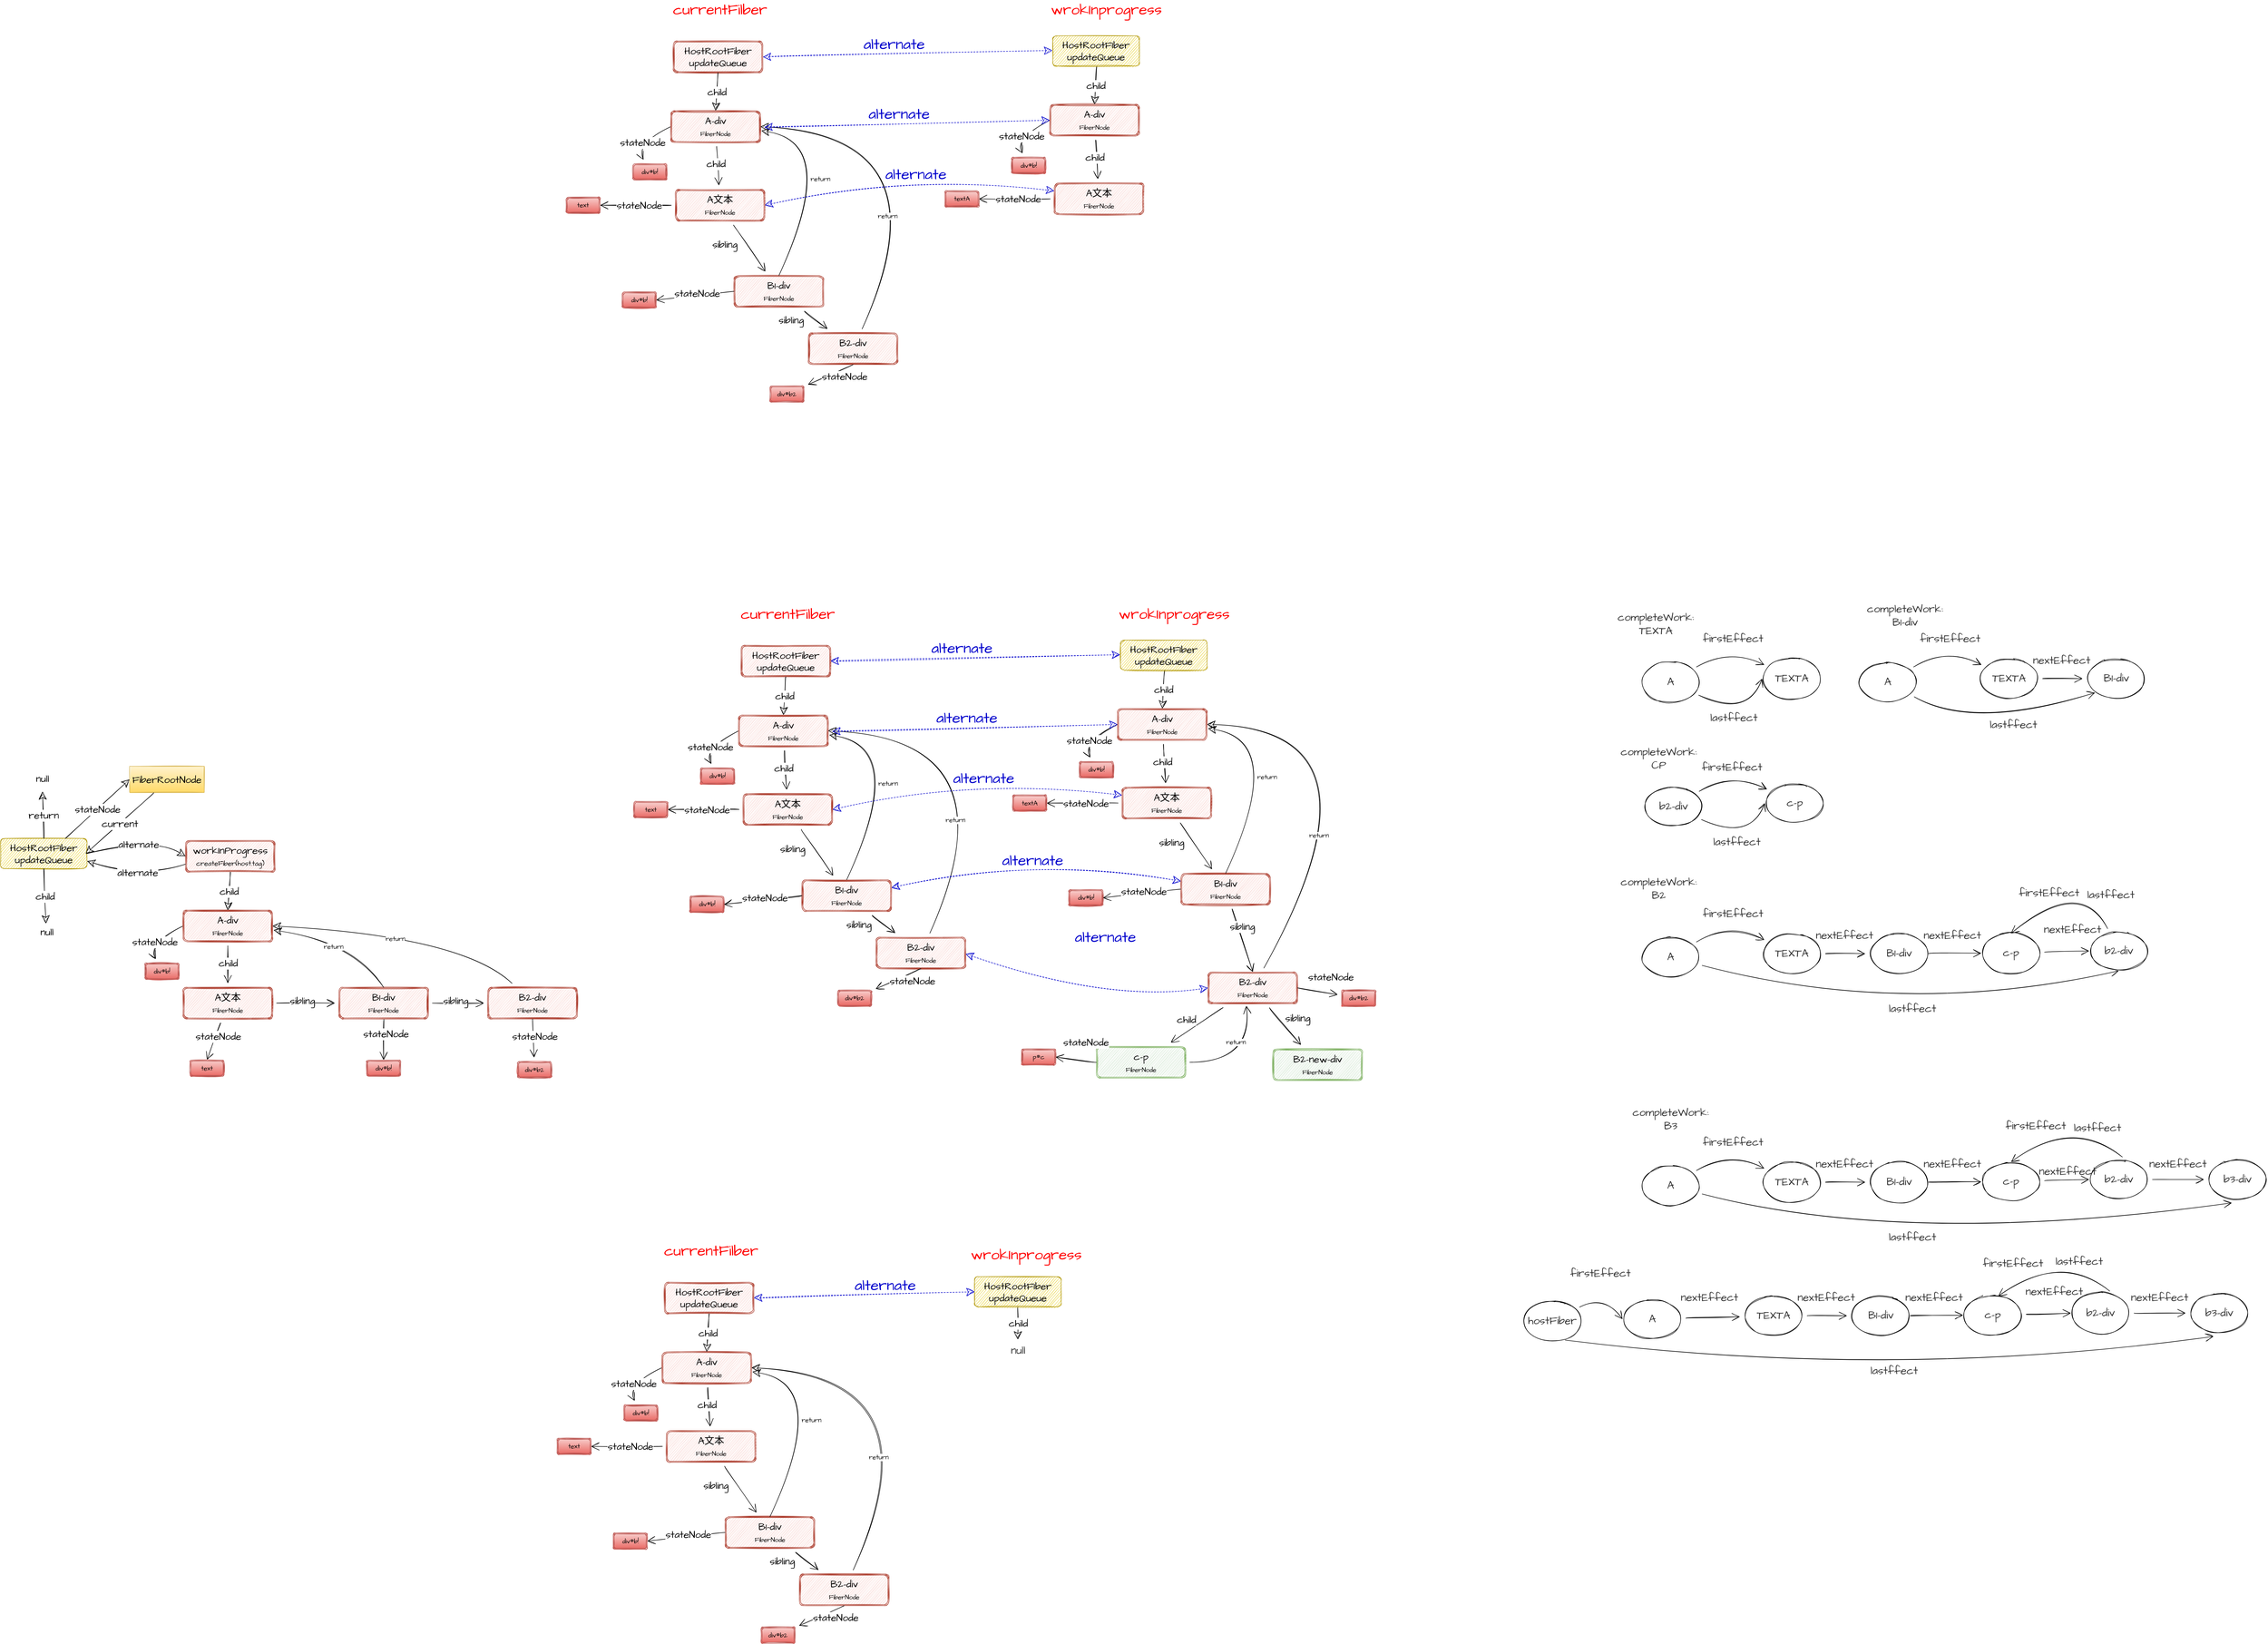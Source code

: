 <?xml version="1.0" encoding="UTF-8"?>
<mxfile version="20.2.4"><diagram id="8TFJ3HicEAWFOpNjzUca" name="第 1 页"><mxGraphModel dx="2805" dy="2848" grid="0" gridSize="10" guides="1" tooltips="1" connect="1" arrows="1" fold="1" page="0" pageScale="1" pageWidth="827" pageHeight="1169" math="0" shadow="0"><root><mxCell id="0"/><mxCell id="1" parent="0"/><mxCell id="PcL-gHqS0czaUww6u9Dk-25" value="HostRootFIber&lt;br&gt;updateQueue" style="rounded=1;whiteSpace=wrap;html=1;sketch=1;hachureGap=4;fontFamily=Architects Daughter;fontSource=https%3A%2F%2Ffonts.googleapis.com%2Fcss%3Ffamily%3DArchitects%2BDaughter;fontSize=20;fillColor=#e3c800;strokeColor=#B09500;fontColor=#000000;" vertex="1" parent="1"><mxGeometry x="-216" y="135" width="175" height="61" as="geometry"/></mxCell><mxCell id="PcL-gHqS0czaUww6u9Dk-28" value="" style="endArrow=classic;html=1;rounded=0;sketch=1;hachureGap=4;fontFamily=Architects Daughter;fontSource=https%3A%2F%2Ffonts.googleapis.com%2Fcss%3Ffamily%3DArchitects%2BDaughter;fontSize=16;startSize=14;endSize=14;sourcePerimeterSpacing=8;targetPerimeterSpacing=8;curved=1;exitX=0.5;exitY=0;exitDx=0;exitDy=0;" edge="1" parent="1" source="PcL-gHqS0czaUww6u9Dk-25"><mxGeometry relative="1" as="geometry"><mxPoint x="-184" y="59" as="sourcePoint"/><mxPoint x="-131" y="40" as="targetPoint"/></mxGeometry></mxCell><mxCell id="PcL-gHqS0czaUww6u9Dk-29" value="&amp;nbsp;return&amp;nbsp;" style="edgeLabel;resizable=0;html=1;align=center;verticalAlign=middle;sketch=1;hachureGap=4;fontFamily=Architects Daughter;fontSource=https%3A%2F%2Ffonts.googleapis.com%2Fcss%3Ffamily%3DArchitects%2BDaughter;fontSize=20;" connectable="0" vertex="1" parent="PcL-gHqS0czaUww6u9Dk-28"><mxGeometry relative="1" as="geometry"/></mxCell><mxCell id="PcL-gHqS0czaUww6u9Dk-30" value="" style="endArrow=classic;html=1;rounded=0;sketch=1;hachureGap=4;fontFamily=Architects Daughter;fontSource=https%3A%2F%2Ffonts.googleapis.com%2Fcss%3Ffamily%3DArchitects%2BDaughter;fontSize=16;startSize=14;endSize=14;sourcePerimeterSpacing=8;targetPerimeterSpacing=8;curved=1;exitX=0.5;exitY=1;exitDx=0;exitDy=0;" edge="1" parent="1" source="PcL-gHqS0czaUww6u9Dk-25"><mxGeometry relative="1" as="geometry"><mxPoint x="-126" y="389" as="sourcePoint"/><mxPoint x="-124" y="307" as="targetPoint"/></mxGeometry></mxCell><mxCell id="PcL-gHqS0czaUww6u9Dk-31" value="&amp;nbsp;child&amp;nbsp;" style="edgeLabel;resizable=0;html=1;align=center;verticalAlign=middle;sketch=1;hachureGap=4;fontFamily=Architects Daughter;fontSource=https%3A%2F%2Ffonts.googleapis.com%2Fcss%3Ffamily%3DArchitects%2BDaughter;fontSize=20;" connectable="0" vertex="1" parent="PcL-gHqS0czaUww6u9Dk-30"><mxGeometry relative="1" as="geometry"/></mxCell><mxCell id="PcL-gHqS0czaUww6u9Dk-32" value="null" style="text;html=1;strokeColor=none;fillColor=none;align=center;verticalAlign=middle;whiteSpace=wrap;rounded=0;sketch=1;hachureGap=4;fontFamily=Architects Daughter;fontSource=https%3A%2F%2Ffonts.googleapis.com%2Fcss%3Ffamily%3DArchitects%2BDaughter;fontSize=20;" vertex="1" parent="1"><mxGeometry x="-152" y="309" width="60" height="30" as="geometry"/></mxCell><mxCell id="PcL-gHqS0czaUww6u9Dk-33" value="null" style="text;html=1;strokeColor=none;fillColor=none;align=center;verticalAlign=middle;whiteSpace=wrap;rounded=0;sketch=1;hachureGap=4;fontFamily=Architects Daughter;fontSource=https%3A%2F%2Ffonts.googleapis.com%2Fcss%3Ffamily%3DArchitects%2BDaughter;fontSize=20;" vertex="1" parent="1"><mxGeometry x="-161" y="-1" width="60" height="30" as="geometry"/></mxCell><mxCell id="PcL-gHqS0czaUww6u9Dk-37" value="" style="endArrow=classic;html=1;rounded=0;sketch=1;hachureGap=4;fontFamily=Architects Daughter;fontSource=https%3A%2F%2Ffonts.googleapis.com%2Fcss%3Ffamily%3DArchitects%2BDaughter;fontSize=16;startSize=14;endSize=14;sourcePerimeterSpacing=8;targetPerimeterSpacing=8;curved=1;exitX=0.75;exitY=0;exitDx=0;exitDy=0;entryX=0;entryY=0.5;entryDx=0;entryDy=0;" edge="1" parent="1" source="PcL-gHqS0czaUww6u9Dk-25" target="PcL-gHqS0czaUww6u9Dk-39"><mxGeometry relative="1" as="geometry"><mxPoint x="-70" y="135.5" as="sourcePoint"/><mxPoint x="53" y="51" as="targetPoint"/></mxGeometry></mxCell><mxCell id="PcL-gHqS0czaUww6u9Dk-38" value="&amp;nbsp;stateNode&amp;nbsp;" style="edgeLabel;resizable=0;html=1;align=center;verticalAlign=middle;sketch=1;hachureGap=4;fontFamily=Architects Daughter;fontSource=https%3A%2F%2Ffonts.googleapis.com%2Fcss%3Ffamily%3DArchitects%2BDaughter;fontSize=20;" connectable="0" vertex="1" parent="PcL-gHqS0czaUww6u9Dk-37"><mxGeometry relative="1" as="geometry"/></mxCell><mxCell id="PcL-gHqS0czaUww6u9Dk-39" value="FiberRootNode" style="rounded=0;whiteSpace=wrap;html=1;sketch=1;hachureGap=4;fontFamily=Architects Daughter;fontSource=https%3A%2F%2Ffonts.googleapis.com%2Fcss%3Ffamily%3DArchitects%2BDaughter;fontSize=20;fillColor=#fff2cc;strokeColor=#d6b656;gradientColor=#ffd966;" vertex="1" parent="1"><mxGeometry x="45" y="-11" width="151" height="53" as="geometry"/></mxCell><mxCell id="PcL-gHqS0czaUww6u9Dk-40" value="currrnt" style="endArrow=classic;html=1;rounded=0;sketch=1;hachureGap=4;fontFamily=Architects Daughter;fontSource=https%3A%2F%2Ffonts.googleapis.com%2Fcss%3Ffamily%3DArchitects%2BDaughter;fontSize=16;startSize=14;endSize=14;sourcePerimeterSpacing=8;targetPerimeterSpacing=8;curved=1;exitX=0.322;exitY=1.013;exitDx=0;exitDy=0;exitPerimeter=0;" edge="1" parent="1" source="PcL-gHqS0czaUww6u9Dk-39"><mxGeometry relative="1" as="geometry"><mxPoint x="105" y="54" as="sourcePoint"/><mxPoint x="-44" y="166" as="targetPoint"/></mxGeometry></mxCell><mxCell id="PcL-gHqS0czaUww6u9Dk-41" value="&amp;nbsp;current&amp;nbsp;" style="edgeLabel;resizable=0;html=1;align=center;verticalAlign=middle;sketch=1;hachureGap=4;fontFamily=Architects Daughter;fontSource=https%3A%2F%2Ffonts.googleapis.com%2Fcss%3Ffamily%3DArchitects%2BDaughter;fontSize=20;" connectable="0" vertex="1" parent="PcL-gHqS0czaUww6u9Dk-40"><mxGeometry relative="1" as="geometry"/></mxCell><mxCell id="PcL-gHqS0czaUww6u9Dk-42" value="workInProgress&lt;br&gt;&lt;font style=&quot;font-size: 14px;&quot;&gt;createFiber(host.tag)&lt;/font&gt;" style="shape=ext;double=1;rounded=1;whiteSpace=wrap;html=1;sketch=1;hachureGap=4;fontFamily=Architects Daughter;fontSource=https%3A%2F%2Ffonts.googleapis.com%2Fcss%3Ffamily%3DArchitects%2BDaughter;fontSize=20;fillColor=#fad9d5;strokeColor=#ae4132;" vertex="1" parent="1"><mxGeometry x="158" y="139" width="181" height="64" as="geometry"/></mxCell><mxCell id="PcL-gHqS0czaUww6u9Dk-43" value="" style="endArrow=classic;html=1;rounded=0;sketch=1;hachureGap=4;fontFamily=Architects Daughter;fontSource=https%3A%2F%2Ffonts.googleapis.com%2Fcss%3Ffamily%3DArchitects%2BDaughter;fontSize=16;startSize=14;endSize=14;sourcePerimeterSpacing=8;targetPerimeterSpacing=8;curved=1;exitX=1;exitY=0.5;exitDx=0;exitDy=0;entryX=0;entryY=0.5;entryDx=0;entryDy=0;" edge="1" parent="1" source="PcL-gHqS0czaUww6u9Dk-25" target="PcL-gHqS0czaUww6u9Dk-42"><mxGeometry relative="1" as="geometry"><mxPoint x="-15" y="242" as="sourcePoint"/><mxPoint x="85" y="242" as="targetPoint"/><Array as="points"><mxPoint x="93" y="132"/></Array></mxGeometry></mxCell><mxCell id="PcL-gHqS0czaUww6u9Dk-44" value="alternate" style="edgeLabel;resizable=0;html=1;align=center;verticalAlign=middle;sketch=1;hachureGap=4;fontFamily=Architects Daughter;fontSource=https%3A%2F%2Ffonts.googleapis.com%2Fcss%3Ffamily%3DArchitects%2BDaughter;fontSize=20;" connectable="0" vertex="1" parent="PcL-gHqS0czaUww6u9Dk-43"><mxGeometry relative="1" as="geometry"><mxPoint y="7" as="offset"/></mxGeometry></mxCell><mxCell id="PcL-gHqS0czaUww6u9Dk-49" value="" style="endArrow=classic;html=1;rounded=0;sketch=1;hachureGap=4;fontFamily=Architects Daughter;fontSource=https%3A%2F%2Ffonts.googleapis.com%2Fcss%3Ffamily%3DArchitects%2BDaughter;fontSize=16;startSize=14;endSize=14;sourcePerimeterSpacing=8;targetPerimeterSpacing=8;curved=1;exitX=0;exitY=0.75;exitDx=0;exitDy=0;entryX=1;entryY=0.75;entryDx=0;entryDy=0;" edge="1" parent="1" source="PcL-gHqS0czaUww6u9Dk-42" target="PcL-gHqS0czaUww6u9Dk-25"><mxGeometry relative="1" as="geometry"><mxPoint x="-30" y="232" as="sourcePoint"/><mxPoint x="70" y="232" as="targetPoint"/><Array as="points"><mxPoint x="70" y="215"/></Array></mxGeometry></mxCell><mxCell id="PcL-gHqS0czaUww6u9Dk-50" value="alternate" style="edgeLabel;resizable=0;html=1;align=center;verticalAlign=middle;sketch=1;hachureGap=4;fontFamily=Architects Daughter;fontSource=https%3A%2F%2Ffonts.googleapis.com%2Fcss%3Ffamily%3DArchitects%2BDaughter;fontSize=20;" connectable="0" vertex="1" parent="PcL-gHqS0czaUww6u9Dk-49"><mxGeometry relative="1" as="geometry"><mxPoint x="2" y="-8" as="offset"/></mxGeometry></mxCell><mxCell id="PcL-gHqS0czaUww6u9Dk-59" value="" style="edgeStyle=none;curved=1;rounded=0;sketch=1;hachureGap=4;orthogonalLoop=1;jettySize=auto;html=1;fontFamily=Architects Daughter;fontSource=https%3A%2F%2Ffonts.googleapis.com%2Fcss%3Ffamily%3DArchitects%2BDaughter;fontSize=13;startArrow=none;startFill=0;endArrow=open;startSize=14;endSize=14;sourcePerimeterSpacing=8;targetPerimeterSpacing=8;" edge="1" parent="1" source="PcL-gHqS0czaUww6u9Dk-52" target="PcL-gHqS0czaUww6u9Dk-58"><mxGeometry relative="1" as="geometry"/></mxCell><mxCell id="PcL-gHqS0czaUww6u9Dk-88" style="edgeStyle=none;curved=1;rounded=0;sketch=1;hachureGap=4;orthogonalLoop=1;jettySize=auto;html=1;fontFamily=Architects Daughter;fontSource=https%3A%2F%2Ffonts.googleapis.com%2Fcss%3Ffamily%3DArchitects%2BDaughter;fontSize=13;startArrow=none;startFill=0;endArrow=open;startSize=14;endSize=14;sourcePerimeterSpacing=8;targetPerimeterSpacing=8;exitX=0;exitY=0.5;exitDx=0;exitDy=0;" edge="1" parent="1" source="PcL-gHqS0czaUww6u9Dk-52" target="PcL-gHqS0czaUww6u9Dk-87"><mxGeometry relative="1" as="geometry"><Array as="points"><mxPoint x="82" y="348"/></Array></mxGeometry></mxCell><mxCell id="PcL-gHqS0czaUww6u9Dk-52" value="A-div&lt;br&gt;&lt;font style=&quot;font-size: 13px;&quot;&gt;FiberNode&lt;/font&gt;" style="shape=ext;double=1;rounded=1;whiteSpace=wrap;html=1;sketch=1;hachureGap=4;fontFamily=Architects Daughter;fontSource=https%3A%2F%2Ffonts.googleapis.com%2Fcss%3Ffamily%3DArchitects%2BDaughter;fontSize=20;fillColor=#fad9d5;strokeColor=#ae4132;" vertex="1" parent="1"><mxGeometry x="153" y="280" width="181" height="64" as="geometry"/></mxCell><mxCell id="PcL-gHqS0czaUww6u9Dk-54" value="" style="endArrow=classic;html=1;rounded=0;sketch=1;hachureGap=4;fontFamily=Architects Daughter;fontSource=https%3A%2F%2Ffonts.googleapis.com%2Fcss%3Ffamily%3DArchitects%2BDaughter;fontSize=16;startSize=14;endSize=14;sourcePerimeterSpacing=8;targetPerimeterSpacing=8;curved=1;exitX=0.5;exitY=1;exitDx=0;exitDy=0;entryX=0.5;entryY=0;entryDx=0;entryDy=0;" edge="1" parent="1" source="PcL-gHqS0czaUww6u9Dk-42" target="PcL-gHqS0czaUww6u9Dk-52"><mxGeometry relative="1" as="geometry"><mxPoint x="236" y="209" as="sourcePoint"/><mxPoint x="240.5" y="320" as="targetPoint"/></mxGeometry></mxCell><mxCell id="PcL-gHqS0czaUww6u9Dk-55" value="&amp;nbsp;child&amp;nbsp;" style="edgeLabel;resizable=0;html=1;align=center;verticalAlign=middle;sketch=1;hachureGap=4;fontFamily=Architects Daughter;fontSource=https%3A%2F%2Ffonts.googleapis.com%2Fcss%3Ffamily%3DArchitects%2BDaughter;fontSize=20;" connectable="0" vertex="1" parent="PcL-gHqS0czaUww6u9Dk-54"><mxGeometry relative="1" as="geometry"/></mxCell><mxCell id="PcL-gHqS0czaUww6u9Dk-62" value="" style="edgeStyle=none;curved=1;rounded=0;sketch=1;hachureGap=4;orthogonalLoop=1;jettySize=auto;html=1;fontFamily=Architects Daughter;fontSource=https%3A%2F%2Ffonts.googleapis.com%2Fcss%3Ffamily%3DArchitects%2BDaughter;fontSize=13;startArrow=none;startFill=0;endArrow=open;startSize=14;endSize=14;sourcePerimeterSpacing=8;targetPerimeterSpacing=8;" edge="1" parent="1" source="PcL-gHqS0czaUww6u9Dk-58" target="PcL-gHqS0czaUww6u9Dk-61"><mxGeometry relative="1" as="geometry"/></mxCell><mxCell id="PcL-gHqS0czaUww6u9Dk-74" value="" style="edgeStyle=none;curved=1;rounded=0;sketch=1;hachureGap=4;orthogonalLoop=1;jettySize=auto;html=1;fontFamily=Architects Daughter;fontSource=https%3A%2F%2Ffonts.googleapis.com%2Fcss%3Ffamily%3DArchitects%2BDaughter;fontSize=13;startArrow=none;startFill=0;endArrow=open;startSize=14;endSize=14;sourcePerimeterSpacing=8;targetPerimeterSpacing=8;entryX=0.5;entryY=0;entryDx=0;entryDy=0;" edge="1" parent="1" source="PcL-gHqS0czaUww6u9Dk-58" target="PcL-gHqS0czaUww6u9Dk-77"><mxGeometry relative="1" as="geometry"><mxPoint x="214.3" y="566" as="targetPoint"/></mxGeometry></mxCell><mxCell id="PcL-gHqS0czaUww6u9Dk-58" value="A文本&lt;br&gt;&lt;font style=&quot;font-size: 13px;&quot;&gt;FiberNode&lt;/font&gt;" style="shape=ext;double=1;rounded=1;whiteSpace=wrap;html=1;sketch=1;hachureGap=4;fontFamily=Architects Daughter;fontSource=https%3A%2F%2Ffonts.googleapis.com%2Fcss%3Ffamily%3DArchitects%2BDaughter;fontSize=20;fillColor=#fad9d5;strokeColor=#ae4132;" vertex="1" parent="1"><mxGeometry x="153" y="436" width="181" height="64" as="geometry"/></mxCell><mxCell id="PcL-gHqS0czaUww6u9Dk-60" value="&amp;nbsp;child&amp;nbsp;" style="edgeLabel;resizable=0;html=1;align=center;verticalAlign=middle;sketch=1;hachureGap=4;fontFamily=Architects Daughter;fontSource=https%3A%2F%2Ffonts.googleapis.com%2Fcss%3Ffamily%3DArchitects%2BDaughter;fontSize=20;" connectable="0" vertex="1" parent="1"><mxGeometry x="243.5" y="387.003" as="geometry"/></mxCell><mxCell id="PcL-gHqS0czaUww6u9Dk-64" value="" style="edgeStyle=none;curved=1;rounded=0;sketch=1;hachureGap=4;orthogonalLoop=1;jettySize=auto;html=1;fontFamily=Architects Daughter;fontSource=https%3A%2F%2Ffonts.googleapis.com%2Fcss%3Ffamily%3DArchitects%2BDaughter;fontSize=13;startArrow=none;startFill=0;endArrow=open;startSize=14;endSize=14;sourcePerimeterSpacing=8;targetPerimeterSpacing=8;" edge="1" parent="1" source="PcL-gHqS0czaUww6u9Dk-61" target="PcL-gHqS0czaUww6u9Dk-63"><mxGeometry relative="1" as="geometry"/></mxCell><mxCell id="PcL-gHqS0czaUww6u9Dk-61" value="B1-div&lt;br&gt;&lt;font style=&quot;font-size: 13px;&quot;&gt;FiberNode&lt;/font&gt;" style="shape=ext;double=1;rounded=1;whiteSpace=wrap;html=1;sketch=1;hachureGap=4;fontFamily=Architects Daughter;fontSource=https%3A%2F%2Ffonts.googleapis.com%2Fcss%3Ffamily%3DArchitects%2BDaughter;fontSize=20;fillColor=#fad9d5;strokeColor=#ae4132;" vertex="1" parent="1"><mxGeometry x="468" y="436" width="181" height="64" as="geometry"/></mxCell><mxCell id="PcL-gHqS0czaUww6u9Dk-63" value="B2-div&lt;br&gt;&lt;font style=&quot;font-size: 13px;&quot;&gt;FiberNode&lt;/font&gt;" style="shape=ext;double=1;rounded=1;whiteSpace=wrap;html=1;sketch=1;hachureGap=4;fontFamily=Architects Daughter;fontSource=https%3A%2F%2Ffonts.googleapis.com%2Fcss%3Ffamily%3DArchitects%2BDaughter;fontSize=20;fillColor=#fad9d5;strokeColor=#ae4132;" vertex="1" parent="1"><mxGeometry x="769" y="436" width="181" height="64" as="geometry"/></mxCell><mxCell id="PcL-gHqS0czaUww6u9Dk-66" value="sibling" style="edgeLabel;resizable=0;html=1;align=center;verticalAlign=middle;sketch=1;hachureGap=4;fontFamily=Architects Daughter;fontSource=https%3A%2F%2Ffonts.googleapis.com%2Fcss%3Ffamily%3DArchitects%2BDaughter;fontSize=20;" connectable="0" vertex="1" parent="1"><mxGeometry x="394.0" y="463.003" as="geometry"/></mxCell><mxCell id="PcL-gHqS0czaUww6u9Dk-67" value="sibling" style="edgeLabel;resizable=0;html=1;align=center;verticalAlign=middle;sketch=1;hachureGap=4;fontFamily=Architects Daughter;fontSource=https%3A%2F%2Ffonts.googleapis.com%2Fcss%3Ffamily%3DArchitects%2BDaughter;fontSize=20;" connectable="0" vertex="1" parent="1"><mxGeometry x="704.0" y="463.003" as="geometry"/></mxCell><mxCell id="PcL-gHqS0czaUww6u9Dk-68" value="" style="endArrow=classic;html=1;rounded=0;sketch=1;hachureGap=4;fontFamily=Architects Daughter;fontSource=https%3A%2F%2Ffonts.googleapis.com%2Fcss%3Ffamily%3DArchitects%2BDaughter;fontSize=13;startSize=14;endSize=14;sourcePerimeterSpacing=8;targetPerimeterSpacing=8;curved=1;exitX=0.5;exitY=0;exitDx=0;exitDy=0;entryX=1.011;entryY=0.63;entryDx=0;entryDy=0;entryPerimeter=0;" edge="1" parent="1" source="PcL-gHqS0czaUww6u9Dk-61" target="PcL-gHqS0czaUww6u9Dk-52"><mxGeometry relative="1" as="geometry"><mxPoint x="503" y="356" as="sourcePoint"/><mxPoint x="603" y="356" as="targetPoint"/><Array as="points"><mxPoint x="497" y="345"/></Array></mxGeometry></mxCell><mxCell id="PcL-gHqS0czaUww6u9Dk-69" value="return" style="edgeLabel;resizable=0;html=1;align=center;verticalAlign=middle;sketch=1;hachureGap=4;fontFamily=Architects Daughter;fontSource=https%3A%2F%2Ffonts.googleapis.com%2Fcss%3Ffamily%3DArchitects%2BDaughter;fontSize=13;" connectable="0" vertex="1" parent="PcL-gHqS0czaUww6u9Dk-68"><mxGeometry relative="1" as="geometry"><mxPoint x="-14" y="13" as="offset"/></mxGeometry></mxCell><mxCell id="PcL-gHqS0czaUww6u9Dk-70" value="" style="endArrow=classic;html=1;rounded=0;sketch=1;hachureGap=4;fontFamily=Architects Daughter;fontSource=https%3A%2F%2Ffonts.googleapis.com%2Fcss%3Ffamily%3DArchitects%2BDaughter;fontSize=13;startSize=14;endSize=14;sourcePerimeterSpacing=8;targetPerimeterSpacing=8;curved=1;entryX=1;entryY=0.5;entryDx=0;entryDy=0;" edge="1" parent="1" source="PcL-gHqS0czaUww6u9Dk-63" target="PcL-gHqS0czaUww6u9Dk-52"><mxGeometry relative="1" as="geometry"><mxPoint x="778.51" y="421.68" as="sourcePoint"/><mxPoint x="556.001" y="306.0" as="targetPoint"/><Array as="points"><mxPoint x="717.01" y="330.68"/></Array></mxGeometry></mxCell><mxCell id="PcL-gHqS0czaUww6u9Dk-71" value="return" style="edgeLabel;resizable=0;html=1;align=center;verticalAlign=middle;sketch=1;hachureGap=4;fontFamily=Architects Daughter;fontSource=https%3A%2F%2Ffonts.googleapis.com%2Fcss%3Ffamily%3DArchitects%2BDaughter;fontSize=13;" connectable="0" vertex="1" parent="PcL-gHqS0czaUww6u9Dk-70"><mxGeometry relative="1" as="geometry"><mxPoint x="-14" y="13" as="offset"/></mxGeometry></mxCell><mxCell id="PcL-gHqS0czaUww6u9Dk-77" value="text" style="shape=ext;double=1;rounded=1;whiteSpace=wrap;html=1;sketch=1;hachureGap=4;fontFamily=Architects Daughter;fontSource=https%3A%2F%2Ffonts.googleapis.com%2Fcss%3Ffamily%3DArchitects%2BDaughter;fontSize=13;fillColor=#f8cecc;strokeColor=#b85450;gradientColor=#ea6b66;" vertex="1" parent="1"><mxGeometry x="167" y="583" width="69" height="33" as="geometry"/></mxCell><mxCell id="PcL-gHqS0czaUww6u9Dk-79" value="stateNode" style="edgeLabel;resizable=0;html=1;align=center;verticalAlign=middle;sketch=1;hachureGap=4;fontFamily=Architects Daughter;fontSource=https%3A%2F%2Ffonts.googleapis.com%2Fcss%3Ffamily%3DArchitects%2BDaughter;fontSize=20;" connectable="0" vertex="1" parent="1"><mxGeometry x="224.0" y="535.003" as="geometry"/></mxCell><mxCell id="PcL-gHqS0czaUww6u9Dk-80" value="div#b!" style="shape=ext;double=1;rounded=1;whiteSpace=wrap;html=1;sketch=1;hachureGap=4;fontFamily=Architects Daughter;fontSource=https%3A%2F%2Ffonts.googleapis.com%2Fcss%3Ffamily%3DArchitects%2BDaughter;fontSize=13;fillColor=#f8cecc;strokeColor=#b85450;gradientColor=#ea6b66;" vertex="1" parent="1"><mxGeometry x="524" y="583" width="69" height="33" as="geometry"/></mxCell><mxCell id="PcL-gHqS0czaUww6u9Dk-81" value="" style="edgeStyle=none;curved=1;rounded=0;sketch=1;hachureGap=4;orthogonalLoop=1;jettySize=auto;html=1;fontFamily=Architects Daughter;fontSource=https%3A%2F%2Ffonts.googleapis.com%2Fcss%3Ffamily%3DArchitects%2BDaughter;fontSize=13;startArrow=none;startFill=0;endArrow=open;startSize=14;endSize=14;sourcePerimeterSpacing=8;targetPerimeterSpacing=8;entryX=0.5;entryY=0;entryDx=0;entryDy=0;" edge="1" parent="1" target="PcL-gHqS0czaUww6u9Dk-80"><mxGeometry relative="1" as="geometry"><mxPoint x="559" y="501" as="sourcePoint"/><mxPoint x="540" y="578" as="targetPoint"/></mxGeometry></mxCell><mxCell id="PcL-gHqS0czaUww6u9Dk-82" value="stateNode" style="edgeLabel;resizable=0;html=1;align=center;verticalAlign=middle;sketch=1;hachureGap=4;fontFamily=Architects Daughter;fontSource=https%3A%2F%2Ffonts.googleapis.com%2Fcss%3Ffamily%3DArchitects%2BDaughter;fontSize=20;" connectable="0" vertex="1" parent="1"><mxGeometry x="562.5" y="530.003" as="geometry"/></mxCell><mxCell id="PcL-gHqS0czaUww6u9Dk-83" value="div#b2" style="shape=ext;double=1;rounded=1;whiteSpace=wrap;html=1;sketch=1;hachureGap=4;fontFamily=Architects Daughter;fontSource=https%3A%2F%2Ffonts.googleapis.com%2Fcss%3Ffamily%3DArchitects%2BDaughter;fontSize=13;fillColor=#f8cecc;strokeColor=#b85450;gradientColor=#ea6b66;" vertex="1" parent="1"><mxGeometry x="829" y="586" width="69" height="33" as="geometry"/></mxCell><mxCell id="PcL-gHqS0czaUww6u9Dk-85" value="" style="edgeStyle=none;curved=1;rounded=0;sketch=1;hachureGap=4;orthogonalLoop=1;jettySize=auto;html=1;fontFamily=Architects Daughter;fontSource=https%3A%2F%2Ffonts.googleapis.com%2Fcss%3Ffamily%3DArchitects%2BDaughter;fontSize=13;startArrow=none;startFill=0;endArrow=open;startSize=14;endSize=14;sourcePerimeterSpacing=8;targetPerimeterSpacing=8;exitX=0.5;exitY=1;exitDx=0;exitDy=0;" edge="1" parent="1" source="PcL-gHqS0czaUww6u9Dk-63" target="PcL-gHqS0czaUww6u9Dk-83"><mxGeometry relative="1" as="geometry"><mxPoint x="569" y="511" as="sourcePoint"/><mxPoint x="568.5" y="593" as="targetPoint"/></mxGeometry></mxCell><mxCell id="PcL-gHqS0czaUww6u9Dk-84" value="stateNode" style="edgeLabel;resizable=0;html=1;align=center;verticalAlign=middle;sketch=1;hachureGap=4;fontFamily=Architects Daughter;fontSource=https%3A%2F%2Ffonts.googleapis.com%2Fcss%3Ffamily%3DArchitects%2BDaughter;fontSize=20;" connectable="0" vertex="1" parent="1"><mxGeometry x="863.5" y="535.003" as="geometry"/></mxCell><mxCell id="PcL-gHqS0czaUww6u9Dk-87" value="div#b!" style="shape=ext;double=1;rounded=1;whiteSpace=wrap;html=1;sketch=1;hachureGap=4;fontFamily=Architects Daughter;fontSource=https%3A%2F%2Ffonts.googleapis.com%2Fcss%3Ffamily%3DArchitects%2BDaughter;fontSize=13;fillColor=#f8cecc;strokeColor=#b85450;gradientColor=#ea6b66;" vertex="1" parent="1"><mxGeometry x="76" y="387" width="69" height="33" as="geometry"/></mxCell><mxCell id="PcL-gHqS0czaUww6u9Dk-91" value="stateNode" style="edgeLabel;resizable=0;html=1;align=center;verticalAlign=middle;sketch=1;hachureGap=4;fontFamily=Architects Daughter;fontSource=https%3A%2F%2Ffonts.googleapis.com%2Fcss%3Ffamily%3DArchitects%2BDaughter;fontSize=20;" connectable="0" vertex="1" parent="1"><mxGeometry x="96.0" y="344.003" as="geometry"/></mxCell><mxCell id="PcL-gHqS0czaUww6u9Dk-181" value="HostRootFiber&lt;br&gt;updateQueue" style="shape=ext;double=1;rounded=1;whiteSpace=wrap;html=1;sketch=1;hachureGap=4;fontFamily=Architects Daughter;fontSource=https%3A%2F%2Ffonts.googleapis.com%2Fcss%3Ffamily%3DArchitects%2BDaughter;fontSize=20;fillColor=#fad9d5;strokeColor=#ae4132;" vertex="1" parent="1"><mxGeometry x="1281" y="-255.5" width="181" height="64" as="geometry"/></mxCell><mxCell id="PcL-gHqS0czaUww6u9Dk-186" value="" style="edgeStyle=none;curved=1;rounded=0;sketch=1;hachureGap=4;orthogonalLoop=1;jettySize=auto;html=1;fontFamily=Architects Daughter;fontSource=https%3A%2F%2Ffonts.googleapis.com%2Fcss%3Ffamily%3DArchitects%2BDaughter;fontSize=13;startArrow=none;startFill=0;endArrow=open;startSize=14;endSize=14;sourcePerimeterSpacing=8;targetPerimeterSpacing=8;" edge="1" parent="1" source="PcL-gHqS0czaUww6u9Dk-188" target="PcL-gHqS0czaUww6u9Dk-193"><mxGeometry relative="1" as="geometry"/></mxCell><mxCell id="PcL-gHqS0czaUww6u9Dk-187" style="edgeStyle=none;curved=1;rounded=0;sketch=1;hachureGap=4;orthogonalLoop=1;jettySize=auto;html=1;fontFamily=Architects Daughter;fontSource=https%3A%2F%2Ffonts.googleapis.com%2Fcss%3Ffamily%3DArchitects%2BDaughter;fontSize=13;startArrow=none;startFill=0;endArrow=open;startSize=14;endSize=14;sourcePerimeterSpacing=8;targetPerimeterSpacing=8;exitX=0;exitY=0.5;exitDx=0;exitDy=0;" edge="1" parent="1" source="PcL-gHqS0czaUww6u9Dk-188" target="PcL-gHqS0czaUww6u9Dk-212"><mxGeometry relative="1" as="geometry"><Array as="points"><mxPoint x="1205" y="-46.5"/></Array></mxGeometry></mxCell><mxCell id="PcL-gHqS0czaUww6u9Dk-188" value="A-div&lt;br&gt;&lt;font style=&quot;font-size: 13px;&quot;&gt;FiberNode&lt;/font&gt;" style="shape=ext;double=1;rounded=1;whiteSpace=wrap;html=1;sketch=1;hachureGap=4;fontFamily=Architects Daughter;fontSource=https%3A%2F%2Ffonts.googleapis.com%2Fcss%3Ffamily%3DArchitects%2BDaughter;fontSize=20;fillColor=#fad9d5;strokeColor=#ae4132;" vertex="1" parent="1"><mxGeometry x="1276" y="-114.5" width="181" height="64" as="geometry"/></mxCell><mxCell id="PcL-gHqS0czaUww6u9Dk-189" value="" style="endArrow=classic;html=1;rounded=0;sketch=1;hachureGap=4;fontFamily=Architects Daughter;fontSource=https%3A%2F%2Ffonts.googleapis.com%2Fcss%3Ffamily%3DArchitects%2BDaughter;fontSize=16;startSize=14;endSize=14;sourcePerimeterSpacing=8;targetPerimeterSpacing=8;curved=1;exitX=0.5;exitY=1;exitDx=0;exitDy=0;entryX=0.5;entryY=0;entryDx=0;entryDy=0;" edge="1" parent="1" source="PcL-gHqS0czaUww6u9Dk-181" target="PcL-gHqS0czaUww6u9Dk-188"><mxGeometry relative="1" as="geometry"><mxPoint x="1359" y="-185.5" as="sourcePoint"/><mxPoint x="1363.5" y="-74.5" as="targetPoint"/></mxGeometry></mxCell><mxCell id="PcL-gHqS0czaUww6u9Dk-190" value="&amp;nbsp;child&amp;nbsp;" style="edgeLabel;resizable=0;html=1;align=center;verticalAlign=middle;sketch=1;hachureGap=4;fontFamily=Architects Daughter;fontSource=https%3A%2F%2Ffonts.googleapis.com%2Fcss%3Ffamily%3DArchitects%2BDaughter;fontSize=20;" connectable="0" vertex="1" parent="PcL-gHqS0czaUww6u9Dk-189"><mxGeometry relative="1" as="geometry"/></mxCell><mxCell id="PcL-gHqS0czaUww6u9Dk-191" value="" style="edgeStyle=none;curved=1;rounded=0;sketch=1;hachureGap=4;orthogonalLoop=1;jettySize=auto;html=1;fontFamily=Architects Daughter;fontSource=https%3A%2F%2Ffonts.googleapis.com%2Fcss%3Ffamily%3DArchitects%2BDaughter;fontSize=13;startArrow=none;startFill=0;endArrow=open;startSize=14;endSize=14;sourcePerimeterSpacing=8;targetPerimeterSpacing=8;" edge="1" parent="1" source="PcL-gHqS0czaUww6u9Dk-193" target="PcL-gHqS0czaUww6u9Dk-196"><mxGeometry relative="1" as="geometry"/></mxCell><mxCell id="PcL-gHqS0czaUww6u9Dk-192" value="" style="edgeStyle=none;curved=1;rounded=0;sketch=1;hachureGap=4;orthogonalLoop=1;jettySize=auto;html=1;fontFamily=Architects Daughter;fontSource=https%3A%2F%2Ffonts.googleapis.com%2Fcss%3Ffamily%3DArchitects%2BDaughter;fontSize=13;startArrow=none;startFill=0;endArrow=open;startSize=14;endSize=14;sourcePerimeterSpacing=8;targetPerimeterSpacing=8;entryX=1;entryY=0.5;entryDx=0;entryDy=0;" edge="1" parent="1" source="PcL-gHqS0czaUww6u9Dk-193" target="PcL-gHqS0czaUww6u9Dk-204"><mxGeometry relative="1" as="geometry"><mxPoint x="1337.3" y="171.5" as="targetPoint"/></mxGeometry></mxCell><mxCell id="PcL-gHqS0czaUww6u9Dk-193" value="A文本&lt;br&gt;&lt;font style=&quot;font-size: 13px;&quot;&gt;FiberNode&lt;/font&gt;" style="shape=ext;double=1;rounded=1;whiteSpace=wrap;html=1;sketch=1;hachureGap=4;fontFamily=Architects Daughter;fontSource=https%3A%2F%2Ffonts.googleapis.com%2Fcss%3Ffamily%3DArchitects%2BDaughter;fontSize=20;fillColor=#fad9d5;strokeColor=#ae4132;" vertex="1" parent="1"><mxGeometry x="1285" y="44.5" width="181" height="64" as="geometry"/></mxCell><mxCell id="PcL-gHqS0czaUww6u9Dk-194" value="&amp;nbsp;child&amp;nbsp;" style="edgeLabel;resizable=0;html=1;align=center;verticalAlign=middle;sketch=1;hachureGap=4;fontFamily=Architects Daughter;fontSource=https%3A%2F%2Ffonts.googleapis.com%2Fcss%3Ffamily%3DArchitects%2BDaughter;fontSize=20;" connectable="0" vertex="1" parent="1"><mxGeometry x="1366.5" y="-7.497" as="geometry"/></mxCell><mxCell id="PcL-gHqS0czaUww6u9Dk-195" value="" style="edgeStyle=none;curved=1;rounded=0;sketch=1;hachureGap=4;orthogonalLoop=1;jettySize=auto;html=1;fontFamily=Architects Daughter;fontSource=https%3A%2F%2Ffonts.googleapis.com%2Fcss%3Ffamily%3DArchitects%2BDaughter;fontSize=13;startArrow=none;startFill=0;endArrow=open;startSize=14;endSize=14;sourcePerimeterSpacing=8;targetPerimeterSpacing=8;" edge="1" parent="1" source="PcL-gHqS0czaUww6u9Dk-196" target="PcL-gHqS0czaUww6u9Dk-197"><mxGeometry relative="1" as="geometry"/></mxCell><mxCell id="PcL-gHqS0czaUww6u9Dk-196" value="B1-div&lt;br&gt;&lt;font style=&quot;font-size: 13px;&quot;&gt;FiberNode&lt;/font&gt;" style="shape=ext;double=1;rounded=1;whiteSpace=wrap;html=1;sketch=1;hachureGap=4;fontFamily=Architects Daughter;fontSource=https%3A%2F%2Ffonts.googleapis.com%2Fcss%3Ffamily%3DArchitects%2BDaughter;fontSize=20;fillColor=#fad9d5;strokeColor=#ae4132;" vertex="1" parent="1"><mxGeometry x="1404" y="218.5" width="181" height="64" as="geometry"/></mxCell><mxCell id="PcL-gHqS0czaUww6u9Dk-197" value="B2-div&lt;br&gt;&lt;font style=&quot;font-size: 13px;&quot;&gt;FiberNode&lt;/font&gt;" style="shape=ext;double=1;rounded=1;whiteSpace=wrap;html=1;sketch=1;hachureGap=4;fontFamily=Architects Daughter;fontSource=https%3A%2F%2Ffonts.googleapis.com%2Fcss%3Ffamily%3DArchitects%2BDaughter;fontSize=20;fillColor=#fad9d5;strokeColor=#ae4132;" vertex="1" parent="1"><mxGeometry x="1554" y="334.5" width="181" height="64" as="geometry"/></mxCell><mxCell id="PcL-gHqS0czaUww6u9Dk-198" value="sibling" style="edgeLabel;resizable=0;html=1;align=center;verticalAlign=middle;sketch=1;hachureGap=4;fontFamily=Architects Daughter;fontSource=https%3A%2F%2Ffonts.googleapis.com%2Fcss%3Ffamily%3DArchitects%2BDaughter;fontSize=20;" connectable="0" vertex="1" parent="1"><mxGeometry x="1385.0" y="155.503" as="geometry"/></mxCell><mxCell id="PcL-gHqS0czaUww6u9Dk-199" value="sibling" style="edgeLabel;resizable=0;html=1;align=center;verticalAlign=middle;sketch=1;hachureGap=4;fontFamily=Architects Daughter;fontSource=https%3A%2F%2Ffonts.googleapis.com%2Fcss%3Ffamily%3DArchitects%2BDaughter;fontSize=20;" connectable="0" vertex="1" parent="1"><mxGeometry x="1519.0" y="308.503" as="geometry"/></mxCell><mxCell id="PcL-gHqS0czaUww6u9Dk-200" value="" style="endArrow=classic;html=1;rounded=0;sketch=1;hachureGap=4;fontFamily=Architects Daughter;fontSource=https%3A%2F%2Ffonts.googleapis.com%2Fcss%3Ffamily%3DArchitects%2BDaughter;fontSize=13;startSize=14;endSize=14;sourcePerimeterSpacing=8;targetPerimeterSpacing=8;curved=1;exitX=0.5;exitY=0;exitDx=0;exitDy=0;entryX=1.011;entryY=0.63;entryDx=0;entryDy=0;entryPerimeter=0;" edge="1" parent="1" source="PcL-gHqS0czaUww6u9Dk-196" target="PcL-gHqS0czaUww6u9Dk-188"><mxGeometry relative="1" as="geometry"><mxPoint x="1626" y="-38.5" as="sourcePoint"/><mxPoint x="1726" y="-38.5" as="targetPoint"/><Array as="points"><mxPoint x="1620" y="-49.5"/></Array></mxGeometry></mxCell><mxCell id="PcL-gHqS0czaUww6u9Dk-201" value="return" style="edgeLabel;resizable=0;html=1;align=center;verticalAlign=middle;sketch=1;hachureGap=4;fontFamily=Architects Daughter;fontSource=https%3A%2F%2Ffonts.googleapis.com%2Fcss%3Ffamily%3DArchitects%2BDaughter;fontSize=13;" connectable="0" vertex="1" parent="PcL-gHqS0czaUww6u9Dk-200"><mxGeometry relative="1" as="geometry"><mxPoint x="-14" y="13" as="offset"/></mxGeometry></mxCell><mxCell id="PcL-gHqS0czaUww6u9Dk-202" value="" style="endArrow=classic;html=1;rounded=0;sketch=1;hachureGap=4;fontFamily=Architects Daughter;fontSource=https%3A%2F%2Ffonts.googleapis.com%2Fcss%3Ffamily%3DArchitects%2BDaughter;fontSize=13;startSize=14;endSize=14;sourcePerimeterSpacing=8;targetPerimeterSpacing=8;curved=1;entryX=1;entryY=0.5;entryDx=0;entryDy=0;" edge="1" parent="1" source="PcL-gHqS0czaUww6u9Dk-197" target="PcL-gHqS0czaUww6u9Dk-188"><mxGeometry relative="1" as="geometry"><mxPoint x="1901.51" y="27.18" as="sourcePoint"/><mxPoint x="1679.001" y="-88.5" as="targetPoint"/><Array as="points"><mxPoint x="1840.01" y="-63.82"/></Array></mxGeometry></mxCell><mxCell id="PcL-gHqS0czaUww6u9Dk-203" value="return" style="edgeLabel;resizable=0;html=1;align=center;verticalAlign=middle;sketch=1;hachureGap=4;fontFamily=Architects Daughter;fontSource=https%3A%2F%2Ffonts.googleapis.com%2Fcss%3Ffamily%3DArchitects%2BDaughter;fontSize=13;" connectable="0" vertex="1" parent="PcL-gHqS0czaUww6u9Dk-202"><mxGeometry relative="1" as="geometry"><mxPoint x="-117" y="141" as="offset"/></mxGeometry></mxCell><mxCell id="PcL-gHqS0czaUww6u9Dk-204" value="text" style="shape=ext;double=1;rounded=1;whiteSpace=wrap;html=1;sketch=1;hachureGap=4;fontFamily=Architects Daughter;fontSource=https%3A%2F%2Ffonts.googleapis.com%2Fcss%3Ffamily%3DArchitects%2BDaughter;fontSize=13;fillColor=#f8cecc;strokeColor=#b85450;gradientColor=#ea6b66;" vertex="1" parent="1"><mxGeometry x="1064" y="60" width="69" height="33" as="geometry"/></mxCell><mxCell id="PcL-gHqS0czaUww6u9Dk-205" value="stateNode" style="edgeLabel;resizable=0;html=1;align=center;verticalAlign=middle;sketch=1;hachureGap=4;fontFamily=Architects Daughter;fontSource=https%3A%2F%2Ffonts.googleapis.com%2Fcss%3Ffamily%3DArchitects%2BDaughter;fontSize=20;" connectable="0" vertex="1" parent="1"><mxGeometry x="1212.0" y="76.503" as="geometry"/></mxCell><mxCell id="PcL-gHqS0czaUww6u9Dk-206" value="div#b!" style="shape=ext;double=1;rounded=1;whiteSpace=wrap;html=1;sketch=1;hachureGap=4;fontFamily=Architects Daughter;fontSource=https%3A%2F%2Ffonts.googleapis.com%2Fcss%3Ffamily%3DArchitects%2BDaughter;fontSize=13;fillColor=#f8cecc;strokeColor=#b85450;gradientColor=#ea6b66;" vertex="1" parent="1"><mxGeometry x="1177.5" y="251.5" width="69" height="33" as="geometry"/></mxCell><mxCell id="PcL-gHqS0czaUww6u9Dk-207" value="" style="edgeStyle=none;curved=1;rounded=0;sketch=1;hachureGap=4;orthogonalLoop=1;jettySize=auto;html=1;fontFamily=Architects Daughter;fontSource=https%3A%2F%2Ffonts.googleapis.com%2Fcss%3Ffamily%3DArchitects%2BDaughter;fontSize=13;startArrow=none;startFill=0;endArrow=open;startSize=14;endSize=14;sourcePerimeterSpacing=8;targetPerimeterSpacing=8;entryX=1;entryY=0.5;entryDx=0;entryDy=0;exitX=0;exitY=0.5;exitDx=0;exitDy=0;" edge="1" parent="1" target="PcL-gHqS0czaUww6u9Dk-206" source="PcL-gHqS0czaUww6u9Dk-196"><mxGeometry relative="1" as="geometry"><mxPoint x="1682" y="106.5" as="sourcePoint"/><mxPoint x="1663" y="183.5" as="targetPoint"/></mxGeometry></mxCell><mxCell id="PcL-gHqS0czaUww6u9Dk-208" value="stateNode" style="edgeLabel;resizable=0;html=1;align=center;verticalAlign=middle;sketch=1;hachureGap=4;fontFamily=Architects Daughter;fontSource=https%3A%2F%2Ffonts.googleapis.com%2Fcss%3Ffamily%3DArchitects%2BDaughter;fontSize=20;" connectable="0" vertex="1" parent="1"><mxGeometry x="1329.0" y="254.503" as="geometry"/></mxCell><mxCell id="PcL-gHqS0czaUww6u9Dk-209" value="div#b2" style="shape=ext;double=1;rounded=1;whiteSpace=wrap;html=1;sketch=1;hachureGap=4;fontFamily=Architects Daughter;fontSource=https%3A%2F%2Ffonts.googleapis.com%2Fcss%3Ffamily%3DArchitects%2BDaughter;fontSize=13;fillColor=#f8cecc;strokeColor=#b85450;gradientColor=#ea6b66;" vertex="1" parent="1"><mxGeometry x="1476" y="441.5" width="69" height="33" as="geometry"/></mxCell><mxCell id="PcL-gHqS0czaUww6u9Dk-210" value="" style="edgeStyle=none;curved=1;rounded=0;sketch=1;hachureGap=4;orthogonalLoop=1;jettySize=auto;html=1;fontFamily=Architects Daughter;fontSource=https%3A%2F%2Ffonts.googleapis.com%2Fcss%3Ffamily%3DArchitects%2BDaughter;fontSize=13;startArrow=none;startFill=0;endArrow=open;startSize=14;endSize=14;sourcePerimeterSpacing=8;targetPerimeterSpacing=8;exitX=0.5;exitY=1;exitDx=0;exitDy=0;" edge="1" parent="1" source="PcL-gHqS0czaUww6u9Dk-197" target="PcL-gHqS0czaUww6u9Dk-209"><mxGeometry relative="1" as="geometry"><mxPoint x="1692" y="116.5" as="sourcePoint"/><mxPoint x="1691.5" y="198.5" as="targetPoint"/></mxGeometry></mxCell><mxCell id="PcL-gHqS0czaUww6u9Dk-211" value="stateNode" style="edgeLabel;resizable=0;html=1;align=center;verticalAlign=middle;sketch=1;hachureGap=4;fontFamily=Architects Daughter;fontSource=https%3A%2F%2Ffonts.googleapis.com%2Fcss%3Ffamily%3DArchitects%2BDaughter;fontSize=20;" connectable="0" vertex="1" parent="1"><mxGeometry x="1627.0" y="422.503" as="geometry"/></mxCell><mxCell id="PcL-gHqS0czaUww6u9Dk-212" value="div#b!" style="shape=ext;double=1;rounded=1;whiteSpace=wrap;html=1;sketch=1;hachureGap=4;fontFamily=Architects Daughter;fontSource=https%3A%2F%2Ffonts.googleapis.com%2Fcss%3Ffamily%3DArchitects%2BDaughter;fontSize=13;fillColor=#f8cecc;strokeColor=#b85450;gradientColor=#ea6b66;" vertex="1" parent="1"><mxGeometry x="1199" y="-7.5" width="69" height="33" as="geometry"/></mxCell><mxCell id="PcL-gHqS0czaUww6u9Dk-213" value="stateNode" style="edgeLabel;resizable=0;html=1;align=center;verticalAlign=middle;sketch=1;hachureGap=4;fontFamily=Architects Daughter;fontSource=https%3A%2F%2Ffonts.googleapis.com%2Fcss%3Ffamily%3DArchitects%2BDaughter;fontSize=20;" connectable="0" vertex="1" parent="1"><mxGeometry x="1219.0" y="-50.497" as="geometry"/></mxCell><mxCell id="PcL-gHqS0czaUww6u9Dk-247" value="" style="edgeStyle=none;curved=1;rounded=0;sketch=1;hachureGap=4;orthogonalLoop=1;jettySize=auto;html=1;fontFamily=Architects Daughter;fontSource=https%3A%2F%2Ffonts.googleapis.com%2Fcss%3Ffamily%3DArchitects%2BDaughter;fontSize=13;startArrow=none;startFill=0;endArrow=open;startSize=14;endSize=14;sourcePerimeterSpacing=8;targetPerimeterSpacing=8;" edge="1" parent="1" source="PcL-gHqS0czaUww6u9Dk-249" target="PcL-gHqS0czaUww6u9Dk-254"><mxGeometry relative="1" as="geometry"/></mxCell><mxCell id="PcL-gHqS0czaUww6u9Dk-248" style="edgeStyle=none;curved=1;rounded=0;sketch=1;hachureGap=4;orthogonalLoop=1;jettySize=auto;html=1;fontFamily=Architects Daughter;fontSource=https%3A%2F%2Ffonts.googleapis.com%2Fcss%3Ffamily%3DArchitects%2BDaughter;fontSize=13;startArrow=none;startFill=0;endArrow=open;startSize=14;endSize=14;sourcePerimeterSpacing=8;targetPerimeterSpacing=8;exitX=0;exitY=0.5;exitDx=0;exitDy=0;" edge="1" parent="1" source="PcL-gHqS0czaUww6u9Dk-249" target="PcL-gHqS0czaUww6u9Dk-273"><mxGeometry relative="1" as="geometry"><Array as="points"><mxPoint x="1971" y="-59.5"/></Array></mxGeometry></mxCell><mxCell id="PcL-gHqS0czaUww6u9Dk-249" value="A-div&lt;br&gt;&lt;font style=&quot;font-size: 13px;&quot;&gt;FiberNode&lt;/font&gt;" style="shape=ext;double=1;rounded=1;whiteSpace=wrap;html=1;sketch=1;hachureGap=4;fontFamily=Architects Daughter;fontSource=https%3A%2F%2Ffonts.googleapis.com%2Fcss%3Ffamily%3DArchitects%2BDaughter;fontSize=20;fillColor=#fad9d5;strokeColor=#ae4132;" vertex="1" parent="1"><mxGeometry x="2042" y="-127.5" width="181" height="64" as="geometry"/></mxCell><mxCell id="PcL-gHqS0czaUww6u9Dk-250" value="" style="endArrow=classic;html=1;rounded=0;sketch=1;hachureGap=4;fontFamily=Architects Daughter;fontSource=https%3A%2F%2Ffonts.googleapis.com%2Fcss%3Ffamily%3DArchitects%2BDaughter;fontSize=16;startSize=14;endSize=14;sourcePerimeterSpacing=8;targetPerimeterSpacing=8;curved=1;exitX=0.5;exitY=1;exitDx=0;exitDy=0;entryX=0.5;entryY=0;entryDx=0;entryDy=0;" edge="1" parent="1" target="PcL-gHqS0czaUww6u9Dk-249"><mxGeometry relative="1" as="geometry"><mxPoint x="2137.5" y="-204.5" as="sourcePoint"/><mxPoint x="2129.5" y="-87.5" as="targetPoint"/></mxGeometry></mxCell><mxCell id="PcL-gHqS0czaUww6u9Dk-251" value="&amp;nbsp;child&amp;nbsp;" style="edgeLabel;resizable=0;html=1;align=center;verticalAlign=middle;sketch=1;hachureGap=4;fontFamily=Architects Daughter;fontSource=https%3A%2F%2Ffonts.googleapis.com%2Fcss%3Ffamily%3DArchitects%2BDaughter;fontSize=20;" connectable="0" vertex="1" parent="PcL-gHqS0czaUww6u9Dk-250"><mxGeometry relative="1" as="geometry"/></mxCell><mxCell id="PcL-gHqS0czaUww6u9Dk-252" value="" style="edgeStyle=none;curved=1;rounded=0;sketch=1;hachureGap=4;orthogonalLoop=1;jettySize=auto;html=1;fontFamily=Architects Daughter;fontSource=https%3A%2F%2Ffonts.googleapis.com%2Fcss%3Ffamily%3DArchitects%2BDaughter;fontSize=13;startArrow=none;startFill=0;endArrow=open;startSize=14;endSize=14;sourcePerimeterSpacing=8;targetPerimeterSpacing=8;" edge="1" parent="1" source="PcL-gHqS0czaUww6u9Dk-254" target="PcL-gHqS0czaUww6u9Dk-257"><mxGeometry relative="1" as="geometry"/></mxCell><mxCell id="PcL-gHqS0czaUww6u9Dk-253" value="" style="edgeStyle=none;curved=1;rounded=0;sketch=1;hachureGap=4;orthogonalLoop=1;jettySize=auto;html=1;fontFamily=Architects Daughter;fontSource=https%3A%2F%2Ffonts.googleapis.com%2Fcss%3Ffamily%3DArchitects%2BDaughter;fontSize=13;startArrow=none;startFill=0;endArrow=open;startSize=14;endSize=14;sourcePerimeterSpacing=8;targetPerimeterSpacing=8;entryX=1;entryY=0.5;entryDx=0;entryDy=0;" edge="1" parent="1" source="PcL-gHqS0czaUww6u9Dk-254" target="PcL-gHqS0czaUww6u9Dk-265"><mxGeometry relative="1" as="geometry"><mxPoint x="2103.3" y="158.5" as="targetPoint"/></mxGeometry></mxCell><mxCell id="PcL-gHqS0czaUww6u9Dk-254" value="A文本&lt;br&gt;&lt;font style=&quot;font-size: 13px;&quot;&gt;FiberNode&lt;/font&gt;" style="shape=ext;double=1;rounded=1;whiteSpace=wrap;html=1;sketch=1;hachureGap=4;fontFamily=Architects Daughter;fontSource=https%3A%2F%2Ffonts.googleapis.com%2Fcss%3Ffamily%3DArchitects%2BDaughter;fontSize=20;fillColor=#fad9d5;strokeColor=#ae4132;" vertex="1" parent="1"><mxGeometry x="2051" y="31.5" width="181" height="64" as="geometry"/></mxCell><mxCell id="PcL-gHqS0czaUww6u9Dk-255" value="&amp;nbsp;child&amp;nbsp;" style="edgeLabel;resizable=0;html=1;align=center;verticalAlign=middle;sketch=1;hachureGap=4;fontFamily=Architects Daughter;fontSource=https%3A%2F%2Ffonts.googleapis.com%2Fcss%3Ffamily%3DArchitects%2BDaughter;fontSize=20;" connectable="0" vertex="1" parent="1"><mxGeometry x="2132.5" y="-20.497" as="geometry"/></mxCell><mxCell id="PcL-gHqS0czaUww6u9Dk-297" value="" style="edgeStyle=none;curved=1;rounded=0;sketch=1;hachureGap=4;orthogonalLoop=1;jettySize=auto;html=1;fontFamily=Architects Daughter;fontSource=https%3A%2F%2Ffonts.googleapis.com%2Fcss%3Ffamily%3DArchitects%2BDaughter;fontSize=30;fontColor=#0000CC;startArrow=none;startFill=0;endArrow=open;startSize=14;endSize=14;sourcePerimeterSpacing=8;targetPerimeterSpacing=8;strokeColor=#000000;entryX=0.5;entryY=0;entryDx=0;entryDy=0;" edge="1" parent="1" source="PcL-gHqS0czaUww6u9Dk-257" target="PcL-gHqS0czaUww6u9Dk-258"><mxGeometry relative="1" as="geometry"/></mxCell><mxCell id="PcL-gHqS0czaUww6u9Dk-257" value="B1-div&lt;br&gt;&lt;font style=&quot;font-size: 13px;&quot;&gt;FiberNode&lt;/font&gt;" style="shape=ext;double=1;rounded=1;whiteSpace=wrap;html=1;sketch=1;hachureGap=4;fontFamily=Architects Daughter;fontSource=https%3A%2F%2Ffonts.googleapis.com%2Fcss%3Ffamily%3DArchitects%2BDaughter;fontSize=20;fillColor=#fad9d5;strokeColor=#ae4132;" vertex="1" parent="1"><mxGeometry x="2170" y="205.5" width="181" height="64" as="geometry"/></mxCell><mxCell id="PcL-gHqS0czaUww6u9Dk-305" value="" style="edgeStyle=none;curved=1;rounded=0;sketch=1;hachureGap=4;orthogonalLoop=1;jettySize=auto;html=1;fontFamily=Architects Daughter;fontSource=https%3A%2F%2Ffonts.googleapis.com%2Fcss%3Ffamily%3DArchitects%2BDaughter;fontSize=22;fontColor=#333333;startArrow=none;startFill=0;endArrow=open;startSize=14;endSize=14;sourcePerimeterSpacing=8;targetPerimeterSpacing=8;strokeColor=#000000;" edge="1" parent="1" source="PcL-gHqS0czaUww6u9Dk-258" target="PcL-gHqS0czaUww6u9Dk-296"><mxGeometry relative="1" as="geometry"/></mxCell><mxCell id="PcL-gHqS0czaUww6u9Dk-309" style="edgeStyle=none;curved=1;rounded=0;sketch=1;hachureGap=4;orthogonalLoop=1;jettySize=auto;html=1;fontFamily=Architects Daughter;fontSource=https%3A%2F%2Ffonts.googleapis.com%2Fcss%3Ffamily%3DArchitects%2BDaughter;fontSize=22;fontColor=#333333;startArrow=none;startFill=0;endArrow=open;startSize=14;endSize=14;sourcePerimeterSpacing=8;targetPerimeterSpacing=8;strokeColor=#000000;" edge="1" parent="1" source="PcL-gHqS0czaUww6u9Dk-258" target="PcL-gHqS0czaUww6u9Dk-308"><mxGeometry relative="1" as="geometry"/></mxCell><mxCell id="PcL-gHqS0czaUww6u9Dk-258" value="B2-div&lt;br&gt;&lt;font style=&quot;font-size: 13px;&quot;&gt;FiberNode&lt;/font&gt;" style="shape=ext;double=1;rounded=1;whiteSpace=wrap;html=1;sketch=1;hachureGap=4;fontFamily=Architects Daughter;fontSource=https%3A%2F%2Ffonts.googleapis.com%2Fcss%3Ffamily%3DArchitects%2BDaughter;fontSize=20;fillColor=#fad9d5;strokeColor=#ae4132;" vertex="1" parent="1"><mxGeometry x="2225" y="405" width="181" height="64" as="geometry"/></mxCell><mxCell id="PcL-gHqS0czaUww6u9Dk-259" value="sibling" style="edgeLabel;resizable=0;html=1;align=center;verticalAlign=middle;sketch=1;hachureGap=4;fontFamily=Architects Daughter;fontSource=https%3A%2F%2Ffonts.googleapis.com%2Fcss%3Ffamily%3DArchitects%2BDaughter;fontSize=20;" connectable="0" vertex="1" parent="1"><mxGeometry x="2151.0" y="142.503" as="geometry"/></mxCell><mxCell id="PcL-gHqS0czaUww6u9Dk-260" value="sibling" style="edgeLabel;resizable=0;html=1;align=center;verticalAlign=middle;sketch=1;hachureGap=4;fontFamily=Architects Daughter;fontSource=https%3A%2F%2Ffonts.googleapis.com%2Fcss%3Ffamily%3DArchitects%2BDaughter;fontSize=20;" connectable="0" vertex="1" parent="1"><mxGeometry x="2294.0" y="312.503" as="geometry"/></mxCell><mxCell id="PcL-gHqS0czaUww6u9Dk-261" value="" style="endArrow=classic;html=1;rounded=0;sketch=1;hachureGap=4;fontFamily=Architects Daughter;fontSource=https%3A%2F%2Ffonts.googleapis.com%2Fcss%3Ffamily%3DArchitects%2BDaughter;fontSize=13;startSize=14;endSize=14;sourcePerimeterSpacing=8;targetPerimeterSpacing=8;curved=1;exitX=0.5;exitY=0;exitDx=0;exitDy=0;entryX=1.011;entryY=0.63;entryDx=0;entryDy=0;entryPerimeter=0;" edge="1" parent="1" source="PcL-gHqS0czaUww6u9Dk-257" target="PcL-gHqS0czaUww6u9Dk-249"><mxGeometry relative="1" as="geometry"><mxPoint x="2392" y="-51.5" as="sourcePoint"/><mxPoint x="2492" y="-51.5" as="targetPoint"/><Array as="points"><mxPoint x="2386" y="-62.5"/></Array></mxGeometry></mxCell><mxCell id="PcL-gHqS0czaUww6u9Dk-262" value="return" style="edgeLabel;resizable=0;html=1;align=center;verticalAlign=middle;sketch=1;hachureGap=4;fontFamily=Architects Daughter;fontSource=https%3A%2F%2Ffonts.googleapis.com%2Fcss%3Ffamily%3DArchitects%2BDaughter;fontSize=13;" connectable="0" vertex="1" parent="PcL-gHqS0czaUww6u9Dk-261"><mxGeometry relative="1" as="geometry"><mxPoint x="-14" y="13" as="offset"/></mxGeometry></mxCell><mxCell id="PcL-gHqS0czaUww6u9Dk-263" value="" style="endArrow=classic;html=1;rounded=0;sketch=1;hachureGap=4;fontFamily=Architects Daughter;fontSource=https%3A%2F%2Ffonts.googleapis.com%2Fcss%3Ffamily%3DArchitects%2BDaughter;fontSize=13;startSize=14;endSize=14;sourcePerimeterSpacing=8;targetPerimeterSpacing=8;curved=1;entryX=1;entryY=0.5;entryDx=0;entryDy=0;" edge="1" parent="1" source="PcL-gHqS0czaUww6u9Dk-258" target="PcL-gHqS0czaUww6u9Dk-249"><mxGeometry relative="1" as="geometry"><mxPoint x="2668.51" y="5.18" as="sourcePoint"/><mxPoint x="2446.001" y="-110.5" as="targetPoint"/><Array as="points"><mxPoint x="2607.01" y="-85.82"/></Array></mxGeometry></mxCell><mxCell id="PcL-gHqS0czaUww6u9Dk-264" value="return" style="edgeLabel;resizable=0;html=1;align=center;verticalAlign=middle;sketch=1;hachureGap=4;fontFamily=Architects Daughter;fontSource=https%3A%2F%2Ffonts.googleapis.com%2Fcss%3Ffamily%3DArchitects%2BDaughter;fontSize=13;" connectable="0" vertex="1" parent="PcL-gHqS0czaUww6u9Dk-263"><mxGeometry relative="1" as="geometry"><mxPoint x="-117" y="141" as="offset"/></mxGeometry></mxCell><mxCell id="PcL-gHqS0czaUww6u9Dk-265" value="textA" style="shape=ext;double=1;rounded=1;whiteSpace=wrap;html=1;sketch=1;hachureGap=4;fontFamily=Architects Daughter;fontSource=https%3A%2F%2Ffonts.googleapis.com%2Fcss%3Ffamily%3DArchitects%2BDaughter;fontSize=13;fillColor=#f8cecc;strokeColor=#b85450;gradientColor=#ea6b66;" vertex="1" parent="1"><mxGeometry x="1830" y="47" width="69" height="33" as="geometry"/></mxCell><mxCell id="PcL-gHqS0czaUww6u9Dk-266" value="stateNode" style="edgeLabel;resizable=0;html=1;align=center;verticalAlign=middle;sketch=1;hachureGap=4;fontFamily=Architects Daughter;fontSource=https%3A%2F%2Ffonts.googleapis.com%2Fcss%3Ffamily%3DArchitects%2BDaughter;fontSize=20;" connectable="0" vertex="1" parent="1"><mxGeometry x="1978.0" y="63.503" as="geometry"/></mxCell><mxCell id="PcL-gHqS0czaUww6u9Dk-267" value="div#b!" style="shape=ext;double=1;rounded=1;whiteSpace=wrap;html=1;sketch=1;hachureGap=4;fontFamily=Architects Daughter;fontSource=https%3A%2F%2Ffonts.googleapis.com%2Fcss%3Ffamily%3DArchitects%2BDaughter;fontSize=13;fillColor=#f8cecc;strokeColor=#b85450;gradientColor=#ea6b66;" vertex="1" parent="1"><mxGeometry x="1943.5" y="238.5" width="69" height="33" as="geometry"/></mxCell><mxCell id="PcL-gHqS0czaUww6u9Dk-268" value="" style="edgeStyle=none;curved=1;rounded=0;sketch=1;hachureGap=4;orthogonalLoop=1;jettySize=auto;html=1;fontFamily=Architects Daughter;fontSource=https%3A%2F%2Ffonts.googleapis.com%2Fcss%3Ffamily%3DArchitects%2BDaughter;fontSize=13;startArrow=none;startFill=0;endArrow=open;startSize=14;endSize=14;sourcePerimeterSpacing=8;targetPerimeterSpacing=8;entryX=1;entryY=0.5;entryDx=0;entryDy=0;exitX=0;exitY=0.5;exitDx=0;exitDy=0;" edge="1" parent="1" source="PcL-gHqS0czaUww6u9Dk-257" target="PcL-gHqS0czaUww6u9Dk-267"><mxGeometry relative="1" as="geometry"><mxPoint x="2448" y="93.5" as="sourcePoint"/><mxPoint x="2429" y="170.5" as="targetPoint"/></mxGeometry></mxCell><mxCell id="PcL-gHqS0czaUww6u9Dk-269" value="stateNode" style="edgeLabel;resizable=0;html=1;align=center;verticalAlign=middle;sketch=1;hachureGap=4;fontFamily=Architects Daughter;fontSource=https%3A%2F%2Ffonts.googleapis.com%2Fcss%3Ffamily%3DArchitects%2BDaughter;fontSize=20;" connectable="0" vertex="1" parent="1"><mxGeometry x="2095.0" y="241.503" as="geometry"/></mxCell><mxCell id="PcL-gHqS0czaUww6u9Dk-270" value="div#b2" style="shape=ext;double=1;rounded=1;whiteSpace=wrap;html=1;sketch=1;hachureGap=4;fontFamily=Architects Daughter;fontSource=https%3A%2F%2Ffonts.googleapis.com%2Fcss%3Ffamily%3DArchitects%2BDaughter;fontSize=13;fillColor=#f8cecc;strokeColor=#b85450;gradientColor=#ea6b66;" vertex="1" parent="1"><mxGeometry x="2495" y="441.5" width="69" height="33" as="geometry"/></mxCell><mxCell id="PcL-gHqS0czaUww6u9Dk-271" value="" style="edgeStyle=none;curved=1;rounded=0;sketch=1;hachureGap=4;orthogonalLoop=1;jettySize=auto;html=1;fontFamily=Architects Daughter;fontSource=https%3A%2F%2Ffonts.googleapis.com%2Fcss%3Ffamily%3DArchitects%2BDaughter;fontSize=13;startArrow=none;startFill=0;endArrow=open;startSize=14;endSize=14;sourcePerimeterSpacing=8;targetPerimeterSpacing=8;exitX=1;exitY=0.5;exitDx=0;exitDy=0;" edge="1" parent="1" source="PcL-gHqS0czaUww6u9Dk-258" target="PcL-gHqS0czaUww6u9Dk-270"><mxGeometry relative="1" as="geometry"><mxPoint x="2458" y="103.5" as="sourcePoint"/><mxPoint x="2457.5" y="185.5" as="targetPoint"/></mxGeometry></mxCell><mxCell id="PcL-gHqS0czaUww6u9Dk-272" value="stateNode" style="edgeLabel;resizable=0;html=1;align=center;verticalAlign=middle;sketch=1;hachureGap=4;fontFamily=Architects Daughter;fontSource=https%3A%2F%2Ffonts.googleapis.com%2Fcss%3Ffamily%3DArchitects%2BDaughter;fontSize=20;" connectable="0" vertex="1" parent="1"><mxGeometry x="2473.0" y="414.503" as="geometry"/></mxCell><mxCell id="PcL-gHqS0czaUww6u9Dk-273" value="div#b!" style="shape=ext;double=1;rounded=1;whiteSpace=wrap;html=1;sketch=1;hachureGap=4;fontFamily=Architects Daughter;fontSource=https%3A%2F%2Ffonts.googleapis.com%2Fcss%3Ffamily%3DArchitects%2BDaughter;fontSize=13;fillColor=#f8cecc;strokeColor=#b85450;gradientColor=#ea6b66;" vertex="1" parent="1"><mxGeometry x="1965" y="-20.5" width="69" height="33" as="geometry"/></mxCell><mxCell id="PcL-gHqS0czaUww6u9Dk-274" value="stateNode" style="edgeLabel;resizable=0;html=1;align=center;verticalAlign=middle;sketch=1;hachureGap=4;fontFamily=Architects Daughter;fontSource=https%3A%2F%2Ffonts.googleapis.com%2Fcss%3Ffamily%3DArchitects%2BDaughter;fontSize=20;" connectable="0" vertex="1" parent="1"><mxGeometry x="1985.0" y="-63.497" as="geometry"/></mxCell><mxCell id="PcL-gHqS0czaUww6u9Dk-275" value="currentFilber" style="text;html=1;strokeColor=none;fillColor=none;align=center;verticalAlign=middle;whiteSpace=wrap;rounded=0;sketch=1;hachureGap=4;fontFamily=Architects Daughter;fontSource=https%3A%2F%2Ffonts.googleapis.com%2Fcss%3Ffamily%3DArchitects%2BDaughter;fontSize=30;fontColor=#FF0000;" vertex="1" parent="1"><mxGeometry x="1258" y="-338.5" width="235" height="38" as="geometry"/></mxCell><mxCell id="PcL-gHqS0czaUww6u9Dk-276" value="wrokInprogress" style="text;html=1;strokeColor=none;fillColor=none;align=center;verticalAlign=middle;whiteSpace=wrap;rounded=0;sketch=1;hachureGap=4;fontFamily=Architects Daughter;fontSource=https%3A%2F%2Ffonts.googleapis.com%2Fcss%3Ffamily%3DArchitects%2BDaughter;fontSize=30;fontColor=#FF0000;" vertex="1" parent="1"><mxGeometry x="2039" y="-338.5" width="235" height="38" as="geometry"/></mxCell><mxCell id="PcL-gHqS0czaUww6u9Dk-278" value="alternate" style="text;html=1;strokeColor=none;fillColor=none;align=center;verticalAlign=middle;whiteSpace=wrap;rounded=0;sketch=1;hachureGap=4;fontFamily=Architects Daughter;fontSource=https%3A%2F%2Ffonts.googleapis.com%2Fcss%3Ffamily%3DArchitects%2BDaughter;fontSize=30;fontColor=#0000CC;" vertex="1" parent="1"><mxGeometry x="1654" y="-268.5" width="147" height="37" as="geometry"/></mxCell><mxCell id="PcL-gHqS0czaUww6u9Dk-279" value="" style="endArrow=classic;startArrow=classic;html=1;rounded=0;sketch=1;hachureGap=4;fontFamily=Architects Daughter;fontSource=https%3A%2F%2Ffonts.googleapis.com%2Fcss%3Ffamily%3DArchitects%2BDaughter;fontSize=30;fontColor=#0000CC;startSize=14;endSize=14;sourcePerimeterSpacing=8;targetPerimeterSpacing=8;strokeColor=#0000CC;curved=1;exitX=1;exitY=0.5;exitDx=0;exitDy=0;entryX=0;entryY=0.5;entryDx=0;entryDy=0;dashed=1;" edge="1" parent="1" source="PcL-gHqS0czaUww6u9Dk-181"><mxGeometry width="50" height="50" relative="1" as="geometry"><mxPoint x="1674" y="-335.5" as="sourcePoint"/><mxPoint x="2047" y="-236.5" as="targetPoint"/></mxGeometry></mxCell><mxCell id="PcL-gHqS0czaUww6u9Dk-280" value="" style="endArrow=classic;startArrow=classic;html=1;rounded=0;sketch=1;hachureGap=4;fontFamily=Architects Daughter;fontSource=https%3A%2F%2Ffonts.googleapis.com%2Fcss%3Ffamily%3DArchitects%2BDaughter;fontSize=30;fontColor=#0000CC;startSize=14;endSize=14;sourcePerimeterSpacing=8;targetPerimeterSpacing=8;strokeColor=#0000CC;curved=1;entryX=0;entryY=0.5;entryDx=0;entryDy=0;dashed=1;" edge="1" parent="1" target="PcL-gHqS0czaUww6u9Dk-249"><mxGeometry width="50" height="50" relative="1" as="geometry"><mxPoint x="1465" y="-81.5" as="sourcePoint"/><mxPoint x="2042" y="-134" as="targetPoint"/></mxGeometry></mxCell><mxCell id="PcL-gHqS0czaUww6u9Dk-281" value="alternate" style="text;html=1;strokeColor=none;fillColor=none;align=center;verticalAlign=middle;whiteSpace=wrap;rounded=0;sketch=1;hachureGap=4;fontFamily=Architects Daughter;fontSource=https%3A%2F%2Ffonts.googleapis.com%2Fcss%3Ffamily%3DArchitects%2BDaughter;fontSize=30;fontColor=#0000CC;" vertex="1" parent="1"><mxGeometry x="1664" y="-127.5" width="147" height="37" as="geometry"/></mxCell><mxCell id="PcL-gHqS0czaUww6u9Dk-282" value="" style="endArrow=classic;startArrow=classic;html=1;rounded=0;sketch=1;hachureGap=4;fontFamily=Architects Daughter;fontSource=https%3A%2F%2Ffonts.googleapis.com%2Fcss%3Ffamily%3DArchitects%2BDaughter;fontSize=30;fontColor=#0000CC;startSize=14;endSize=14;sourcePerimeterSpacing=8;targetPerimeterSpacing=8;strokeColor=#0000CC;curved=1;entryX=0;entryY=0.25;entryDx=0;entryDy=0;dashed=1;exitX=1;exitY=0.5;exitDx=0;exitDy=0;" edge="1" parent="1" source="PcL-gHqS0czaUww6u9Dk-193" target="PcL-gHqS0czaUww6u9Dk-254"><mxGeometry width="50" height="50" relative="1" as="geometry"><mxPoint x="1462" y="39.5" as="sourcePoint"/><mxPoint x="2039" y="25.5" as="targetPoint"/><Array as="points"><mxPoint x="1753" y="13.5"/></Array></mxGeometry></mxCell><mxCell id="PcL-gHqS0czaUww6u9Dk-283" value="alternate" style="text;html=1;strokeColor=none;fillColor=none;align=center;verticalAlign=middle;whiteSpace=wrap;rounded=0;sketch=1;hachureGap=4;fontFamily=Architects Daughter;fontSource=https%3A%2F%2Ffonts.googleapis.com%2Fcss%3Ffamily%3DArchitects%2BDaughter;fontSize=30;fontColor=#0000CC;" vertex="1" parent="1"><mxGeometry x="1698" y="-5.5" width="147" height="37" as="geometry"/></mxCell><mxCell id="PcL-gHqS0czaUww6u9Dk-284" value="" style="endArrow=classic;startArrow=classic;html=1;rounded=0;sketch=1;hachureGap=4;fontFamily=Architects Daughter;fontSource=https%3A%2F%2Ffonts.googleapis.com%2Fcss%3Ffamily%3DArchitects%2BDaughter;fontSize=30;fontColor=#0000CC;startSize=14;endSize=14;sourcePerimeterSpacing=8;targetPerimeterSpacing=8;strokeColor=#0000CC;curved=1;entryX=0;entryY=0.25;entryDx=0;entryDy=0;dashed=1;exitX=1;exitY=0.25;exitDx=0;exitDy=0;" edge="1" parent="1" source="PcL-gHqS0czaUww6u9Dk-196" target="PcL-gHqS0czaUww6u9Dk-257"><mxGeometry width="50" height="50" relative="1" as="geometry"><mxPoint x="1585.0" y="234" as="sourcePoint"/><mxPoint x="2170" y="205" as="targetPoint"/><Array as="points"><mxPoint x="1872" y="171"/></Array></mxGeometry></mxCell><mxCell id="PcL-gHqS0czaUww6u9Dk-285" value="alternate" style="text;html=1;strokeColor=none;fillColor=none;align=center;verticalAlign=middle;whiteSpace=wrap;rounded=0;sketch=1;hachureGap=4;fontFamily=Architects Daughter;fontSource=https%3A%2F%2Ffonts.googleapis.com%2Fcss%3Ffamily%3DArchitects%2BDaughter;fontSize=30;fontColor=#0000CC;" vertex="1" parent="1"><mxGeometry x="1796.5" y="160.5" width="147" height="37" as="geometry"/></mxCell><mxCell id="PcL-gHqS0czaUww6u9Dk-288" value="" style="endArrow=classic;startArrow=classic;html=1;rounded=0;sketch=1;hachureGap=4;fontFamily=Architects Daughter;fontSource=https%3A%2F%2Ffonts.googleapis.com%2Fcss%3Ffamily%3DArchitects%2BDaughter;fontSize=30;fontColor=#0000CC;startSize=14;endSize=14;sourcePerimeterSpacing=8;targetPerimeterSpacing=8;strokeColor=#0000CC;curved=1;exitX=1;exitY=0.5;exitDx=0;exitDy=0;entryX=0;entryY=0.5;entryDx=0;entryDy=0;dashed=1;" edge="1" parent="1" target="PcL-gHqS0czaUww6u9Dk-258"><mxGeometry width="50" height="50" relative="1" as="geometry"><mxPoint x="1735" y="368.5" as="sourcePoint"/><mxPoint x="2320" y="355.5" as="targetPoint"/><Array as="points"><mxPoint x="2022" y="466.5"/></Array></mxGeometry></mxCell><mxCell id="PcL-gHqS0czaUww6u9Dk-289" value="alternate" style="text;html=1;strokeColor=none;fillColor=none;align=center;verticalAlign=middle;whiteSpace=wrap;rounded=0;sketch=1;hachureGap=4;fontFamily=Architects Daughter;fontSource=https%3A%2F%2Ffonts.googleapis.com%2Fcss%3Ffamily%3DArchitects%2BDaughter;fontSize=30;fontColor=#0000CC;" vertex="1" parent="1"><mxGeometry x="1943.5" y="315.5" width="147" height="37" as="geometry"/></mxCell><mxCell id="PcL-gHqS0czaUww6u9Dk-296" value="B2-new-div&lt;br&gt;&lt;font style=&quot;font-size: 13px;&quot;&gt;FiberNode&lt;/font&gt;" style="shape=ext;double=1;rounded=1;whiteSpace=wrap;html=1;sketch=1;hachureGap=4;fontFamily=Architects Daughter;fontSource=https%3A%2F%2Ffonts.googleapis.com%2Fcss%3Ffamily%3DArchitects%2BDaughter;fontSize=20;fillColor=#d5e8d4;strokeColor=#82b366;" vertex="1" parent="1"><mxGeometry x="2356" y="560.5" width="181" height="64" as="geometry"/></mxCell><mxCell id="PcL-gHqS0czaUww6u9Dk-299" value="sibling" style="edgeLabel;resizable=0;html=1;align=center;verticalAlign=middle;sketch=1;hachureGap=4;fontFamily=Architects Daughter;fontSource=https%3A%2F%2Ffonts.googleapis.com%2Fcss%3Ffamily%3DArchitects%2BDaughter;fontSize=20;" connectable="0" vertex="1" parent="1"><mxGeometry x="2406.0" y="497.503" as="geometry"/></mxCell><mxCell id="PcL-gHqS0czaUww6u9Dk-312" style="edgeStyle=none;curved=1;rounded=0;sketch=1;hachureGap=4;orthogonalLoop=1;jettySize=auto;html=1;fontFamily=Architects Daughter;fontSource=https%3A%2F%2Ffonts.googleapis.com%2Fcss%3Ffamily%3DArchitects%2BDaughter;fontSize=22;fontColor=#333333;startArrow=none;startFill=0;endArrow=open;startSize=14;endSize=14;sourcePerimeterSpacing=8;targetPerimeterSpacing=8;strokeColor=#000000;entryX=0.428;entryY=1.07;entryDx=0;entryDy=0;entryPerimeter=0;" edge="1" parent="1" target="PcL-gHqS0czaUww6u9Dk-258"><mxGeometry relative="1" as="geometry"><mxPoint x="2188" y="587.5" as="sourcePoint"/><mxPoint x="2277" y="586.5" as="targetPoint"/><Array as="points"><mxPoint x="2315" y="587.5"/></Array></mxGeometry></mxCell><mxCell id="PcL-gHqS0czaUww6u9Dk-308" value="c-p&lt;br&gt;&lt;font style=&quot;font-size: 13px;&quot;&gt;FiberNode&lt;/font&gt;" style="shape=ext;double=1;rounded=1;whiteSpace=wrap;html=1;sketch=1;hachureGap=4;fontFamily=Architects Daughter;fontSource=https%3A%2F%2Ffonts.googleapis.com%2Fcss%3Ffamily%3DArchitects%2BDaughter;fontSize=20;fillColor=#d5e8d4;strokeColor=#82b366;" vertex="1" parent="1"><mxGeometry x="1999" y="555.5" width="181" height="64" as="geometry"/></mxCell><mxCell id="PcL-gHqS0czaUww6u9Dk-310" value="child" style="edgeLabel;resizable=0;html=1;align=center;verticalAlign=middle;sketch=1;hachureGap=4;fontFamily=Architects Daughter;fontSource=https%3A%2F%2Ffonts.googleapis.com%2Fcss%3Ffamily%3DArchitects%2BDaughter;fontSize=20;" connectable="0" vertex="1" parent="1"><mxGeometry x="2183.0" y="500.503" as="geometry"><mxPoint x="-2" as="offset"/></mxGeometry></mxCell><mxCell id="PcL-gHqS0czaUww6u9Dk-313" value="return" style="edgeLabel;resizable=0;html=1;align=center;verticalAlign=middle;sketch=1;hachureGap=4;fontFamily=Architects Daughter;fontSource=https%3A%2F%2Ffonts.googleapis.com%2Fcss%3Ffamily%3DArchitects%2BDaughter;fontSize=13;" connectable="0" vertex="1" parent="1"><mxGeometry x="2280.999" y="546.5" as="geometry"/></mxCell><mxCell id="PcL-gHqS0czaUww6u9Dk-315" value="p#c" style="shape=ext;double=1;rounded=1;whiteSpace=wrap;html=1;sketch=1;hachureGap=4;fontFamily=Architects Daughter;fontSource=https%3A%2F%2Ffonts.googleapis.com%2Fcss%3Ffamily%3DArchitects%2BDaughter;fontSize=13;fillColor=#f8cecc;strokeColor=#b85450;gradientColor=#ea6b66;" vertex="1" parent="1"><mxGeometry x="1848" y="560.5" width="69" height="33" as="geometry"/></mxCell><mxCell id="PcL-gHqS0czaUww6u9Dk-316" value="stateNode" style="edgeLabel;resizable=0;html=1;align=center;verticalAlign=middle;sketch=1;hachureGap=4;fontFamily=Architects Daughter;fontSource=https%3A%2F%2Ffonts.googleapis.com%2Fcss%3Ffamily%3DArchitects%2BDaughter;fontSize=20;" connectable="0" vertex="1" parent="1"><mxGeometry x="1978.0" y="546.503" as="geometry"/></mxCell><mxCell id="PcL-gHqS0czaUww6u9Dk-317" value="" style="edgeStyle=none;curved=1;rounded=0;sketch=1;hachureGap=4;orthogonalLoop=1;jettySize=auto;html=1;fontFamily=Architects Daughter;fontSource=https%3A%2F%2Ffonts.googleapis.com%2Fcss%3Ffamily%3DArchitects%2BDaughter;fontSize=13;startArrow=none;startFill=0;endArrow=open;startSize=14;endSize=14;sourcePerimeterSpacing=8;targetPerimeterSpacing=8;entryX=1;entryY=0.5;entryDx=0;entryDy=0;exitX=0;exitY=0.5;exitDx=0;exitDy=0;" edge="1" parent="1" source="PcL-gHqS0czaUww6u9Dk-308" target="PcL-gHqS0czaUww6u9Dk-315"><mxGeometry relative="1" as="geometry"><mxPoint x="2034" y="661.5" as="sourcePoint"/><mxPoint x="1876.5" y="679" as="targetPoint"/></mxGeometry></mxCell><mxCell id="PcL-gHqS0czaUww6u9Dk-320" style="edgeStyle=none;curved=1;rounded=0;sketch=1;hachureGap=4;orthogonalLoop=1;jettySize=auto;html=1;fontFamily=Architects Daughter;fontSource=https%3A%2F%2Ffonts.googleapis.com%2Fcss%3Ffamily%3DArchitects%2BDaughter;fontSize=22;fontColor=#333333;startArrow=none;startFill=0;endArrow=open;startSize=14;endSize=14;sourcePerimeterSpacing=8;targetPerimeterSpacing=8;strokeColor=#000000;" edge="1" parent="1" source="PcL-gHqS0czaUww6u9Dk-318" target="PcL-gHqS0czaUww6u9Dk-319"><mxGeometry relative="1" as="geometry"><Array as="points"><mxPoint x="3279" y="-251"/></Array></mxGeometry></mxCell><mxCell id="PcL-gHqS0czaUww6u9Dk-333" style="edgeStyle=none;curved=1;rounded=0;sketch=1;hachureGap=4;orthogonalLoop=1;jettySize=auto;html=1;entryX=0;entryY=0.5;entryDx=0;entryDy=0;fontFamily=Architects Daughter;fontSource=https%3A%2F%2Ffonts.googleapis.com%2Fcss%3Ffamily%3DArchitects%2BDaughter;fontSize=22;fontColor=#333333;startArrow=none;startFill=0;endArrow=open;startSize=14;endSize=14;sourcePerimeterSpacing=8;targetPerimeterSpacing=8;strokeColor=#000000;" edge="1" parent="1" source="PcL-gHqS0czaUww6u9Dk-318" target="PcL-gHqS0czaUww6u9Dk-319"><mxGeometry relative="1" as="geometry"><Array as="points"><mxPoint x="3315" y="-109"/></Array></mxGeometry></mxCell><mxCell id="PcL-gHqS0czaUww6u9Dk-318" value="A" style="ellipse;whiteSpace=wrap;html=1;sketch=1;hachureGap=4;fontFamily=Architects Daughter;fontSource=https%3A%2F%2Ffonts.googleapis.com%2Fcss%3Ffamily%3DArchitects%2BDaughter;fontSize=22;fontColor=#333333;" vertex="1" parent="1"><mxGeometry x="3100" y="-221" width="120" height="80" as="geometry"/></mxCell><mxCell id="PcL-gHqS0czaUww6u9Dk-319" value="TEXTA" style="ellipse;whiteSpace=wrap;html=1;sketch=1;hachureGap=4;fontFamily=Architects Daughter;fontSource=https%3A%2F%2Ffonts.googleapis.com%2Fcss%3Ffamily%3DArchitects%2BDaughter;fontSize=22;fontColor=#333333;" vertex="1" parent="1"><mxGeometry x="3345" y="-228" width="120" height="80" as="geometry"/></mxCell><mxCell id="PcL-gHqS0czaUww6u9Dk-322" value="firstEffect" style="text;html=1;strokeColor=none;fillColor=none;align=center;verticalAlign=middle;whiteSpace=wrap;rounded=0;sketch=1;hachureGap=4;fontFamily=Architects Daughter;fontSource=https%3A%2F%2Ffonts.googleapis.com%2Fcss%3Ffamily%3DArchitects%2BDaughter;fontSize=22;fontColor=#333333;" vertex="1" parent="1"><mxGeometry x="3256" y="-283" width="60" height="30" as="geometry"/></mxCell><mxCell id="PcL-gHqS0czaUww6u9Dk-323" value="lastffect" style="text;html=1;strokeColor=none;fillColor=none;align=center;verticalAlign=middle;whiteSpace=wrap;rounded=0;sketch=1;hachureGap=4;fontFamily=Architects Daughter;fontSource=https%3A%2F%2Ffonts.googleapis.com%2Fcss%3Ffamily%3DArchitects%2BDaughter;fontSize=22;fontColor=#333333;" vertex="1" parent="1"><mxGeometry x="3258" y="-123.5" width="60" height="30" as="geometry"/></mxCell><mxCell id="PcL-gHqS0czaUww6u9Dk-324" style="edgeStyle=none;curved=1;rounded=0;sketch=1;hachureGap=4;orthogonalLoop=1;jettySize=auto;html=1;fontFamily=Architects Daughter;fontSource=https%3A%2F%2Ffonts.googleapis.com%2Fcss%3Ffamily%3DArchitects%2BDaughter;fontSize=22;fontColor=#333333;startArrow=none;startFill=0;endArrow=open;startSize=14;endSize=14;sourcePerimeterSpacing=8;targetPerimeterSpacing=8;strokeColor=#000000;" edge="1" parent="1" source="PcL-gHqS0czaUww6u9Dk-325" target="PcL-gHqS0czaUww6u9Dk-327"><mxGeometry relative="1" as="geometry"><Array as="points"><mxPoint x="3718" y="-251"/></Array></mxGeometry></mxCell><mxCell id="PcL-gHqS0czaUww6u9Dk-334" style="edgeStyle=none;curved=1;rounded=0;sketch=1;hachureGap=4;orthogonalLoop=1;jettySize=auto;html=1;entryX=0;entryY=1;entryDx=0;entryDy=0;fontFamily=Architects Daughter;fontSource=https%3A%2F%2Ffonts.googleapis.com%2Fcss%3Ffamily%3DArchitects%2BDaughter;fontSize=22;fontColor=#333333;startArrow=none;startFill=0;endArrow=open;startSize=14;endSize=14;sourcePerimeterSpacing=8;targetPerimeterSpacing=8;strokeColor=#000000;" edge="1" parent="1" source="PcL-gHqS0czaUww6u9Dk-325" target="PcL-gHqS0czaUww6u9Dk-330"><mxGeometry relative="1" as="geometry"><Array as="points"><mxPoint x="3775.5" y="-83"/></Array></mxGeometry></mxCell><mxCell id="PcL-gHqS0czaUww6u9Dk-325" value="A" style="ellipse;whiteSpace=wrap;html=1;sketch=1;hachureGap=4;fontFamily=Architects Daughter;fontSource=https%3A%2F%2Ffonts.googleapis.com%2Fcss%3Ffamily%3DArchitects%2BDaughter;fontSize=22;fontColor=#333333;" vertex="1" parent="1"><mxGeometry x="3539" y="-221" width="120" height="80" as="geometry"/></mxCell><mxCell id="PcL-gHqS0czaUww6u9Dk-331" style="edgeStyle=none;curved=1;rounded=0;sketch=1;hachureGap=4;orthogonalLoop=1;jettySize=auto;html=1;fontFamily=Architects Daughter;fontSource=https%3A%2F%2Ffonts.googleapis.com%2Fcss%3Ffamily%3DArchitects%2BDaughter;fontSize=22;fontColor=#333333;startArrow=none;startFill=0;endArrow=open;startSize=14;endSize=14;sourcePerimeterSpacing=8;targetPerimeterSpacing=8;strokeColor=#000000;" edge="1" parent="1" source="PcL-gHqS0czaUww6u9Dk-327" target="PcL-gHqS0czaUww6u9Dk-330"><mxGeometry relative="1" as="geometry"/></mxCell><mxCell id="PcL-gHqS0czaUww6u9Dk-327" value="TEXTA" style="ellipse;whiteSpace=wrap;html=1;sketch=1;hachureGap=4;fontFamily=Architects Daughter;fontSource=https%3A%2F%2Ffonts.googleapis.com%2Fcss%3Ffamily%3DArchitects%2BDaughter;fontSize=22;fontColor=#333333;" vertex="1" parent="1"><mxGeometry x="3784" y="-228" width="120" height="80" as="geometry"/></mxCell><mxCell id="PcL-gHqS0czaUww6u9Dk-328" value="firstEffect" style="text;html=1;strokeColor=none;fillColor=none;align=center;verticalAlign=middle;whiteSpace=wrap;rounded=0;sketch=1;hachureGap=4;fontFamily=Architects Daughter;fontSource=https%3A%2F%2Ffonts.googleapis.com%2Fcss%3Ffamily%3DArchitects%2BDaughter;fontSize=22;fontColor=#333333;" vertex="1" parent="1"><mxGeometry x="3695" y="-283" width="60" height="30" as="geometry"/></mxCell><mxCell id="PcL-gHqS0czaUww6u9Dk-329" value="lastffect" style="text;html=1;strokeColor=none;fillColor=none;align=center;verticalAlign=middle;whiteSpace=wrap;rounded=0;sketch=1;hachureGap=4;fontFamily=Architects Daughter;fontSource=https%3A%2F%2Ffonts.googleapis.com%2Fcss%3Ffamily%3DArchitects%2BDaughter;fontSize=22;fontColor=#333333;" vertex="1" parent="1"><mxGeometry x="3822.5" y="-109" width="60" height="30" as="geometry"/></mxCell><mxCell id="PcL-gHqS0czaUww6u9Dk-330" value="B1-div" style="ellipse;whiteSpace=wrap;html=1;sketch=1;hachureGap=4;fontFamily=Architects Daughter;fontSource=https%3A%2F%2Ffonts.googleapis.com%2Fcss%3Ffamily%3DArchitects%2BDaughter;fontSize=22;fontColor=#333333;" vertex="1" parent="1"><mxGeometry x="4000.5" y="-228" width="120" height="80" as="geometry"/></mxCell><mxCell id="PcL-gHqS0czaUww6u9Dk-332" value="nextEffect" style="text;html=1;align=center;verticalAlign=middle;resizable=0;points=[];autosize=1;strokeColor=none;fillColor=none;sketch=1;hachureGap=4;fontFamily=Architects Daughter;fontSource=https%3A%2F%2Ffonts.googleapis.com%2Fcss%3Ffamily%3DArchitects%2BDaughter;fontSize=22;fontColor=#333333;" vertex="1" parent="1"><mxGeometry x="3882.5" y="-243" width="134" height="38" as="geometry"/></mxCell><mxCell id="PcL-gHqS0czaUww6u9Dk-337" style="edgeStyle=none;curved=1;rounded=0;sketch=1;hachureGap=4;orthogonalLoop=1;jettySize=auto;html=1;fontFamily=Architects Daughter;fontSource=https%3A%2F%2Ffonts.googleapis.com%2Fcss%3Ffamily%3DArchitects%2BDaughter;fontSize=22;fontColor=#333333;startArrow=none;startFill=0;endArrow=open;startSize=14;endSize=14;sourcePerimeterSpacing=8;targetPerimeterSpacing=8;strokeColor=#000000;" edge="1" parent="1" source="PcL-gHqS0czaUww6u9Dk-339" target="PcL-gHqS0czaUww6u9Dk-340"><mxGeometry relative="1" as="geometry"><Array as="points"><mxPoint x="3284.5" y="0.5"/></Array></mxGeometry></mxCell><mxCell id="PcL-gHqS0czaUww6u9Dk-338" style="edgeStyle=none;curved=1;rounded=0;sketch=1;hachureGap=4;orthogonalLoop=1;jettySize=auto;html=1;entryX=0;entryY=0.5;entryDx=0;entryDy=0;fontFamily=Architects Daughter;fontSource=https%3A%2F%2Ffonts.googleapis.com%2Fcss%3Ffamily%3DArchitects%2BDaughter;fontSize=22;fontColor=#333333;startArrow=none;startFill=0;endArrow=open;startSize=14;endSize=14;sourcePerimeterSpacing=8;targetPerimeterSpacing=8;strokeColor=#000000;" edge="1" parent="1" source="PcL-gHqS0czaUww6u9Dk-339" target="PcL-gHqS0czaUww6u9Dk-340"><mxGeometry relative="1" as="geometry"><Array as="points"><mxPoint x="3320.5" y="142.5"/></Array></mxGeometry></mxCell><mxCell id="PcL-gHqS0czaUww6u9Dk-339" value="b2-div" style="ellipse;whiteSpace=wrap;html=1;sketch=1;hachureGap=4;fontFamily=Architects Daughter;fontSource=https%3A%2F%2Ffonts.googleapis.com%2Fcss%3Ffamily%3DArchitects%2BDaughter;fontSize=22;fontColor=#333333;" vertex="1" parent="1"><mxGeometry x="3105.5" y="30.5" width="120" height="80" as="geometry"/></mxCell><mxCell id="PcL-gHqS0czaUww6u9Dk-340" value="c-p" style="ellipse;whiteSpace=wrap;html=1;sketch=1;hachureGap=4;fontFamily=Architects Daughter;fontSource=https%3A%2F%2Ffonts.googleapis.com%2Fcss%3Ffamily%3DArchitects%2BDaughter;fontSize=22;fontColor=#333333;" vertex="1" parent="1"><mxGeometry x="3350.5" y="23.5" width="120" height="80" as="geometry"/></mxCell><mxCell id="PcL-gHqS0czaUww6u9Dk-341" value="lastffect" style="text;html=1;strokeColor=none;fillColor=none;align=center;verticalAlign=middle;whiteSpace=wrap;rounded=0;sketch=1;hachureGap=4;fontFamily=Architects Daughter;fontSource=https%3A%2F%2Ffonts.googleapis.com%2Fcss%3Ffamily%3DArchitects%2BDaughter;fontSize=22;fontColor=#333333;" vertex="1" parent="1"><mxGeometry x="3263.5" y="128" width="60" height="30" as="geometry"/></mxCell><mxCell id="PcL-gHqS0czaUww6u9Dk-342" value="firstEffect" style="text;html=1;strokeColor=none;fillColor=none;align=center;verticalAlign=middle;whiteSpace=wrap;rounded=0;sketch=1;hachureGap=4;fontFamily=Architects Daughter;fontSource=https%3A%2F%2Ffonts.googleapis.com%2Fcss%3Ffamily%3DArchitects%2BDaughter;fontSize=22;fontColor=#333333;" vertex="1" parent="1"><mxGeometry x="3254" y="-23" width="60" height="30" as="geometry"/></mxCell><mxCell id="PcL-gHqS0czaUww6u9Dk-343" style="edgeStyle=none;curved=1;rounded=0;sketch=1;hachureGap=4;orthogonalLoop=1;jettySize=auto;html=1;fontFamily=Architects Daughter;fontSource=https%3A%2F%2Ffonts.googleapis.com%2Fcss%3Ffamily%3DArchitects%2BDaughter;fontSize=22;fontColor=#333333;startArrow=none;startFill=0;endArrow=open;startSize=14;endSize=14;sourcePerimeterSpacing=8;targetPerimeterSpacing=8;strokeColor=#000000;" edge="1" parent="1" source="PcL-gHqS0czaUww6u9Dk-345" target="PcL-gHqS0czaUww6u9Dk-347"><mxGeometry relative="1" as="geometry"><Array as="points"><mxPoint x="3279" y="305"/></Array></mxGeometry></mxCell><mxCell id="PcL-gHqS0czaUww6u9Dk-344" style="edgeStyle=none;curved=1;rounded=0;sketch=1;hachureGap=4;orthogonalLoop=1;jettySize=auto;html=1;entryX=0.5;entryY=1;entryDx=0;entryDy=0;fontFamily=Architects Daughter;fontSource=https%3A%2F%2Ffonts.googleapis.com%2Fcss%3Ffamily%3DArchitects%2BDaughter;fontSize=22;fontColor=#333333;startArrow=none;startFill=0;endArrow=open;startSize=14;endSize=14;sourcePerimeterSpacing=8;targetPerimeterSpacing=8;strokeColor=#000000;" edge="1" parent="1" source="PcL-gHqS0czaUww6u9Dk-345" target="PcL-gHqS0czaUww6u9Dk-355"><mxGeometry relative="1" as="geometry"><Array as="points"><mxPoint x="3636" y="500"/></Array></mxGeometry></mxCell><mxCell id="PcL-gHqS0czaUww6u9Dk-345" value="A" style="ellipse;whiteSpace=wrap;html=1;sketch=1;hachureGap=4;fontFamily=Architects Daughter;fontSource=https%3A%2F%2Ffonts.googleapis.com%2Fcss%3Ffamily%3DArchitects%2BDaughter;fontSize=22;fontColor=#333333;" vertex="1" parent="1"><mxGeometry x="3100" y="335" width="120" height="80" as="geometry"/></mxCell><mxCell id="PcL-gHqS0czaUww6u9Dk-346" style="edgeStyle=none;curved=1;rounded=0;sketch=1;hachureGap=4;orthogonalLoop=1;jettySize=auto;html=1;fontFamily=Architects Daughter;fontSource=https%3A%2F%2Ffonts.googleapis.com%2Fcss%3Ffamily%3DArchitects%2BDaughter;fontSize=22;fontColor=#333333;startArrow=none;startFill=0;endArrow=open;startSize=14;endSize=14;sourcePerimeterSpacing=8;targetPerimeterSpacing=8;strokeColor=#000000;" edge="1" parent="1" source="PcL-gHqS0czaUww6u9Dk-347" target="PcL-gHqS0czaUww6u9Dk-350"><mxGeometry relative="1" as="geometry"/></mxCell><mxCell id="PcL-gHqS0czaUww6u9Dk-347" value="TEXTA" style="ellipse;whiteSpace=wrap;html=1;sketch=1;hachureGap=4;fontFamily=Architects Daughter;fontSource=https%3A%2F%2Ffonts.googleapis.com%2Fcss%3Ffamily%3DArchitects%2BDaughter;fontSize=22;fontColor=#333333;" vertex="1" parent="1"><mxGeometry x="3345" y="328" width="120" height="80" as="geometry"/></mxCell><mxCell id="PcL-gHqS0czaUww6u9Dk-348" value="firstEffect" style="text;html=1;strokeColor=none;fillColor=none;align=center;verticalAlign=middle;whiteSpace=wrap;rounded=0;sketch=1;hachureGap=4;fontFamily=Architects Daughter;fontSource=https%3A%2F%2Ffonts.googleapis.com%2Fcss%3Ffamily%3DArchitects%2BDaughter;fontSize=22;fontColor=#333333;" vertex="1" parent="1"><mxGeometry x="3256" y="273" width="60" height="30" as="geometry"/></mxCell><mxCell id="PcL-gHqS0czaUww6u9Dk-349" value="lastffect" style="text;html=1;strokeColor=none;fillColor=none;align=center;verticalAlign=middle;whiteSpace=wrap;rounded=0;sketch=1;hachureGap=4;fontFamily=Architects Daughter;fontSource=https%3A%2F%2Ffonts.googleapis.com%2Fcss%3Ffamily%3DArchitects%2BDaughter;fontSize=22;fontColor=#333333;" vertex="1" parent="1"><mxGeometry x="3619" y="465" width="60" height="30" as="geometry"/></mxCell><mxCell id="PcL-gHqS0czaUww6u9Dk-350" value="B1-div" style="ellipse;whiteSpace=wrap;html=1;sketch=1;hachureGap=4;fontFamily=Architects Daughter;fontSource=https%3A%2F%2Ffonts.googleapis.com%2Fcss%3Ffamily%3DArchitects%2BDaughter;fontSize=22;fontColor=#333333;" vertex="1" parent="1"><mxGeometry x="3561.5" y="328" width="120" height="80" as="geometry"/></mxCell><mxCell id="PcL-gHqS0czaUww6u9Dk-351" value="nextEffect" style="text;html=1;align=center;verticalAlign=middle;resizable=0;points=[];autosize=1;strokeColor=none;fillColor=none;sketch=1;hachureGap=4;fontFamily=Architects Daughter;fontSource=https%3A%2F%2Ffonts.googleapis.com%2Fcss%3Ffamily%3DArchitects%2BDaughter;fontSize=22;fontColor=#333333;" vertex="1" parent="1"><mxGeometry x="3443.5" y="313" width="134" height="38" as="geometry"/></mxCell><mxCell id="PcL-gHqS0czaUww6u9Dk-352" value="c-p" style="ellipse;whiteSpace=wrap;html=1;sketch=1;hachureGap=4;fontFamily=Architects Daughter;fontSource=https%3A%2F%2Ffonts.googleapis.com%2Fcss%3Ffamily%3DArchitects%2BDaughter;fontSize=22;fontColor=#333333;" vertex="1" parent="1"><mxGeometry x="3788" y="327" width="120" height="80" as="geometry"/></mxCell><mxCell id="PcL-gHqS0czaUww6u9Dk-353" style="edgeStyle=none;curved=1;rounded=0;sketch=1;hachureGap=4;orthogonalLoop=1;jettySize=auto;html=1;fontFamily=Architects Daughter;fontSource=https%3A%2F%2Ffonts.googleapis.com%2Fcss%3Ffamily%3DArchitects%2BDaughter;fontSize=22;fontColor=#333333;startArrow=none;startFill=0;endArrow=open;startSize=14;endSize=14;sourcePerimeterSpacing=8;targetPerimeterSpacing=8;strokeColor=#000000;exitX=1;exitY=0.5;exitDx=0;exitDy=0;entryX=0;entryY=0.5;entryDx=0;entryDy=0;" edge="1" parent="1" source="PcL-gHqS0czaUww6u9Dk-350" target="PcL-gHqS0czaUww6u9Dk-352"><mxGeometry relative="1" as="geometry"><mxPoint x="3711.0" y="320.75" as="sourcePoint"/><mxPoint x="3791.5" y="320.75" as="targetPoint"/></mxGeometry></mxCell><mxCell id="PcL-gHqS0czaUww6u9Dk-354" value="nextEffect" style="text;html=1;align=center;verticalAlign=middle;resizable=0;points=[];autosize=1;strokeColor=none;fillColor=none;sketch=1;hachureGap=4;fontFamily=Architects Daughter;fontSource=https%3A%2F%2Ffonts.googleapis.com%2Fcss%3Ffamily%3DArchitects%2BDaughter;fontSize=22;fontColor=#333333;" vertex="1" parent="1"><mxGeometry x="3662" y="313" width="134" height="38" as="geometry"/></mxCell><mxCell id="PcL-gHqS0czaUww6u9Dk-378" style="edgeStyle=none;curved=1;rounded=0;sketch=1;hachureGap=4;orthogonalLoop=1;jettySize=auto;html=1;entryX=0.5;entryY=0;entryDx=0;entryDy=0;fontFamily=Architects Daughter;fontSource=https%3A%2F%2Ffonts.googleapis.com%2Fcss%3Ffamily%3DArchitects%2BDaughter;fontSize=22;fontColor=#333333;startArrow=none;startFill=0;endArrow=open;startSize=14;endSize=14;sourcePerimeterSpacing=8;targetPerimeterSpacing=8;strokeColor=#000000;" edge="1" parent="1" source="PcL-gHqS0czaUww6u9Dk-355" target="PcL-gHqS0czaUww6u9Dk-352"><mxGeometry relative="1" as="geometry"><Array as="points"><mxPoint x="3990" y="211"/></Array></mxGeometry></mxCell><mxCell id="PcL-gHqS0czaUww6u9Dk-355" value="b2-div" style="ellipse;whiteSpace=wrap;html=1;sketch=1;hachureGap=4;fontFamily=Architects Daughter;fontSource=https%3A%2F%2Ffonts.googleapis.com%2Fcss%3Ffamily%3DArchitects%2BDaughter;fontSize=22;fontColor=#333333;" vertex="1" parent="1"><mxGeometry x="4006" y="322.5" width="120" height="80" as="geometry"/></mxCell><mxCell id="PcL-gHqS0czaUww6u9Dk-356" style="edgeStyle=none;curved=1;rounded=0;sketch=1;hachureGap=4;orthogonalLoop=1;jettySize=auto;html=1;fontFamily=Architects Daughter;fontSource=https%3A%2F%2Ffonts.googleapis.com%2Fcss%3Ffamily%3DArchitects%2BDaughter;fontSize=22;fontColor=#333333;startArrow=none;startFill=0;endArrow=open;startSize=14;endSize=14;sourcePerimeterSpacing=8;targetPerimeterSpacing=8;strokeColor=#000000;entryX=0;entryY=0.5;entryDx=0;entryDy=0;" edge="1" parent="1" source="PcL-gHqS0czaUww6u9Dk-352" target="PcL-gHqS0czaUww6u9Dk-355"><mxGeometry relative="1" as="geometry"><mxPoint x="3912" y="406.75" as="sourcePoint"/><mxPoint x="4018.5" y="405.75" as="targetPoint"/></mxGeometry></mxCell><mxCell id="PcL-gHqS0czaUww6u9Dk-357" value="nextEffect" style="text;html=1;align=center;verticalAlign=middle;resizable=0;points=[];autosize=1;strokeColor=none;fillColor=none;sketch=1;hachureGap=4;fontFamily=Architects Daughter;fontSource=https%3A%2F%2Ffonts.googleapis.com%2Fcss%3Ffamily%3DArchitects%2BDaughter;fontSize=22;fontColor=#333333;" vertex="1" parent="1"><mxGeometry x="3905" y="300.5" width="134" height="38" as="geometry"/></mxCell><mxCell id="PcL-gHqS0czaUww6u9Dk-360" style="edgeStyle=none;curved=1;rounded=0;sketch=1;hachureGap=4;orthogonalLoop=1;jettySize=auto;html=1;fontFamily=Architects Daughter;fontSource=https%3A%2F%2Ffonts.googleapis.com%2Fcss%3Ffamily%3DArchitects%2BDaughter;fontSize=22;fontColor=#333333;startArrow=none;startFill=0;endArrow=open;startSize=14;endSize=14;sourcePerimeterSpacing=8;targetPerimeterSpacing=8;strokeColor=#000000;" edge="1" parent="1" source="PcL-gHqS0czaUww6u9Dk-362" target="PcL-gHqS0czaUww6u9Dk-364"><mxGeometry relative="1" as="geometry"><Array as="points"><mxPoint x="3279" y="767"/></Array></mxGeometry></mxCell><mxCell id="PcL-gHqS0czaUww6u9Dk-361" style="edgeStyle=none;curved=1;rounded=0;sketch=1;hachureGap=4;orthogonalLoop=1;jettySize=auto;html=1;entryX=0.403;entryY=1.09;entryDx=0;entryDy=0;fontFamily=Architects Daughter;fontSource=https%3A%2F%2Ffonts.googleapis.com%2Fcss%3Ffamily%3DArchitects%2BDaughter;fontSize=22;fontColor=#333333;startArrow=none;startFill=0;endArrow=open;startSize=14;endSize=14;sourcePerimeterSpacing=8;targetPerimeterSpacing=8;strokeColor=#000000;entryPerimeter=0;" edge="1" parent="1" source="PcL-gHqS0czaUww6u9Dk-362" target="PcL-gHqS0czaUww6u9Dk-375"><mxGeometry relative="1" as="geometry"><Array as="points"><mxPoint x="3636" y="962"/></Array></mxGeometry></mxCell><mxCell id="PcL-gHqS0czaUww6u9Dk-362" value="A" style="ellipse;whiteSpace=wrap;html=1;sketch=1;hachureGap=4;fontFamily=Architects Daughter;fontSource=https%3A%2F%2Ffonts.googleapis.com%2Fcss%3Ffamily%3DArchitects%2BDaughter;fontSize=22;fontColor=#333333;" vertex="1" parent="1"><mxGeometry x="3100" y="797" width="120" height="80" as="geometry"/></mxCell><mxCell id="PcL-gHqS0czaUww6u9Dk-363" style="edgeStyle=none;curved=1;rounded=0;sketch=1;hachureGap=4;orthogonalLoop=1;jettySize=auto;html=1;fontFamily=Architects Daughter;fontSource=https%3A%2F%2Ffonts.googleapis.com%2Fcss%3Ffamily%3DArchitects%2BDaughter;fontSize=22;fontColor=#333333;startArrow=none;startFill=0;endArrow=open;startSize=14;endSize=14;sourcePerimeterSpacing=8;targetPerimeterSpacing=8;strokeColor=#000000;" edge="1" parent="1" source="PcL-gHqS0czaUww6u9Dk-364" target="PcL-gHqS0czaUww6u9Dk-367"><mxGeometry relative="1" as="geometry"/></mxCell><mxCell id="PcL-gHqS0czaUww6u9Dk-364" value="TEXTA" style="ellipse;whiteSpace=wrap;html=1;sketch=1;hachureGap=4;fontFamily=Architects Daughter;fontSource=https%3A%2F%2Ffonts.googleapis.com%2Fcss%3Ffamily%3DArchitects%2BDaughter;fontSize=22;fontColor=#333333;" vertex="1" parent="1"><mxGeometry x="3345" y="790" width="120" height="80" as="geometry"/></mxCell><mxCell id="PcL-gHqS0czaUww6u9Dk-365" value="firstEffect" style="text;html=1;strokeColor=none;fillColor=none;align=center;verticalAlign=middle;whiteSpace=wrap;rounded=0;sketch=1;hachureGap=4;fontFamily=Architects Daughter;fontSource=https%3A%2F%2Ffonts.googleapis.com%2Fcss%3Ffamily%3DArchitects%2BDaughter;fontSize=22;fontColor=#333333;" vertex="1" parent="1"><mxGeometry x="3256" y="735" width="60" height="30" as="geometry"/></mxCell><mxCell id="PcL-gHqS0czaUww6u9Dk-366" value="lastffect" style="text;html=1;strokeColor=none;fillColor=none;align=center;verticalAlign=middle;whiteSpace=wrap;rounded=0;sketch=1;hachureGap=4;fontFamily=Architects Daughter;fontSource=https%3A%2F%2Ffonts.googleapis.com%2Fcss%3Ffamily%3DArchitects%2BDaughter;fontSize=22;fontColor=#333333;" vertex="1" parent="1"><mxGeometry x="3619" y="927" width="60" height="30" as="geometry"/></mxCell><mxCell id="PcL-gHqS0czaUww6u9Dk-367" value="B1-div" style="ellipse;whiteSpace=wrap;html=1;sketch=1;hachureGap=4;fontFamily=Architects Daughter;fontSource=https%3A%2F%2Ffonts.googleapis.com%2Fcss%3Ffamily%3DArchitects%2BDaughter;fontSize=22;fontColor=#333333;" vertex="1" parent="1"><mxGeometry x="3561.5" y="790" width="120" height="80" as="geometry"/></mxCell><mxCell id="PcL-gHqS0czaUww6u9Dk-368" value="nextEffect" style="text;html=1;align=center;verticalAlign=middle;resizable=0;points=[];autosize=1;strokeColor=none;fillColor=none;sketch=1;hachureGap=4;fontFamily=Architects Daughter;fontSource=https%3A%2F%2Ffonts.googleapis.com%2Fcss%3Ffamily%3DArchitects%2BDaughter;fontSize=22;fontColor=#333333;" vertex="1" parent="1"><mxGeometry x="3443.5" y="775" width="134" height="38" as="geometry"/></mxCell><mxCell id="PcL-gHqS0czaUww6u9Dk-369" value="c-p" style="ellipse;whiteSpace=wrap;html=1;sketch=1;hachureGap=4;fontFamily=Architects Daughter;fontSource=https%3A%2F%2Ffonts.googleapis.com%2Fcss%3Ffamily%3DArchitects%2BDaughter;fontSize=22;fontColor=#333333;" vertex="1" parent="1"><mxGeometry x="3788" y="789" width="120" height="80" as="geometry"/></mxCell><mxCell id="PcL-gHqS0czaUww6u9Dk-370" style="edgeStyle=none;curved=1;rounded=0;sketch=1;hachureGap=4;orthogonalLoop=1;jettySize=auto;html=1;fontFamily=Architects Daughter;fontSource=https%3A%2F%2Ffonts.googleapis.com%2Fcss%3Ffamily%3DArchitects%2BDaughter;fontSize=22;fontColor=#333333;startArrow=none;startFill=0;endArrow=open;startSize=14;endSize=14;sourcePerimeterSpacing=8;targetPerimeterSpacing=8;strokeColor=#000000;exitX=1;exitY=0.5;exitDx=0;exitDy=0;entryX=0;entryY=0.5;entryDx=0;entryDy=0;" edge="1" parent="1" source="PcL-gHqS0czaUww6u9Dk-367" target="PcL-gHqS0czaUww6u9Dk-369"><mxGeometry relative="1" as="geometry"><mxPoint x="3711.0" y="782.75" as="sourcePoint"/><mxPoint x="3791.5" y="782.75" as="targetPoint"/></mxGeometry></mxCell><mxCell id="PcL-gHqS0czaUww6u9Dk-371" value="nextEffect" style="text;html=1;align=center;verticalAlign=middle;resizable=0;points=[];autosize=1;strokeColor=none;fillColor=none;sketch=1;hachureGap=4;fontFamily=Architects Daughter;fontSource=https%3A%2F%2Ffonts.googleapis.com%2Fcss%3Ffamily%3DArchitects%2BDaughter;fontSize=22;fontColor=#333333;" vertex="1" parent="1"><mxGeometry x="3662" y="775" width="134" height="38" as="geometry"/></mxCell><mxCell id="PcL-gHqS0czaUww6u9Dk-376" value="" style="edgeStyle=none;curved=1;rounded=0;sketch=1;hachureGap=4;orthogonalLoop=1;jettySize=auto;html=1;fontFamily=Architects Daughter;fontSource=https%3A%2F%2Ffonts.googleapis.com%2Fcss%3Ffamily%3DArchitects%2BDaughter;fontSize=22;fontColor=#333333;startArrow=none;startFill=0;endArrow=open;startSize=14;endSize=14;sourcePerimeterSpacing=8;targetPerimeterSpacing=8;strokeColor=#000000;" edge="1" parent="1" source="PcL-gHqS0czaUww6u9Dk-372" target="PcL-gHqS0czaUww6u9Dk-375"><mxGeometry relative="1" as="geometry"/></mxCell><mxCell id="PcL-gHqS0czaUww6u9Dk-384" style="edgeStyle=none;curved=1;rounded=0;sketch=1;hachureGap=4;orthogonalLoop=1;jettySize=auto;html=1;fontFamily=Architects Daughter;fontSource=https%3A%2F%2Ffonts.googleapis.com%2Fcss%3Ffamily%3DArchitects%2BDaughter;fontSize=22;fontColor=#333333;startArrow=none;startFill=0;endArrow=open;startSize=14;endSize=14;sourcePerimeterSpacing=8;targetPerimeterSpacing=8;strokeColor=#000000;entryX=0.5;entryY=0;entryDx=0;entryDy=0;" edge="1" parent="1" target="PcL-gHqS0czaUww6u9Dk-369"><mxGeometry relative="1" as="geometry"><mxPoint x="4073" y="779" as="sourcePoint"/><Array as="points"><mxPoint x="3975" y="698"/></Array></mxGeometry></mxCell><mxCell id="PcL-gHqS0czaUww6u9Dk-372" value="b2-div" style="ellipse;whiteSpace=wrap;html=1;sketch=1;hachureGap=4;fontFamily=Architects Daughter;fontSource=https%3A%2F%2Ffonts.googleapis.com%2Fcss%3Ffamily%3DArchitects%2BDaughter;fontSize=22;fontColor=#333333;" vertex="1" parent="1"><mxGeometry x="4006" y="784.5" width="120" height="80" as="geometry"/></mxCell><mxCell id="PcL-gHqS0czaUww6u9Dk-373" style="edgeStyle=none;curved=1;rounded=0;sketch=1;hachureGap=4;orthogonalLoop=1;jettySize=auto;html=1;fontFamily=Architects Daughter;fontSource=https%3A%2F%2Ffonts.googleapis.com%2Fcss%3Ffamily%3DArchitects%2BDaughter;fontSize=22;fontColor=#333333;startArrow=none;startFill=0;endArrow=open;startSize=14;endSize=14;sourcePerimeterSpacing=8;targetPerimeterSpacing=8;strokeColor=#000000;entryX=0;entryY=0.5;entryDx=0;entryDy=0;" edge="1" parent="1" source="PcL-gHqS0czaUww6u9Dk-369" target="PcL-gHqS0czaUww6u9Dk-372"><mxGeometry relative="1" as="geometry"><mxPoint x="3912" y="868.75" as="sourcePoint"/><mxPoint x="4018.5" y="867.75" as="targetPoint"/></mxGeometry></mxCell><mxCell id="PcL-gHqS0czaUww6u9Dk-374" value="nextEffect" style="text;html=1;align=center;verticalAlign=middle;resizable=0;points=[];autosize=1;strokeColor=none;fillColor=none;sketch=1;hachureGap=4;fontFamily=Architects Daughter;fontSource=https%3A%2F%2Ffonts.googleapis.com%2Fcss%3Ffamily%3DArchitects%2BDaughter;fontSize=22;fontColor=#333333;" vertex="1" parent="1"><mxGeometry x="3895" y="790" width="134" height="38" as="geometry"/></mxCell><mxCell id="PcL-gHqS0czaUww6u9Dk-375" value="b3-div" style="ellipse;whiteSpace=wrap;html=1;sketch=1;hachureGap=4;fontFamily=Architects Daughter;fontSource=https%3A%2F%2Ffonts.googleapis.com%2Fcss%3Ffamily%3DArchitects%2BDaughter;fontSize=22;fontColor=#333333;" vertex="1" parent="1"><mxGeometry x="4246" y="784.5" width="120" height="80" as="geometry"/></mxCell><mxCell id="PcL-gHqS0czaUww6u9Dk-377" value="nextEffect" style="text;html=1;align=center;verticalAlign=middle;resizable=0;points=[];autosize=1;strokeColor=none;fillColor=none;sketch=1;hachureGap=4;fontFamily=Architects Daughter;fontSource=https%3A%2F%2Ffonts.googleapis.com%2Fcss%3Ffamily%3DArchitects%2BDaughter;fontSize=22;fontColor=#333333;" vertex="1" parent="1"><mxGeometry x="4118" y="775" width="134" height="38" as="geometry"/></mxCell><mxCell id="PcL-gHqS0czaUww6u9Dk-379" value="firstEffect" style="text;html=1;strokeColor=none;fillColor=none;align=center;verticalAlign=middle;whiteSpace=wrap;rounded=0;sketch=1;hachureGap=4;fontFamily=Architects Daughter;fontSource=https%3A%2F%2Ffonts.googleapis.com%2Fcss%3Ffamily%3DArchitects%2BDaughter;fontSize=22;fontColor=#333333;" vertex="1" parent="1"><mxGeometry x="3895" y="231" width="60" height="30" as="geometry"/></mxCell><mxCell id="PcL-gHqS0czaUww6u9Dk-381" value="lastffect" style="text;html=1;strokeColor=none;fillColor=none;align=center;verticalAlign=middle;whiteSpace=wrap;rounded=0;sketch=1;hachureGap=4;fontFamily=Architects Daughter;fontSource=https%3A%2F%2Ffonts.googleapis.com%2Fcss%3Ffamily%3DArchitects%2BDaughter;fontSize=22;fontColor=#333333;" vertex="1" parent="1"><mxGeometry x="4020" y="235" width="60" height="30" as="geometry"/></mxCell><mxCell id="PcL-gHqS0czaUww6u9Dk-382" value="firstEffect" style="text;html=1;strokeColor=none;fillColor=none;align=center;verticalAlign=middle;whiteSpace=wrap;rounded=0;sketch=1;hachureGap=4;fontFamily=Architects Daughter;fontSource=https%3A%2F%2Ffonts.googleapis.com%2Fcss%3Ffamily%3DArchitects%2BDaughter;fontSize=22;fontColor=#333333;" vertex="1" parent="1"><mxGeometry x="3868" y="702" width="60" height="30" as="geometry"/></mxCell><mxCell id="PcL-gHqS0czaUww6u9Dk-383" value="lastffect" style="text;html=1;strokeColor=none;fillColor=none;align=center;verticalAlign=middle;whiteSpace=wrap;rounded=0;sketch=1;hachureGap=4;fontFamily=Architects Daughter;fontSource=https%3A%2F%2Ffonts.googleapis.com%2Fcss%3Ffamily%3DArchitects%2BDaughter;fontSize=22;fontColor=#333333;" vertex="1" parent="1"><mxGeometry x="3993" y="706" width="60" height="30" as="geometry"/></mxCell><mxCell id="PcL-gHqS0czaUww6u9Dk-385" style="edgeStyle=none;curved=1;rounded=0;sketch=1;hachureGap=4;orthogonalLoop=1;jettySize=auto;html=1;fontFamily=Architects Daughter;fontSource=https%3A%2F%2Ffonts.googleapis.com%2Fcss%3Ffamily%3DArchitects%2BDaughter;fontSize=22;fontColor=#333333;startArrow=none;startFill=0;endArrow=open;startSize=14;endSize=14;sourcePerimeterSpacing=8;targetPerimeterSpacing=8;strokeColor=#000000;" edge="1" parent="1" source="PcL-gHqS0czaUww6u9Dk-387" target="PcL-gHqS0czaUww6u9Dk-389"><mxGeometry relative="1" as="geometry"><Array as="points"/></mxGeometry></mxCell><mxCell id="PcL-gHqS0czaUww6u9Dk-386" style="edgeStyle=none;curved=1;rounded=0;sketch=1;hachureGap=4;orthogonalLoop=1;jettySize=auto;html=1;entryX=0.403;entryY=1.09;entryDx=0;entryDy=0;fontFamily=Architects Daughter;fontSource=https%3A%2F%2Ffonts.googleapis.com%2Fcss%3Ffamily%3DArchitects%2BDaughter;fontSize=22;fontColor=#333333;startArrow=none;startFill=0;endArrow=open;startSize=14;endSize=14;sourcePerimeterSpacing=8;targetPerimeterSpacing=8;strokeColor=#000000;entryPerimeter=0;exitX=0.715;exitY=0.977;exitDx=0;exitDy=0;exitPerimeter=0;" edge="1" parent="1" source="PcL-gHqS0czaUww6u9Dk-404" target="PcL-gHqS0czaUww6u9Dk-401"><mxGeometry relative="1" as="geometry"><Array as="points"><mxPoint x="3599" y="1232"/></Array></mxGeometry></mxCell><mxCell id="PcL-gHqS0czaUww6u9Dk-387" value="A" style="ellipse;whiteSpace=wrap;html=1;sketch=1;hachureGap=4;fontFamily=Architects Daughter;fontSource=https%3A%2F%2Ffonts.googleapis.com%2Fcss%3Ffamily%3DArchitects%2BDaughter;fontSize=22;fontColor=#333333;" vertex="1" parent="1"><mxGeometry x="3063" y="1067" width="120" height="80" as="geometry"/></mxCell><mxCell id="PcL-gHqS0czaUww6u9Dk-388" style="edgeStyle=none;curved=1;rounded=0;sketch=1;hachureGap=4;orthogonalLoop=1;jettySize=auto;html=1;fontFamily=Architects Daughter;fontSource=https%3A%2F%2Ffonts.googleapis.com%2Fcss%3Ffamily%3DArchitects%2BDaughter;fontSize=22;fontColor=#333333;startArrow=none;startFill=0;endArrow=open;startSize=14;endSize=14;sourcePerimeterSpacing=8;targetPerimeterSpacing=8;strokeColor=#000000;" edge="1" parent="1" source="PcL-gHqS0czaUww6u9Dk-389" target="PcL-gHqS0czaUww6u9Dk-392"><mxGeometry relative="1" as="geometry"/></mxCell><mxCell id="PcL-gHqS0czaUww6u9Dk-389" value="TEXTA" style="ellipse;whiteSpace=wrap;html=1;sketch=1;hachureGap=4;fontFamily=Architects Daughter;fontSource=https%3A%2F%2Ffonts.googleapis.com%2Fcss%3Ffamily%3DArchitects%2BDaughter;fontSize=22;fontColor=#333333;" vertex="1" parent="1"><mxGeometry x="3308" y="1060" width="120" height="80" as="geometry"/></mxCell><mxCell id="PcL-gHqS0czaUww6u9Dk-390" value="firstEffect" style="text;html=1;strokeColor=none;fillColor=none;align=center;verticalAlign=middle;whiteSpace=wrap;rounded=0;sketch=1;hachureGap=4;fontFamily=Architects Daughter;fontSource=https%3A%2F%2Ffonts.googleapis.com%2Fcss%3Ffamily%3DArchitects%2BDaughter;fontSize=22;fontColor=#333333;" vertex="1" parent="1"><mxGeometry x="2988" y="1000" width="60" height="30" as="geometry"/></mxCell><mxCell id="PcL-gHqS0czaUww6u9Dk-391" value="lastffect" style="text;html=1;strokeColor=none;fillColor=none;align=center;verticalAlign=middle;whiteSpace=wrap;rounded=0;sketch=1;hachureGap=4;fontFamily=Architects Daughter;fontSource=https%3A%2F%2Ffonts.googleapis.com%2Fcss%3Ffamily%3DArchitects%2BDaughter;fontSize=22;fontColor=#333333;" vertex="1" parent="1"><mxGeometry x="3582" y="1197" width="60" height="30" as="geometry"/></mxCell><mxCell id="PcL-gHqS0czaUww6u9Dk-392" value="B1-div" style="ellipse;whiteSpace=wrap;html=1;sketch=1;hachureGap=4;fontFamily=Architects Daughter;fontSource=https%3A%2F%2Ffonts.googleapis.com%2Fcss%3Ffamily%3DArchitects%2BDaughter;fontSize=22;fontColor=#333333;" vertex="1" parent="1"><mxGeometry x="3524.5" y="1060" width="120" height="80" as="geometry"/></mxCell><mxCell id="PcL-gHqS0czaUww6u9Dk-393" value="nextEffect" style="text;html=1;align=center;verticalAlign=middle;resizable=0;points=[];autosize=1;strokeColor=none;fillColor=none;sketch=1;hachureGap=4;fontFamily=Architects Daughter;fontSource=https%3A%2F%2Ffonts.googleapis.com%2Fcss%3Ffamily%3DArchitects%2BDaughter;fontSize=22;fontColor=#333333;" vertex="1" parent="1"><mxGeometry x="3406.5" y="1045" width="134" height="38" as="geometry"/></mxCell><mxCell id="PcL-gHqS0czaUww6u9Dk-394" value="c-p" style="ellipse;whiteSpace=wrap;html=1;sketch=1;hachureGap=4;fontFamily=Architects Daughter;fontSource=https%3A%2F%2Ffonts.googleapis.com%2Fcss%3Ffamily%3DArchitects%2BDaughter;fontSize=22;fontColor=#333333;" vertex="1" parent="1"><mxGeometry x="3751" y="1059" width="120" height="80" as="geometry"/></mxCell><mxCell id="PcL-gHqS0czaUww6u9Dk-395" style="edgeStyle=none;curved=1;rounded=0;sketch=1;hachureGap=4;orthogonalLoop=1;jettySize=auto;html=1;fontFamily=Architects Daughter;fontSource=https%3A%2F%2Ffonts.googleapis.com%2Fcss%3Ffamily%3DArchitects%2BDaughter;fontSize=22;fontColor=#333333;startArrow=none;startFill=0;endArrow=open;startSize=14;endSize=14;sourcePerimeterSpacing=8;targetPerimeterSpacing=8;strokeColor=#000000;exitX=1;exitY=0.5;exitDx=0;exitDy=0;entryX=0;entryY=0.5;entryDx=0;entryDy=0;" edge="1" parent="1" source="PcL-gHqS0czaUww6u9Dk-392" target="PcL-gHqS0czaUww6u9Dk-394"><mxGeometry relative="1" as="geometry"><mxPoint x="3674.0" y="1052.75" as="sourcePoint"/><mxPoint x="3754.5" y="1052.75" as="targetPoint"/></mxGeometry></mxCell><mxCell id="PcL-gHqS0czaUww6u9Dk-396" value="nextEffect" style="text;html=1;align=center;verticalAlign=middle;resizable=0;points=[];autosize=1;strokeColor=none;fillColor=none;sketch=1;hachureGap=4;fontFamily=Architects Daughter;fontSource=https%3A%2F%2Ffonts.googleapis.com%2Fcss%3Ffamily%3DArchitects%2BDaughter;fontSize=22;fontColor=#333333;" vertex="1" parent="1"><mxGeometry x="3625" y="1045" width="134" height="38" as="geometry"/></mxCell><mxCell id="PcL-gHqS0czaUww6u9Dk-397" value="" style="edgeStyle=none;curved=1;rounded=0;sketch=1;hachureGap=4;orthogonalLoop=1;jettySize=auto;html=1;fontFamily=Architects Daughter;fontSource=https%3A%2F%2Ffonts.googleapis.com%2Fcss%3Ffamily%3DArchitects%2BDaughter;fontSize=22;fontColor=#333333;startArrow=none;startFill=0;endArrow=open;startSize=14;endSize=14;sourcePerimeterSpacing=8;targetPerimeterSpacing=8;strokeColor=#000000;" edge="1" parent="1" source="PcL-gHqS0czaUww6u9Dk-398" target="PcL-gHqS0czaUww6u9Dk-401"><mxGeometry relative="1" as="geometry"/></mxCell><mxCell id="PcL-gHqS0czaUww6u9Dk-398" value="b2-div" style="ellipse;whiteSpace=wrap;html=1;sketch=1;hachureGap=4;fontFamily=Architects Daughter;fontSource=https%3A%2F%2Ffonts.googleapis.com%2Fcss%3Ffamily%3DArchitects%2BDaughter;fontSize=22;fontColor=#333333;" vertex="1" parent="1"><mxGeometry x="3969" y="1054.5" width="120" height="80" as="geometry"/></mxCell><mxCell id="PcL-gHqS0czaUww6u9Dk-399" style="edgeStyle=none;curved=1;rounded=0;sketch=1;hachureGap=4;orthogonalLoop=1;jettySize=auto;html=1;fontFamily=Architects Daughter;fontSource=https%3A%2F%2Ffonts.googleapis.com%2Fcss%3Ffamily%3DArchitects%2BDaughter;fontSize=22;fontColor=#333333;startArrow=none;startFill=0;endArrow=open;startSize=14;endSize=14;sourcePerimeterSpacing=8;targetPerimeterSpacing=8;strokeColor=#000000;entryX=0;entryY=0.5;entryDx=0;entryDy=0;" edge="1" parent="1" source="PcL-gHqS0czaUww6u9Dk-394" target="PcL-gHqS0czaUww6u9Dk-398"><mxGeometry relative="1" as="geometry"><mxPoint x="3875" y="1138.75" as="sourcePoint"/><mxPoint x="3981.5" y="1137.75" as="targetPoint"/></mxGeometry></mxCell><mxCell id="PcL-gHqS0czaUww6u9Dk-400" value="nextEffect" style="text;html=1;align=center;verticalAlign=middle;resizable=0;points=[];autosize=1;strokeColor=none;fillColor=none;sketch=1;hachureGap=4;fontFamily=Architects Daughter;fontSource=https%3A%2F%2Ffonts.googleapis.com%2Fcss%3Ffamily%3DArchitects%2BDaughter;fontSize=22;fontColor=#333333;" vertex="1" parent="1"><mxGeometry x="3868" y="1032.5" width="134" height="38" as="geometry"/></mxCell><mxCell id="PcL-gHqS0czaUww6u9Dk-401" value="b3-div" style="ellipse;whiteSpace=wrap;html=1;sketch=1;hachureGap=4;fontFamily=Architects Daughter;fontSource=https%3A%2F%2Ffonts.googleapis.com%2Fcss%3Ffamily%3DArchitects%2BDaughter;fontSize=22;fontColor=#333333;" vertex="1" parent="1"><mxGeometry x="4209" y="1054.5" width="120" height="80" as="geometry"/></mxCell><mxCell id="PcL-gHqS0czaUww6u9Dk-402" value="nextEffect" style="text;html=1;align=center;verticalAlign=middle;resizable=0;points=[];autosize=1;strokeColor=none;fillColor=none;sketch=1;hachureGap=4;fontFamily=Architects Daughter;fontSource=https%3A%2F%2Ffonts.googleapis.com%2Fcss%3Ffamily%3DArchitects%2BDaughter;fontSize=22;fontColor=#333333;" vertex="1" parent="1"><mxGeometry x="4081" y="1045" width="134" height="38" as="geometry"/></mxCell><mxCell id="PcL-gHqS0czaUww6u9Dk-403" value="lastffect" style="text;html=1;strokeColor=none;fillColor=none;align=center;verticalAlign=middle;whiteSpace=wrap;rounded=0;sketch=1;hachureGap=4;fontFamily=Architects Daughter;fontSource=https%3A%2F%2Ffonts.googleapis.com%2Fcss%3Ffamily%3DArchitects%2BDaughter;fontSize=22;fontColor=#333333;" vertex="1" parent="1"><mxGeometry x="3956" y="976" width="60" height="30" as="geometry"/></mxCell><mxCell id="PcL-gHqS0czaUww6u9Dk-405" style="edgeStyle=none;curved=1;rounded=0;sketch=1;hachureGap=4;orthogonalLoop=1;jettySize=auto;html=1;entryX=0;entryY=0.5;entryDx=0;entryDy=0;fontFamily=Architects Daughter;fontSource=https%3A%2F%2Ffonts.googleapis.com%2Fcss%3Ffamily%3DArchitects%2BDaughter;fontSize=22;fontColor=#333333;startArrow=none;startFill=0;endArrow=open;startSize=14;endSize=14;sourcePerimeterSpacing=8;targetPerimeterSpacing=8;strokeColor=#000000;" edge="1" parent="1" source="PcL-gHqS0czaUww6u9Dk-404" target="PcL-gHqS0czaUww6u9Dk-387"><mxGeometry relative="1" as="geometry"><Array as="points"><mxPoint x="3025" y="1057"/></Array></mxGeometry></mxCell><mxCell id="PcL-gHqS0czaUww6u9Dk-404" value="hostFiber" style="ellipse;whiteSpace=wrap;html=1;sketch=1;hachureGap=4;fontFamily=Architects Daughter;fontSource=https%3A%2F%2Ffonts.googleapis.com%2Fcss%3Ffamily%3DArchitects%2BDaughter;fontSize=22;fontColor=#333333;" vertex="1" parent="1"><mxGeometry x="2861" y="1071" width="120" height="80" as="geometry"/></mxCell><mxCell id="PcL-gHqS0czaUww6u9Dk-406" value="nextEffect" style="text;html=1;align=center;verticalAlign=middle;resizable=0;points=[];autosize=1;strokeColor=none;fillColor=none;sketch=1;hachureGap=4;fontFamily=Architects Daughter;fontSource=https%3A%2F%2Ffonts.googleapis.com%2Fcss%3Ffamily%3DArchitects%2BDaughter;fontSize=22;fontColor=#333333;" vertex="1" parent="1"><mxGeometry x="3171" y="1045" width="134" height="38" as="geometry"/></mxCell><mxCell id="PcL-gHqS0czaUww6u9Dk-407" style="edgeStyle=none;curved=1;rounded=0;sketch=1;hachureGap=4;orthogonalLoop=1;jettySize=auto;html=1;fontFamily=Architects Daughter;fontSource=https%3A%2F%2Ffonts.googleapis.com%2Fcss%3Ffamily%3DArchitects%2BDaughter;fontSize=22;fontColor=#333333;startArrow=none;startFill=0;endArrow=open;startSize=14;endSize=14;sourcePerimeterSpacing=8;targetPerimeterSpacing=8;strokeColor=#000000;entryX=0.5;entryY=0;entryDx=0;entryDy=0;" edge="1" parent="1"><mxGeometry relative="1" as="geometry"><mxPoint x="4047.5" y="1050" as="sourcePoint"/><mxPoint x="3822.5" y="1060" as="targetPoint"/><Array as="points"><mxPoint x="3949.5" y="969"/></Array></mxGeometry></mxCell><mxCell id="PcL-gHqS0czaUww6u9Dk-408" value="firstEffect" style="text;html=1;strokeColor=none;fillColor=none;align=center;verticalAlign=middle;whiteSpace=wrap;rounded=0;sketch=1;hachureGap=4;fontFamily=Architects Daughter;fontSource=https%3A%2F%2Ffonts.googleapis.com%2Fcss%3Ffamily%3DArchitects%2BDaughter;fontSize=22;fontColor=#333333;" vertex="1" parent="1"><mxGeometry x="3822" y="980" width="60" height="30" as="geometry"/></mxCell><mxCell id="PcL-gHqS0czaUww6u9Dk-409" value="HostRootFIber&lt;br&gt;updateQueue" style="rounded=1;whiteSpace=wrap;html=1;sketch=1;hachureGap=4;fontFamily=Architects Daughter;fontSource=https%3A%2F%2Ffonts.googleapis.com%2Fcss%3Ffamily%3DArchitects%2BDaughter;fontSize=20;fillColor=#e3c800;strokeColor=#B09500;fontColor=#000000;" vertex="1" parent="1"><mxGeometry x="2048" y="-266" width="175" height="61" as="geometry"/></mxCell><mxCell id="PcL-gHqS0czaUww6u9Dk-410" value="HostRootFiber&lt;br&gt;updateQueue" style="shape=ext;double=1;rounded=1;whiteSpace=wrap;html=1;sketch=1;hachureGap=4;fontFamily=Architects Daughter;fontSource=https%3A%2F%2Ffonts.googleapis.com%2Fcss%3Ffamily%3DArchitects%2BDaughter;fontSize=20;fillColor=#fad9d5;strokeColor=#ae4132;" vertex="1" parent="1"><mxGeometry x="1126" y="1032" width="181" height="64" as="geometry"/></mxCell><mxCell id="PcL-gHqS0czaUww6u9Dk-411" value="" style="edgeStyle=none;curved=1;rounded=0;sketch=1;hachureGap=4;orthogonalLoop=1;jettySize=auto;html=1;fontFamily=Architects Daughter;fontSource=https%3A%2F%2Ffonts.googleapis.com%2Fcss%3Ffamily%3DArchitects%2BDaughter;fontSize=13;startArrow=none;startFill=0;endArrow=open;startSize=14;endSize=14;sourcePerimeterSpacing=8;targetPerimeterSpacing=8;" edge="1" parent="1" source="PcL-gHqS0czaUww6u9Dk-413" target="PcL-gHqS0czaUww6u9Dk-418"><mxGeometry relative="1" as="geometry"/></mxCell><mxCell id="PcL-gHqS0czaUww6u9Dk-412" style="edgeStyle=none;curved=1;rounded=0;sketch=1;hachureGap=4;orthogonalLoop=1;jettySize=auto;html=1;fontFamily=Architects Daughter;fontSource=https%3A%2F%2Ffonts.googleapis.com%2Fcss%3Ffamily%3DArchitects%2BDaughter;fontSize=13;startArrow=none;startFill=0;endArrow=open;startSize=14;endSize=14;sourcePerimeterSpacing=8;targetPerimeterSpacing=8;exitX=0;exitY=0.5;exitDx=0;exitDy=0;" edge="1" parent="1" source="PcL-gHqS0czaUww6u9Dk-413" target="PcL-gHqS0czaUww6u9Dk-437"><mxGeometry relative="1" as="geometry"><Array as="points"><mxPoint x="1050" y="1241"/></Array></mxGeometry></mxCell><mxCell id="PcL-gHqS0czaUww6u9Dk-413" value="A-div&lt;br&gt;&lt;font style=&quot;font-size: 13px;&quot;&gt;FiberNode&lt;/font&gt;" style="shape=ext;double=1;rounded=1;whiteSpace=wrap;html=1;sketch=1;hachureGap=4;fontFamily=Architects Daughter;fontSource=https%3A%2F%2Ffonts.googleapis.com%2Fcss%3Ffamily%3DArchitects%2BDaughter;fontSize=20;fillColor=#fad9d5;strokeColor=#ae4132;" vertex="1" parent="1"><mxGeometry x="1121" y="1173" width="181" height="64" as="geometry"/></mxCell><mxCell id="PcL-gHqS0czaUww6u9Dk-414" value="" style="endArrow=classic;html=1;rounded=0;sketch=1;hachureGap=4;fontFamily=Architects Daughter;fontSource=https%3A%2F%2Ffonts.googleapis.com%2Fcss%3Ffamily%3DArchitects%2BDaughter;fontSize=16;startSize=14;endSize=14;sourcePerimeterSpacing=8;targetPerimeterSpacing=8;curved=1;exitX=0.5;exitY=1;exitDx=0;exitDy=0;entryX=0.5;entryY=0;entryDx=0;entryDy=0;" edge="1" parent="1" source="PcL-gHqS0czaUww6u9Dk-410" target="PcL-gHqS0czaUww6u9Dk-413"><mxGeometry relative="1" as="geometry"><mxPoint x="1204" y="1102" as="sourcePoint"/><mxPoint x="1208.5" y="1213" as="targetPoint"/></mxGeometry></mxCell><mxCell id="PcL-gHqS0czaUww6u9Dk-415" value="&amp;nbsp;child&amp;nbsp;" style="edgeLabel;resizable=0;html=1;align=center;verticalAlign=middle;sketch=1;hachureGap=4;fontFamily=Architects Daughter;fontSource=https%3A%2F%2Ffonts.googleapis.com%2Fcss%3Ffamily%3DArchitects%2BDaughter;fontSize=20;" connectable="0" vertex="1" parent="PcL-gHqS0czaUww6u9Dk-414"><mxGeometry relative="1" as="geometry"/></mxCell><mxCell id="PcL-gHqS0czaUww6u9Dk-416" value="" style="edgeStyle=none;curved=1;rounded=0;sketch=1;hachureGap=4;orthogonalLoop=1;jettySize=auto;html=1;fontFamily=Architects Daughter;fontSource=https%3A%2F%2Ffonts.googleapis.com%2Fcss%3Ffamily%3DArchitects%2BDaughter;fontSize=13;startArrow=none;startFill=0;endArrow=open;startSize=14;endSize=14;sourcePerimeterSpacing=8;targetPerimeterSpacing=8;" edge="1" parent="1" source="PcL-gHqS0czaUww6u9Dk-418" target="PcL-gHqS0czaUww6u9Dk-421"><mxGeometry relative="1" as="geometry"/></mxCell><mxCell id="PcL-gHqS0czaUww6u9Dk-417" value="" style="edgeStyle=none;curved=1;rounded=0;sketch=1;hachureGap=4;orthogonalLoop=1;jettySize=auto;html=1;fontFamily=Architects Daughter;fontSource=https%3A%2F%2Ffonts.googleapis.com%2Fcss%3Ffamily%3DArchitects%2BDaughter;fontSize=13;startArrow=none;startFill=0;endArrow=open;startSize=14;endSize=14;sourcePerimeterSpacing=8;targetPerimeterSpacing=8;entryX=1;entryY=0.5;entryDx=0;entryDy=0;" edge="1" parent="1" source="PcL-gHqS0czaUww6u9Dk-418" target="PcL-gHqS0czaUww6u9Dk-429"><mxGeometry relative="1" as="geometry"><mxPoint x="1182.3" y="1459" as="targetPoint"/></mxGeometry></mxCell><mxCell id="PcL-gHqS0czaUww6u9Dk-418" value="A文本&lt;br&gt;&lt;font style=&quot;font-size: 13px;&quot;&gt;FiberNode&lt;/font&gt;" style="shape=ext;double=1;rounded=1;whiteSpace=wrap;html=1;sketch=1;hachureGap=4;fontFamily=Architects Daughter;fontSource=https%3A%2F%2Ffonts.googleapis.com%2Fcss%3Ffamily%3DArchitects%2BDaughter;fontSize=20;fillColor=#fad9d5;strokeColor=#ae4132;" vertex="1" parent="1"><mxGeometry x="1130" y="1332" width="181" height="64" as="geometry"/></mxCell><mxCell id="PcL-gHqS0czaUww6u9Dk-419" value="&amp;nbsp;child&amp;nbsp;" style="edgeLabel;resizable=0;html=1;align=center;verticalAlign=middle;sketch=1;hachureGap=4;fontFamily=Architects Daughter;fontSource=https%3A%2F%2Ffonts.googleapis.com%2Fcss%3Ffamily%3DArchitects%2BDaughter;fontSize=20;" connectable="0" vertex="1" parent="1"><mxGeometry x="1211.5" y="1280.003" as="geometry"/></mxCell><mxCell id="PcL-gHqS0czaUww6u9Dk-420" value="" style="edgeStyle=none;curved=1;rounded=0;sketch=1;hachureGap=4;orthogonalLoop=1;jettySize=auto;html=1;fontFamily=Architects Daughter;fontSource=https%3A%2F%2Ffonts.googleapis.com%2Fcss%3Ffamily%3DArchitects%2BDaughter;fontSize=13;startArrow=none;startFill=0;endArrow=open;startSize=14;endSize=14;sourcePerimeterSpacing=8;targetPerimeterSpacing=8;" edge="1" parent="1" source="PcL-gHqS0czaUww6u9Dk-421" target="PcL-gHqS0czaUww6u9Dk-422"><mxGeometry relative="1" as="geometry"/></mxCell><mxCell id="PcL-gHqS0czaUww6u9Dk-421" value="B1-div&lt;br&gt;&lt;font style=&quot;font-size: 13px;&quot;&gt;FiberNode&lt;/font&gt;" style="shape=ext;double=1;rounded=1;whiteSpace=wrap;html=1;sketch=1;hachureGap=4;fontFamily=Architects Daughter;fontSource=https%3A%2F%2Ffonts.googleapis.com%2Fcss%3Ffamily%3DArchitects%2BDaughter;fontSize=20;fillColor=#fad9d5;strokeColor=#ae4132;" vertex="1" parent="1"><mxGeometry x="1249" y="1506" width="181" height="64" as="geometry"/></mxCell><mxCell id="PcL-gHqS0czaUww6u9Dk-422" value="B2-div&lt;br&gt;&lt;font style=&quot;font-size: 13px;&quot;&gt;FiberNode&lt;/font&gt;" style="shape=ext;double=1;rounded=1;whiteSpace=wrap;html=1;sketch=1;hachureGap=4;fontFamily=Architects Daughter;fontSource=https%3A%2F%2Ffonts.googleapis.com%2Fcss%3Ffamily%3DArchitects%2BDaughter;fontSize=20;fillColor=#fad9d5;strokeColor=#ae4132;" vertex="1" parent="1"><mxGeometry x="1399" y="1622" width="181" height="64" as="geometry"/></mxCell><mxCell id="PcL-gHqS0czaUww6u9Dk-423" value="sibling" style="edgeLabel;resizable=0;html=1;align=center;verticalAlign=middle;sketch=1;hachureGap=4;fontFamily=Architects Daughter;fontSource=https%3A%2F%2Ffonts.googleapis.com%2Fcss%3Ffamily%3DArchitects%2BDaughter;fontSize=20;" connectable="0" vertex="1" parent="1"><mxGeometry x="1230.0" y="1443.003" as="geometry"/></mxCell><mxCell id="PcL-gHqS0czaUww6u9Dk-424" value="sibling" style="edgeLabel;resizable=0;html=1;align=center;verticalAlign=middle;sketch=1;hachureGap=4;fontFamily=Architects Daughter;fontSource=https%3A%2F%2Ffonts.googleapis.com%2Fcss%3Ffamily%3DArchitects%2BDaughter;fontSize=20;" connectable="0" vertex="1" parent="1"><mxGeometry x="1364.0" y="1596.003" as="geometry"/></mxCell><mxCell id="PcL-gHqS0czaUww6u9Dk-425" value="" style="endArrow=classic;html=1;rounded=0;sketch=1;hachureGap=4;fontFamily=Architects Daughter;fontSource=https%3A%2F%2Ffonts.googleapis.com%2Fcss%3Ffamily%3DArchitects%2BDaughter;fontSize=13;startSize=14;endSize=14;sourcePerimeterSpacing=8;targetPerimeterSpacing=8;curved=1;exitX=0.5;exitY=0;exitDx=0;exitDy=0;entryX=1.011;entryY=0.63;entryDx=0;entryDy=0;entryPerimeter=0;" edge="1" parent="1" source="PcL-gHqS0czaUww6u9Dk-421" target="PcL-gHqS0czaUww6u9Dk-413"><mxGeometry relative="1" as="geometry"><mxPoint x="1471" y="1249" as="sourcePoint"/><mxPoint x="1571" y="1249" as="targetPoint"/><Array as="points"><mxPoint x="1465" y="1238"/></Array></mxGeometry></mxCell><mxCell id="PcL-gHqS0czaUww6u9Dk-426" value="return" style="edgeLabel;resizable=0;html=1;align=center;verticalAlign=middle;sketch=1;hachureGap=4;fontFamily=Architects Daughter;fontSource=https%3A%2F%2Ffonts.googleapis.com%2Fcss%3Ffamily%3DArchitects%2BDaughter;fontSize=13;" connectable="0" vertex="1" parent="PcL-gHqS0czaUww6u9Dk-425"><mxGeometry relative="1" as="geometry"><mxPoint x="-14" y="13" as="offset"/></mxGeometry></mxCell><mxCell id="PcL-gHqS0czaUww6u9Dk-427" value="" style="endArrow=classic;html=1;rounded=0;sketch=1;hachureGap=4;fontFamily=Architects Daughter;fontSource=https%3A%2F%2Ffonts.googleapis.com%2Fcss%3Ffamily%3DArchitects%2BDaughter;fontSize=13;startSize=14;endSize=14;sourcePerimeterSpacing=8;targetPerimeterSpacing=8;curved=1;entryX=1;entryY=0.5;entryDx=0;entryDy=0;" edge="1" parent="1" source="PcL-gHqS0czaUww6u9Dk-422" target="PcL-gHqS0czaUww6u9Dk-413"><mxGeometry relative="1" as="geometry"><mxPoint x="1746.51" y="1314.68" as="sourcePoint"/><mxPoint x="1524.001" y="1199" as="targetPoint"/><Array as="points"><mxPoint x="1685.01" y="1223.68"/></Array></mxGeometry></mxCell><mxCell id="PcL-gHqS0czaUww6u9Dk-428" value="return" style="edgeLabel;resizable=0;html=1;align=center;verticalAlign=middle;sketch=1;hachureGap=4;fontFamily=Architects Daughter;fontSource=https%3A%2F%2Ffonts.googleapis.com%2Fcss%3Ffamily%3DArchitects%2BDaughter;fontSize=13;" connectable="0" vertex="1" parent="PcL-gHqS0czaUww6u9Dk-427"><mxGeometry relative="1" as="geometry"><mxPoint x="-117" y="141" as="offset"/></mxGeometry></mxCell><mxCell id="PcL-gHqS0czaUww6u9Dk-429" value="text" style="shape=ext;double=1;rounded=1;whiteSpace=wrap;html=1;sketch=1;hachureGap=4;fontFamily=Architects Daughter;fontSource=https%3A%2F%2Ffonts.googleapis.com%2Fcss%3Ffamily%3DArchitects%2BDaughter;fontSize=13;fillColor=#f8cecc;strokeColor=#b85450;gradientColor=#ea6b66;" vertex="1" parent="1"><mxGeometry x="909" y="1347.5" width="69" height="33" as="geometry"/></mxCell><mxCell id="PcL-gHqS0czaUww6u9Dk-430" value="stateNode" style="edgeLabel;resizable=0;html=1;align=center;verticalAlign=middle;sketch=1;hachureGap=4;fontFamily=Architects Daughter;fontSource=https%3A%2F%2Ffonts.googleapis.com%2Fcss%3Ffamily%3DArchitects%2BDaughter;fontSize=20;" connectable="0" vertex="1" parent="1"><mxGeometry x="1057.0" y="1364.003" as="geometry"/></mxCell><mxCell id="PcL-gHqS0czaUww6u9Dk-431" value="div#b!" style="shape=ext;double=1;rounded=1;whiteSpace=wrap;html=1;sketch=1;hachureGap=4;fontFamily=Architects Daughter;fontSource=https%3A%2F%2Ffonts.googleapis.com%2Fcss%3Ffamily%3DArchitects%2BDaughter;fontSize=13;fillColor=#f8cecc;strokeColor=#b85450;gradientColor=#ea6b66;" vertex="1" parent="1"><mxGeometry x="1022.5" y="1539" width="69" height="33" as="geometry"/></mxCell><mxCell id="PcL-gHqS0czaUww6u9Dk-432" value="" style="edgeStyle=none;curved=1;rounded=0;sketch=1;hachureGap=4;orthogonalLoop=1;jettySize=auto;html=1;fontFamily=Architects Daughter;fontSource=https%3A%2F%2Ffonts.googleapis.com%2Fcss%3Ffamily%3DArchitects%2BDaughter;fontSize=13;startArrow=none;startFill=0;endArrow=open;startSize=14;endSize=14;sourcePerimeterSpacing=8;targetPerimeterSpacing=8;entryX=1;entryY=0.5;entryDx=0;entryDy=0;exitX=0;exitY=0.5;exitDx=0;exitDy=0;" edge="1" parent="1" source="PcL-gHqS0czaUww6u9Dk-421" target="PcL-gHqS0czaUww6u9Dk-431"><mxGeometry relative="1" as="geometry"><mxPoint x="1527" y="1394.0" as="sourcePoint"/><mxPoint x="1508" y="1471" as="targetPoint"/></mxGeometry></mxCell><mxCell id="PcL-gHqS0czaUww6u9Dk-433" value="stateNode" style="edgeLabel;resizable=0;html=1;align=center;verticalAlign=middle;sketch=1;hachureGap=4;fontFamily=Architects Daughter;fontSource=https%3A%2F%2Ffonts.googleapis.com%2Fcss%3Ffamily%3DArchitects%2BDaughter;fontSize=20;" connectable="0" vertex="1" parent="1"><mxGeometry x="1174.0" y="1542.003" as="geometry"/></mxCell><mxCell id="PcL-gHqS0czaUww6u9Dk-434" value="div#b2" style="shape=ext;double=1;rounded=1;whiteSpace=wrap;html=1;sketch=1;hachureGap=4;fontFamily=Architects Daughter;fontSource=https%3A%2F%2Ffonts.googleapis.com%2Fcss%3Ffamily%3DArchitects%2BDaughter;fontSize=13;fillColor=#f8cecc;strokeColor=#b85450;gradientColor=#ea6b66;" vertex="1" parent="1"><mxGeometry x="1321" y="1729" width="69" height="33" as="geometry"/></mxCell><mxCell id="PcL-gHqS0czaUww6u9Dk-435" value="" style="edgeStyle=none;curved=1;rounded=0;sketch=1;hachureGap=4;orthogonalLoop=1;jettySize=auto;html=1;fontFamily=Architects Daughter;fontSource=https%3A%2F%2Ffonts.googleapis.com%2Fcss%3Ffamily%3DArchitects%2BDaughter;fontSize=13;startArrow=none;startFill=0;endArrow=open;startSize=14;endSize=14;sourcePerimeterSpacing=8;targetPerimeterSpacing=8;exitX=0.5;exitY=1;exitDx=0;exitDy=0;" edge="1" parent="1" source="PcL-gHqS0czaUww6u9Dk-422" target="PcL-gHqS0czaUww6u9Dk-434"><mxGeometry relative="1" as="geometry"><mxPoint x="1537" y="1404" as="sourcePoint"/><mxPoint x="1536.5" y="1486" as="targetPoint"/></mxGeometry></mxCell><mxCell id="PcL-gHqS0czaUww6u9Dk-436" value="stateNode" style="edgeLabel;resizable=0;html=1;align=center;verticalAlign=middle;sketch=1;hachureGap=4;fontFamily=Architects Daughter;fontSource=https%3A%2F%2Ffonts.googleapis.com%2Fcss%3Ffamily%3DArchitects%2BDaughter;fontSize=20;" connectable="0" vertex="1" parent="1"><mxGeometry x="1472.0" y="1710.003" as="geometry"/></mxCell><mxCell id="PcL-gHqS0czaUww6u9Dk-437" value="div#b!" style="shape=ext;double=1;rounded=1;whiteSpace=wrap;html=1;sketch=1;hachureGap=4;fontFamily=Architects Daughter;fontSource=https%3A%2F%2Ffonts.googleapis.com%2Fcss%3Ffamily%3DArchitects%2BDaughter;fontSize=13;fillColor=#f8cecc;strokeColor=#b85450;gradientColor=#ea6b66;" vertex="1" parent="1"><mxGeometry x="1044" y="1280" width="69" height="33" as="geometry"/></mxCell><mxCell id="PcL-gHqS0czaUww6u9Dk-438" value="stateNode" style="edgeLabel;resizable=0;html=1;align=center;verticalAlign=middle;sketch=1;hachureGap=4;fontFamily=Architects Daughter;fontSource=https%3A%2F%2Ffonts.googleapis.com%2Fcss%3Ffamily%3DArchitects%2BDaughter;fontSize=20;" connectable="0" vertex="1" parent="1"><mxGeometry x="1064.0" y="1237.003" as="geometry"/></mxCell><mxCell id="PcL-gHqS0czaUww6u9Dk-442" value="" style="endArrow=classic;html=1;rounded=0;sketch=1;hachureGap=4;fontFamily=Architects Daughter;fontSource=https%3A%2F%2Ffonts.googleapis.com%2Fcss%3Ffamily%3DArchitects%2BDaughter;fontSize=16;startSize=14;endSize=14;sourcePerimeterSpacing=8;targetPerimeterSpacing=8;curved=1;exitX=0.5;exitY=1;exitDx=0;exitDy=0;" edge="1" parent="1" target="PcL-gHqS0czaUww6u9Dk-491" source="PcL-gHqS0czaUww6u9Dk-490"><mxGeometry relative="1" as="geometry"><mxPoint x="1982.5" y="1083" as="sourcePoint"/><mxPoint x="1977.5" y="1160" as="targetPoint"/></mxGeometry></mxCell><mxCell id="PcL-gHqS0czaUww6u9Dk-443" value="&amp;nbsp;child&amp;nbsp;" style="edgeLabel;resizable=0;html=1;align=center;verticalAlign=middle;sketch=1;hachureGap=4;fontFamily=Architects Daughter;fontSource=https%3A%2F%2Ffonts.googleapis.com%2Fcss%3Ffamily%3DArchitects%2BDaughter;fontSize=20;" connectable="0" vertex="1" parent="PcL-gHqS0czaUww6u9Dk-442"><mxGeometry relative="1" as="geometry"/></mxCell><mxCell id="PcL-gHqS0czaUww6u9Dk-469" value="currentFilber" style="text;html=1;strokeColor=none;fillColor=none;align=center;verticalAlign=middle;whiteSpace=wrap;rounded=0;sketch=1;hachureGap=4;fontFamily=Architects Daughter;fontSource=https%3A%2F%2Ffonts.googleapis.com%2Fcss%3Ffamily%3DArchitects%2BDaughter;fontSize=30;fontColor=#FF0000;" vertex="1" parent="1"><mxGeometry x="1103" y="949" width="235" height="38" as="geometry"/></mxCell><mxCell id="PcL-gHqS0czaUww6u9Dk-470" value="wrokInprogress" style="text;html=1;strokeColor=none;fillColor=none;align=center;verticalAlign=middle;whiteSpace=wrap;rounded=0;sketch=1;hachureGap=4;fontFamily=Architects Daughter;fontSource=https%3A%2F%2Ffonts.googleapis.com%2Fcss%3Ffamily%3DArchitects%2BDaughter;fontSize=30;fontColor=#FF0000;" vertex="1" parent="1"><mxGeometry x="1740" y="957" width="235" height="38" as="geometry"/></mxCell><mxCell id="PcL-gHqS0czaUww6u9Dk-471" value="alternate" style="text;html=1;strokeColor=none;fillColor=none;align=center;verticalAlign=middle;whiteSpace=wrap;rounded=0;sketch=1;hachureGap=4;fontFamily=Architects Daughter;fontSource=https%3A%2F%2Ffonts.googleapis.com%2Fcss%3Ffamily%3DArchitects%2BDaughter;fontSize=30;fontColor=#0000CC;" vertex="1" parent="1"><mxGeometry x="1499" y="1019" width="147" height="37" as="geometry"/></mxCell><mxCell id="PcL-gHqS0czaUww6u9Dk-472" value="" style="endArrow=classic;startArrow=classic;html=1;rounded=0;sketch=1;hachureGap=4;fontFamily=Architects Daughter;fontSource=https%3A%2F%2Ffonts.googleapis.com%2Fcss%3Ffamily%3DArchitects%2BDaughter;fontSize=30;fontColor=#0000CC;startSize=14;endSize=14;sourcePerimeterSpacing=8;targetPerimeterSpacing=8;strokeColor=#0000CC;curved=1;exitX=1;exitY=0.5;exitDx=0;exitDy=0;entryX=0;entryY=0.5;entryDx=0;entryDy=0;dashed=1;" edge="1" parent="1" source="PcL-gHqS0czaUww6u9Dk-410" target="PcL-gHqS0czaUww6u9Dk-490"><mxGeometry width="50" height="50" relative="1" as="geometry"><mxPoint x="1519" y="952" as="sourcePoint"/><mxPoint x="1892" y="1051" as="targetPoint"/></mxGeometry></mxCell><mxCell id="PcL-gHqS0czaUww6u9Dk-490" value="HostRootFIber&lt;br&gt;updateQueue" style="rounded=1;whiteSpace=wrap;html=1;sketch=1;hachureGap=4;fontFamily=Architects Daughter;fontSource=https%3A%2F%2Ffonts.googleapis.com%2Fcss%3Ffamily%3DArchitects%2BDaughter;fontSize=20;fillColor=#e3c800;strokeColor=#B09500;fontColor=#000000;" vertex="1" parent="1"><mxGeometry x="1753" y="1021" width="175" height="61" as="geometry"/></mxCell><mxCell id="PcL-gHqS0czaUww6u9Dk-491" value="null" style="text;html=1;strokeColor=none;fillColor=none;align=center;verticalAlign=middle;whiteSpace=wrap;rounded=0;sketch=1;hachureGap=4;fontFamily=Architects Daughter;fontSource=https%3A%2F%2Ffonts.googleapis.com%2Fcss%3Ffamily%3DArchitects%2BDaughter;fontSize=22;fontColor=#333333;" vertex="1" parent="1"><mxGeometry x="1810.5" y="1156" width="60" height="30" as="geometry"/></mxCell><mxCell id="PcL-gHqS0czaUww6u9Dk-496" value="completeWork: TEXTA" style="text;html=1;strokeColor=none;fillColor=none;align=center;verticalAlign=middle;whiteSpace=wrap;rounded=0;sketch=1;hachureGap=4;fontFamily=Architects Daughter;fontSource=https%3A%2F%2Ffonts.googleapis.com%2Fcss%3Ffamily%3DArchitects%2BDaughter;fontSize=22;fontColor=#333333;" vertex="1" parent="1"><mxGeometry x="3100" y="-313" width="60" height="30" as="geometry"/></mxCell><mxCell id="PcL-gHqS0czaUww6u9Dk-497" value="completeWork: B1-div" style="text;html=1;strokeColor=none;fillColor=none;align=center;verticalAlign=middle;whiteSpace=wrap;rounded=0;sketch=1;hachureGap=4;fontFamily=Architects Daughter;fontSource=https%3A%2F%2Ffonts.googleapis.com%2Fcss%3Ffamily%3DArchitects%2BDaughter;fontSize=22;fontColor=#333333;" vertex="1" parent="1"><mxGeometry x="3604" y="-330" width="60" height="30" as="geometry"/></mxCell><mxCell id="PcL-gHqS0czaUww6u9Dk-498" value="completeWork: CP" style="text;html=1;strokeColor=none;fillColor=none;align=center;verticalAlign=middle;whiteSpace=wrap;rounded=0;sketch=1;hachureGap=4;fontFamily=Architects Daughter;fontSource=https%3A%2F%2Ffonts.googleapis.com%2Fcss%3Ffamily%3DArchitects%2BDaughter;fontSize=22;fontColor=#333333;" vertex="1" parent="1"><mxGeometry x="3105.5" y="-41" width="60" height="30" as="geometry"/></mxCell><mxCell id="PcL-gHqS0czaUww6u9Dk-499" value="completeWork: B2" style="text;html=1;strokeColor=none;fillColor=none;align=center;verticalAlign=middle;whiteSpace=wrap;rounded=0;sketch=1;hachureGap=4;fontFamily=Architects Daughter;fontSource=https%3A%2F%2Ffonts.googleapis.com%2Fcss%3Ffamily%3DArchitects%2BDaughter;fontSize=22;fontColor=#333333;" vertex="1" parent="1"><mxGeometry x="3105.5" y="221.5" width="60" height="30" as="geometry"/></mxCell><mxCell id="PcL-gHqS0czaUww6u9Dk-500" value="completeWork: B3" style="text;html=1;strokeColor=none;fillColor=none;align=center;verticalAlign=middle;whiteSpace=wrap;rounded=0;sketch=1;hachureGap=4;fontFamily=Architects Daughter;fontSource=https%3A%2F%2Ffonts.googleapis.com%2Fcss%3Ffamily%3DArchitects%2BDaughter;fontSize=22;fontColor=#333333;" vertex="1" parent="1"><mxGeometry x="3130" y="688" width="60" height="30" as="geometry"/></mxCell><mxCell id="PcL-gHqS0czaUww6u9Dk-501" value="HostRootFiber&lt;br&gt;updateQueue" style="shape=ext;double=1;rounded=1;whiteSpace=wrap;html=1;sketch=1;hachureGap=4;fontFamily=Architects Daughter;fontSource=https%3A%2F%2Ffonts.googleapis.com%2Fcss%3Ffamily%3DArchitects%2BDaughter;fontSize=20;fillColor=#fad9d5;strokeColor=#ae4132;" vertex="1" parent="1"><mxGeometry x="1144" y="-1477" width="181" height="64" as="geometry"/></mxCell><mxCell id="PcL-gHqS0czaUww6u9Dk-502" value="" style="edgeStyle=none;curved=1;rounded=0;sketch=1;hachureGap=4;orthogonalLoop=1;jettySize=auto;html=1;fontFamily=Architects Daughter;fontSource=https%3A%2F%2Ffonts.googleapis.com%2Fcss%3Ffamily%3DArchitects%2BDaughter;fontSize=13;startArrow=none;startFill=0;endArrow=open;startSize=14;endSize=14;sourcePerimeterSpacing=8;targetPerimeterSpacing=8;" edge="1" parent="1" source="PcL-gHqS0czaUww6u9Dk-504" target="PcL-gHqS0czaUww6u9Dk-509"><mxGeometry relative="1" as="geometry"/></mxCell><mxCell id="PcL-gHqS0czaUww6u9Dk-503" style="edgeStyle=none;curved=1;rounded=0;sketch=1;hachureGap=4;orthogonalLoop=1;jettySize=auto;html=1;fontFamily=Architects Daughter;fontSource=https%3A%2F%2Ffonts.googleapis.com%2Fcss%3Ffamily%3DArchitects%2BDaughter;fontSize=13;startArrow=none;startFill=0;endArrow=open;startSize=14;endSize=14;sourcePerimeterSpacing=8;targetPerimeterSpacing=8;exitX=0;exitY=0.5;exitDx=0;exitDy=0;" edge="1" parent="1" source="PcL-gHqS0czaUww6u9Dk-504" target="PcL-gHqS0czaUww6u9Dk-528"><mxGeometry relative="1" as="geometry"><Array as="points"><mxPoint x="1068" y="-1268"/></Array></mxGeometry></mxCell><mxCell id="PcL-gHqS0czaUww6u9Dk-504" value="A-div&lt;br&gt;&lt;font style=&quot;font-size: 13px;&quot;&gt;FiberNode&lt;/font&gt;" style="shape=ext;double=1;rounded=1;whiteSpace=wrap;html=1;sketch=1;hachureGap=4;fontFamily=Architects Daughter;fontSource=https%3A%2F%2Ffonts.googleapis.com%2Fcss%3Ffamily%3DArchitects%2BDaughter;fontSize=20;fillColor=#fad9d5;strokeColor=#ae4132;" vertex="1" parent="1"><mxGeometry x="1139" y="-1336" width="181" height="64" as="geometry"/></mxCell><mxCell id="PcL-gHqS0czaUww6u9Dk-505" value="" style="endArrow=classic;html=1;rounded=0;sketch=1;hachureGap=4;fontFamily=Architects Daughter;fontSource=https%3A%2F%2Ffonts.googleapis.com%2Fcss%3Ffamily%3DArchitects%2BDaughter;fontSize=16;startSize=14;endSize=14;sourcePerimeterSpacing=8;targetPerimeterSpacing=8;curved=1;exitX=0.5;exitY=1;exitDx=0;exitDy=0;entryX=0.5;entryY=0;entryDx=0;entryDy=0;" edge="1" parent="1" source="PcL-gHqS0czaUww6u9Dk-501" target="PcL-gHqS0czaUww6u9Dk-504"><mxGeometry relative="1" as="geometry"><mxPoint x="1222" y="-1407" as="sourcePoint"/><mxPoint x="1226.5" y="-1296" as="targetPoint"/></mxGeometry></mxCell><mxCell id="PcL-gHqS0czaUww6u9Dk-506" value="&amp;nbsp;child&amp;nbsp;" style="edgeLabel;resizable=0;html=1;align=center;verticalAlign=middle;sketch=1;hachureGap=4;fontFamily=Architects Daughter;fontSource=https%3A%2F%2Ffonts.googleapis.com%2Fcss%3Ffamily%3DArchitects%2BDaughter;fontSize=20;" connectable="0" vertex="1" parent="PcL-gHqS0czaUww6u9Dk-505"><mxGeometry relative="1" as="geometry"/></mxCell><mxCell id="PcL-gHqS0czaUww6u9Dk-507" value="" style="edgeStyle=none;curved=1;rounded=0;sketch=1;hachureGap=4;orthogonalLoop=1;jettySize=auto;html=1;fontFamily=Architects Daughter;fontSource=https%3A%2F%2Ffonts.googleapis.com%2Fcss%3Ffamily%3DArchitects%2BDaughter;fontSize=13;startArrow=none;startFill=0;endArrow=open;startSize=14;endSize=14;sourcePerimeterSpacing=8;targetPerimeterSpacing=8;" edge="1" parent="1" source="PcL-gHqS0czaUww6u9Dk-509" target="PcL-gHqS0czaUww6u9Dk-512"><mxGeometry relative="1" as="geometry"/></mxCell><mxCell id="PcL-gHqS0czaUww6u9Dk-508" value="" style="edgeStyle=none;curved=1;rounded=0;sketch=1;hachureGap=4;orthogonalLoop=1;jettySize=auto;html=1;fontFamily=Architects Daughter;fontSource=https%3A%2F%2Ffonts.googleapis.com%2Fcss%3Ffamily%3DArchitects%2BDaughter;fontSize=13;startArrow=none;startFill=0;endArrow=open;startSize=14;endSize=14;sourcePerimeterSpacing=8;targetPerimeterSpacing=8;entryX=1;entryY=0.5;entryDx=0;entryDy=0;" edge="1" parent="1" source="PcL-gHqS0czaUww6u9Dk-509" target="PcL-gHqS0czaUww6u9Dk-520"><mxGeometry relative="1" as="geometry"><mxPoint x="1200.3" y="-1050" as="targetPoint"/></mxGeometry></mxCell><mxCell id="PcL-gHqS0czaUww6u9Dk-509" value="A文本&lt;br&gt;&lt;font style=&quot;font-size: 13px;&quot;&gt;FiberNode&lt;/font&gt;" style="shape=ext;double=1;rounded=1;whiteSpace=wrap;html=1;sketch=1;hachureGap=4;fontFamily=Architects Daughter;fontSource=https%3A%2F%2Ffonts.googleapis.com%2Fcss%3Ffamily%3DArchitects%2BDaughter;fontSize=20;fillColor=#fad9d5;strokeColor=#ae4132;" vertex="1" parent="1"><mxGeometry x="1148" y="-1177" width="181" height="64" as="geometry"/></mxCell><mxCell id="PcL-gHqS0czaUww6u9Dk-510" value="&amp;nbsp;child&amp;nbsp;" style="edgeLabel;resizable=0;html=1;align=center;verticalAlign=middle;sketch=1;hachureGap=4;fontFamily=Architects Daughter;fontSource=https%3A%2F%2Ffonts.googleapis.com%2Fcss%3Ffamily%3DArchitects%2BDaughter;fontSize=20;" connectable="0" vertex="1" parent="1"><mxGeometry x="1229.5" y="-1228.997" as="geometry"/></mxCell><mxCell id="PcL-gHqS0czaUww6u9Dk-511" value="" style="edgeStyle=none;curved=1;rounded=0;sketch=1;hachureGap=4;orthogonalLoop=1;jettySize=auto;html=1;fontFamily=Architects Daughter;fontSource=https%3A%2F%2Ffonts.googleapis.com%2Fcss%3Ffamily%3DArchitects%2BDaughter;fontSize=13;startArrow=none;startFill=0;endArrow=open;startSize=14;endSize=14;sourcePerimeterSpacing=8;targetPerimeterSpacing=8;" edge="1" parent="1" source="PcL-gHqS0czaUww6u9Dk-512" target="PcL-gHqS0czaUww6u9Dk-513"><mxGeometry relative="1" as="geometry"/></mxCell><mxCell id="PcL-gHqS0czaUww6u9Dk-512" value="B1-div&lt;br&gt;&lt;font style=&quot;font-size: 13px;&quot;&gt;FiberNode&lt;/font&gt;" style="shape=ext;double=1;rounded=1;whiteSpace=wrap;html=1;sketch=1;hachureGap=4;fontFamily=Architects Daughter;fontSource=https%3A%2F%2Ffonts.googleapis.com%2Fcss%3Ffamily%3DArchitects%2BDaughter;fontSize=20;fillColor=#fad9d5;strokeColor=#ae4132;" vertex="1" parent="1"><mxGeometry x="1267" y="-1003" width="181" height="64" as="geometry"/></mxCell><mxCell id="PcL-gHqS0czaUww6u9Dk-513" value="B2-div&lt;br&gt;&lt;font style=&quot;font-size: 13px;&quot;&gt;FiberNode&lt;/font&gt;" style="shape=ext;double=1;rounded=1;whiteSpace=wrap;html=1;sketch=1;hachureGap=4;fontFamily=Architects Daughter;fontSource=https%3A%2F%2Ffonts.googleapis.com%2Fcss%3Ffamily%3DArchitects%2BDaughter;fontSize=20;fillColor=#fad9d5;strokeColor=#ae4132;" vertex="1" parent="1"><mxGeometry x="1417" y="-887" width="181" height="64" as="geometry"/></mxCell><mxCell id="PcL-gHqS0czaUww6u9Dk-514" value="sibling" style="edgeLabel;resizable=0;html=1;align=center;verticalAlign=middle;sketch=1;hachureGap=4;fontFamily=Architects Daughter;fontSource=https%3A%2F%2Ffonts.googleapis.com%2Fcss%3Ffamily%3DArchitects%2BDaughter;fontSize=20;" connectable="0" vertex="1" parent="1"><mxGeometry x="1248.0" y="-1065.997" as="geometry"/></mxCell><mxCell id="PcL-gHqS0czaUww6u9Dk-515" value="sibling" style="edgeLabel;resizable=0;html=1;align=center;verticalAlign=middle;sketch=1;hachureGap=4;fontFamily=Architects Daughter;fontSource=https%3A%2F%2Ffonts.googleapis.com%2Fcss%3Ffamily%3DArchitects%2BDaughter;fontSize=20;" connectable="0" vertex="1" parent="1"><mxGeometry x="1382.0" y="-912.997" as="geometry"/></mxCell><mxCell id="PcL-gHqS0czaUww6u9Dk-516" value="" style="endArrow=classic;html=1;rounded=0;sketch=1;hachureGap=4;fontFamily=Architects Daughter;fontSource=https%3A%2F%2Ffonts.googleapis.com%2Fcss%3Ffamily%3DArchitects%2BDaughter;fontSize=13;startSize=14;endSize=14;sourcePerimeterSpacing=8;targetPerimeterSpacing=8;curved=1;exitX=0.5;exitY=0;exitDx=0;exitDy=0;entryX=1.011;entryY=0.63;entryDx=0;entryDy=0;entryPerimeter=0;" edge="1" parent="1" source="PcL-gHqS0czaUww6u9Dk-512" target="PcL-gHqS0czaUww6u9Dk-504"><mxGeometry relative="1" as="geometry"><mxPoint x="1489" y="-1260" as="sourcePoint"/><mxPoint x="1589" y="-1260" as="targetPoint"/><Array as="points"><mxPoint x="1483" y="-1271"/></Array></mxGeometry></mxCell><mxCell id="PcL-gHqS0czaUww6u9Dk-517" value="return" style="edgeLabel;resizable=0;html=1;align=center;verticalAlign=middle;sketch=1;hachureGap=4;fontFamily=Architects Daughter;fontSource=https%3A%2F%2Ffonts.googleapis.com%2Fcss%3Ffamily%3DArchitects%2BDaughter;fontSize=13;" connectable="0" vertex="1" parent="PcL-gHqS0czaUww6u9Dk-516"><mxGeometry relative="1" as="geometry"><mxPoint x="-14" y="13" as="offset"/></mxGeometry></mxCell><mxCell id="PcL-gHqS0czaUww6u9Dk-518" value="" style="endArrow=classic;html=1;rounded=0;sketch=1;hachureGap=4;fontFamily=Architects Daughter;fontSource=https%3A%2F%2Ffonts.googleapis.com%2Fcss%3Ffamily%3DArchitects%2BDaughter;fontSize=13;startSize=14;endSize=14;sourcePerimeterSpacing=8;targetPerimeterSpacing=8;curved=1;entryX=1;entryY=0.5;entryDx=0;entryDy=0;" edge="1" parent="1" source="PcL-gHqS0czaUww6u9Dk-513" target="PcL-gHqS0czaUww6u9Dk-504"><mxGeometry relative="1" as="geometry"><mxPoint x="1764.51" y="-1194.32" as="sourcePoint"/><mxPoint x="1542.001" y="-1310" as="targetPoint"/><Array as="points"><mxPoint x="1703.01" y="-1285.32"/></Array></mxGeometry></mxCell><mxCell id="PcL-gHqS0czaUww6u9Dk-519" value="return" style="edgeLabel;resizable=0;html=1;align=center;verticalAlign=middle;sketch=1;hachureGap=4;fontFamily=Architects Daughter;fontSource=https%3A%2F%2Ffonts.googleapis.com%2Fcss%3Ffamily%3DArchitects%2BDaughter;fontSize=13;" connectable="0" vertex="1" parent="PcL-gHqS0czaUww6u9Dk-518"><mxGeometry relative="1" as="geometry"><mxPoint x="-117" y="141" as="offset"/></mxGeometry></mxCell><mxCell id="PcL-gHqS0czaUww6u9Dk-520" value="text" style="shape=ext;double=1;rounded=1;whiteSpace=wrap;html=1;sketch=1;hachureGap=4;fontFamily=Architects Daughter;fontSource=https%3A%2F%2Ffonts.googleapis.com%2Fcss%3Ffamily%3DArchitects%2BDaughter;fontSize=13;fillColor=#f8cecc;strokeColor=#b85450;gradientColor=#ea6b66;" vertex="1" parent="1"><mxGeometry x="927" y="-1161.5" width="69" height="33" as="geometry"/></mxCell><mxCell id="PcL-gHqS0czaUww6u9Dk-521" value="stateNode" style="edgeLabel;resizable=0;html=1;align=center;verticalAlign=middle;sketch=1;hachureGap=4;fontFamily=Architects Daughter;fontSource=https%3A%2F%2Ffonts.googleapis.com%2Fcss%3Ffamily%3DArchitects%2BDaughter;fontSize=20;" connectable="0" vertex="1" parent="1"><mxGeometry x="1075.0" y="-1144.997" as="geometry"/></mxCell><mxCell id="PcL-gHqS0czaUww6u9Dk-522" value="div#b!" style="shape=ext;double=1;rounded=1;whiteSpace=wrap;html=1;sketch=1;hachureGap=4;fontFamily=Architects Daughter;fontSource=https%3A%2F%2Ffonts.googleapis.com%2Fcss%3Ffamily%3DArchitects%2BDaughter;fontSize=13;fillColor=#f8cecc;strokeColor=#b85450;gradientColor=#ea6b66;" vertex="1" parent="1"><mxGeometry x="1040.5" y="-970" width="69" height="33" as="geometry"/></mxCell><mxCell id="PcL-gHqS0czaUww6u9Dk-523" value="" style="edgeStyle=none;curved=1;rounded=0;sketch=1;hachureGap=4;orthogonalLoop=1;jettySize=auto;html=1;fontFamily=Architects Daughter;fontSource=https%3A%2F%2Ffonts.googleapis.com%2Fcss%3Ffamily%3DArchitects%2BDaughter;fontSize=13;startArrow=none;startFill=0;endArrow=open;startSize=14;endSize=14;sourcePerimeterSpacing=8;targetPerimeterSpacing=8;entryX=1;entryY=0.5;entryDx=0;entryDy=0;exitX=0;exitY=0.5;exitDx=0;exitDy=0;" edge="1" parent="1" source="PcL-gHqS0czaUww6u9Dk-512" target="PcL-gHqS0czaUww6u9Dk-522"><mxGeometry relative="1" as="geometry"><mxPoint x="1545" y="-1115.0" as="sourcePoint"/><mxPoint x="1526" y="-1038" as="targetPoint"/></mxGeometry></mxCell><mxCell id="PcL-gHqS0czaUww6u9Dk-524" value="stateNode" style="edgeLabel;resizable=0;html=1;align=center;verticalAlign=middle;sketch=1;hachureGap=4;fontFamily=Architects Daughter;fontSource=https%3A%2F%2Ffonts.googleapis.com%2Fcss%3Ffamily%3DArchitects%2BDaughter;fontSize=20;" connectable="0" vertex="1" parent="1"><mxGeometry x="1192.0" y="-966.997" as="geometry"/></mxCell><mxCell id="PcL-gHqS0czaUww6u9Dk-525" value="div#b2" style="shape=ext;double=1;rounded=1;whiteSpace=wrap;html=1;sketch=1;hachureGap=4;fontFamily=Architects Daughter;fontSource=https%3A%2F%2Ffonts.googleapis.com%2Fcss%3Ffamily%3DArchitects%2BDaughter;fontSize=13;fillColor=#f8cecc;strokeColor=#b85450;gradientColor=#ea6b66;" vertex="1" parent="1"><mxGeometry x="1339" y="-780" width="69" height="33" as="geometry"/></mxCell><mxCell id="PcL-gHqS0czaUww6u9Dk-526" value="" style="edgeStyle=none;curved=1;rounded=0;sketch=1;hachureGap=4;orthogonalLoop=1;jettySize=auto;html=1;fontFamily=Architects Daughter;fontSource=https%3A%2F%2Ffonts.googleapis.com%2Fcss%3Ffamily%3DArchitects%2BDaughter;fontSize=13;startArrow=none;startFill=0;endArrow=open;startSize=14;endSize=14;sourcePerimeterSpacing=8;targetPerimeterSpacing=8;exitX=0.5;exitY=1;exitDx=0;exitDy=0;" edge="1" parent="1" source="PcL-gHqS0czaUww6u9Dk-513" target="PcL-gHqS0czaUww6u9Dk-525"><mxGeometry relative="1" as="geometry"><mxPoint x="1555" y="-1105" as="sourcePoint"/><mxPoint x="1554.5" y="-1023" as="targetPoint"/></mxGeometry></mxCell><mxCell id="PcL-gHqS0czaUww6u9Dk-527" value="stateNode" style="edgeLabel;resizable=0;html=1;align=center;verticalAlign=middle;sketch=1;hachureGap=4;fontFamily=Architects Daughter;fontSource=https%3A%2F%2Ffonts.googleapis.com%2Fcss%3Ffamily%3DArchitects%2BDaughter;fontSize=20;" connectable="0" vertex="1" parent="1"><mxGeometry x="1490.0" y="-798.997" as="geometry"/></mxCell><mxCell id="PcL-gHqS0czaUww6u9Dk-528" value="div#b!" style="shape=ext;double=1;rounded=1;whiteSpace=wrap;html=1;sketch=1;hachureGap=4;fontFamily=Architects Daughter;fontSource=https%3A%2F%2Ffonts.googleapis.com%2Fcss%3Ffamily%3DArchitects%2BDaughter;fontSize=13;fillColor=#f8cecc;strokeColor=#b85450;gradientColor=#ea6b66;" vertex="1" parent="1"><mxGeometry x="1062" y="-1229" width="69" height="33" as="geometry"/></mxCell><mxCell id="PcL-gHqS0czaUww6u9Dk-529" value="stateNode" style="edgeLabel;resizable=0;html=1;align=center;verticalAlign=middle;sketch=1;hachureGap=4;fontFamily=Architects Daughter;fontSource=https%3A%2F%2Ffonts.googleapis.com%2Fcss%3Ffamily%3DArchitects%2BDaughter;fontSize=20;" connectable="0" vertex="1" parent="1"><mxGeometry x="1082.0" y="-1271.997" as="geometry"/></mxCell><mxCell id="PcL-gHqS0czaUww6u9Dk-530" value="" style="edgeStyle=none;curved=1;rounded=0;sketch=1;hachureGap=4;orthogonalLoop=1;jettySize=auto;html=1;fontFamily=Architects Daughter;fontSource=https%3A%2F%2Ffonts.googleapis.com%2Fcss%3Ffamily%3DArchitects%2BDaughter;fontSize=13;startArrow=none;startFill=0;endArrow=open;startSize=14;endSize=14;sourcePerimeterSpacing=8;targetPerimeterSpacing=8;" edge="1" parent="1" source="PcL-gHqS0czaUww6u9Dk-532" target="PcL-gHqS0czaUww6u9Dk-537"><mxGeometry relative="1" as="geometry"/></mxCell><mxCell id="PcL-gHqS0czaUww6u9Dk-531" style="edgeStyle=none;curved=1;rounded=0;sketch=1;hachureGap=4;orthogonalLoop=1;jettySize=auto;html=1;fontFamily=Architects Daughter;fontSource=https%3A%2F%2Ffonts.googleapis.com%2Fcss%3Ffamily%3DArchitects%2BDaughter;fontSize=13;startArrow=none;startFill=0;endArrow=open;startSize=14;endSize=14;sourcePerimeterSpacing=8;targetPerimeterSpacing=8;exitX=0;exitY=0.5;exitDx=0;exitDy=0;" edge="1" parent="1" source="PcL-gHqS0czaUww6u9Dk-532" target="PcL-gHqS0czaUww6u9Dk-558"><mxGeometry relative="1" as="geometry"><Array as="points"><mxPoint x="1834" y="-1281"/></Array></mxGeometry></mxCell><mxCell id="PcL-gHqS0czaUww6u9Dk-532" value="A-div&lt;br&gt;&lt;font style=&quot;font-size: 13px;&quot;&gt;FiberNode&lt;/font&gt;" style="shape=ext;double=1;rounded=1;whiteSpace=wrap;html=1;sketch=1;hachureGap=4;fontFamily=Architects Daughter;fontSource=https%3A%2F%2Ffonts.googleapis.com%2Fcss%3Ffamily%3DArchitects%2BDaughter;fontSize=20;fillColor=#fad9d5;strokeColor=#ae4132;" vertex="1" parent="1"><mxGeometry x="1905" y="-1349" width="181" height="64" as="geometry"/></mxCell><mxCell id="PcL-gHqS0czaUww6u9Dk-533" value="" style="endArrow=classic;html=1;rounded=0;sketch=1;hachureGap=4;fontFamily=Architects Daughter;fontSource=https%3A%2F%2Ffonts.googleapis.com%2Fcss%3Ffamily%3DArchitects%2BDaughter;fontSize=16;startSize=14;endSize=14;sourcePerimeterSpacing=8;targetPerimeterSpacing=8;curved=1;exitX=0.5;exitY=1;exitDx=0;exitDy=0;entryX=0.5;entryY=0;entryDx=0;entryDy=0;" edge="1" parent="1" target="PcL-gHqS0czaUww6u9Dk-532"><mxGeometry relative="1" as="geometry"><mxPoint x="2000.5" y="-1426.0" as="sourcePoint"/><mxPoint x="1992.5" y="-1309" as="targetPoint"/></mxGeometry></mxCell><mxCell id="PcL-gHqS0czaUww6u9Dk-534" value="&amp;nbsp;child&amp;nbsp;" style="edgeLabel;resizable=0;html=1;align=center;verticalAlign=middle;sketch=1;hachureGap=4;fontFamily=Architects Daughter;fontSource=https%3A%2F%2Ffonts.googleapis.com%2Fcss%3Ffamily%3DArchitects%2BDaughter;fontSize=20;" connectable="0" vertex="1" parent="PcL-gHqS0czaUww6u9Dk-533"><mxGeometry relative="1" as="geometry"/></mxCell><mxCell id="PcL-gHqS0czaUww6u9Dk-536" value="" style="edgeStyle=none;curved=1;rounded=0;sketch=1;hachureGap=4;orthogonalLoop=1;jettySize=auto;html=1;fontFamily=Architects Daughter;fontSource=https%3A%2F%2Ffonts.googleapis.com%2Fcss%3Ffamily%3DArchitects%2BDaughter;fontSize=13;startArrow=none;startFill=0;endArrow=open;startSize=14;endSize=14;sourcePerimeterSpacing=8;targetPerimeterSpacing=8;entryX=1;entryY=0.5;entryDx=0;entryDy=0;" edge="1" parent="1" source="PcL-gHqS0czaUww6u9Dk-537" target="PcL-gHqS0czaUww6u9Dk-550"><mxGeometry relative="1" as="geometry"><mxPoint x="1966.3" y="-1063" as="targetPoint"/></mxGeometry></mxCell><mxCell id="PcL-gHqS0czaUww6u9Dk-537" value="A文本&lt;br&gt;&lt;font style=&quot;font-size: 13px;&quot;&gt;FiberNode&lt;/font&gt;" style="shape=ext;double=1;rounded=1;whiteSpace=wrap;html=1;sketch=1;hachureGap=4;fontFamily=Architects Daughter;fontSource=https%3A%2F%2Ffonts.googleapis.com%2Fcss%3Ffamily%3DArchitects%2BDaughter;fontSize=20;fillColor=#fad9d5;strokeColor=#ae4132;" vertex="1" parent="1"><mxGeometry x="1914" y="-1190" width="181" height="64" as="geometry"/></mxCell><mxCell id="PcL-gHqS0czaUww6u9Dk-538" value="&amp;nbsp;child&amp;nbsp;" style="edgeLabel;resizable=0;html=1;align=center;verticalAlign=middle;sketch=1;hachureGap=4;fontFamily=Architects Daughter;fontSource=https%3A%2F%2Ffonts.googleapis.com%2Fcss%3Ffamily%3DArchitects%2BDaughter;fontSize=20;" connectable="0" vertex="1" parent="1"><mxGeometry x="1995.5" y="-1241.997" as="geometry"/></mxCell><mxCell id="PcL-gHqS0czaUww6u9Dk-550" value="textA" style="shape=ext;double=1;rounded=1;whiteSpace=wrap;html=1;sketch=1;hachureGap=4;fontFamily=Architects Daughter;fontSource=https%3A%2F%2Ffonts.googleapis.com%2Fcss%3Ffamily%3DArchitects%2BDaughter;fontSize=13;fillColor=#f8cecc;strokeColor=#b85450;gradientColor=#ea6b66;" vertex="1" parent="1"><mxGeometry x="1693" y="-1174.5" width="69" height="33" as="geometry"/></mxCell><mxCell id="PcL-gHqS0czaUww6u9Dk-551" value="stateNode" style="edgeLabel;resizable=0;html=1;align=center;verticalAlign=middle;sketch=1;hachureGap=4;fontFamily=Architects Daughter;fontSource=https%3A%2F%2Ffonts.googleapis.com%2Fcss%3Ffamily%3DArchitects%2BDaughter;fontSize=20;" connectable="0" vertex="1" parent="1"><mxGeometry x="1841.0" y="-1157.997" as="geometry"/></mxCell><mxCell id="PcL-gHqS0czaUww6u9Dk-558" value="div#b!" style="shape=ext;double=1;rounded=1;whiteSpace=wrap;html=1;sketch=1;hachureGap=4;fontFamily=Architects Daughter;fontSource=https%3A%2F%2Ffonts.googleapis.com%2Fcss%3Ffamily%3DArchitects%2BDaughter;fontSize=13;fillColor=#f8cecc;strokeColor=#b85450;gradientColor=#ea6b66;" vertex="1" parent="1"><mxGeometry x="1828" y="-1242" width="69" height="33" as="geometry"/></mxCell><mxCell id="PcL-gHqS0czaUww6u9Dk-559" value="stateNode" style="edgeLabel;resizable=0;html=1;align=center;verticalAlign=middle;sketch=1;hachureGap=4;fontFamily=Architects Daughter;fontSource=https%3A%2F%2Ffonts.googleapis.com%2Fcss%3Ffamily%3DArchitects%2BDaughter;fontSize=20;" connectable="0" vertex="1" parent="1"><mxGeometry x="1848.0" y="-1284.997" as="geometry"/></mxCell><mxCell id="PcL-gHqS0czaUww6u9Dk-560" value="currentFilber" style="text;html=1;strokeColor=none;fillColor=none;align=center;verticalAlign=middle;whiteSpace=wrap;rounded=0;sketch=1;hachureGap=4;fontFamily=Architects Daughter;fontSource=https%3A%2F%2Ffonts.googleapis.com%2Fcss%3Ffamily%3DArchitects%2BDaughter;fontSize=30;fontColor=#FF0000;" vertex="1" parent="1"><mxGeometry x="1121" y="-1560" width="235" height="38" as="geometry"/></mxCell><mxCell id="PcL-gHqS0czaUww6u9Dk-561" value="wrokInprogress" style="text;html=1;strokeColor=none;fillColor=none;align=center;verticalAlign=middle;whiteSpace=wrap;rounded=0;sketch=1;hachureGap=4;fontFamily=Architects Daughter;fontSource=https%3A%2F%2Ffonts.googleapis.com%2Fcss%3Ffamily%3DArchitects%2BDaughter;fontSize=30;fontColor=#FF0000;" vertex="1" parent="1"><mxGeometry x="1902" y="-1560" width="235" height="38" as="geometry"/></mxCell><mxCell id="PcL-gHqS0czaUww6u9Dk-562" value="alternate" style="text;html=1;strokeColor=none;fillColor=none;align=center;verticalAlign=middle;whiteSpace=wrap;rounded=0;sketch=1;hachureGap=4;fontFamily=Architects Daughter;fontSource=https%3A%2F%2Ffonts.googleapis.com%2Fcss%3Ffamily%3DArchitects%2BDaughter;fontSize=30;fontColor=#0000CC;" vertex="1" parent="1"><mxGeometry x="1517" y="-1490" width="147" height="37" as="geometry"/></mxCell><mxCell id="PcL-gHqS0czaUww6u9Dk-563" value="" style="endArrow=classic;startArrow=classic;html=1;rounded=0;sketch=1;hachureGap=4;fontFamily=Architects Daughter;fontSource=https%3A%2F%2Ffonts.googleapis.com%2Fcss%3Ffamily%3DArchitects%2BDaughter;fontSize=30;fontColor=#0000CC;startSize=14;endSize=14;sourcePerimeterSpacing=8;targetPerimeterSpacing=8;strokeColor=#0000CC;curved=1;exitX=1;exitY=0.5;exitDx=0;exitDy=0;entryX=0;entryY=0.5;entryDx=0;entryDy=0;dashed=1;" edge="1" parent="1" source="PcL-gHqS0czaUww6u9Dk-501"><mxGeometry width="50" height="50" relative="1" as="geometry"><mxPoint x="1537" y="-1557" as="sourcePoint"/><mxPoint x="1910" y="-1458" as="targetPoint"/></mxGeometry></mxCell><mxCell id="PcL-gHqS0czaUww6u9Dk-564" value="" style="endArrow=classic;startArrow=classic;html=1;rounded=0;sketch=1;hachureGap=4;fontFamily=Architects Daughter;fontSource=https%3A%2F%2Ffonts.googleapis.com%2Fcss%3Ffamily%3DArchitects%2BDaughter;fontSize=30;fontColor=#0000CC;startSize=14;endSize=14;sourcePerimeterSpacing=8;targetPerimeterSpacing=8;strokeColor=#0000CC;curved=1;entryX=0;entryY=0.5;entryDx=0;entryDy=0;dashed=1;" edge="1" parent="1" target="PcL-gHqS0czaUww6u9Dk-532"><mxGeometry width="50" height="50" relative="1" as="geometry"><mxPoint x="1328" y="-1303" as="sourcePoint"/><mxPoint x="1905" y="-1355.5" as="targetPoint"/></mxGeometry></mxCell><mxCell id="PcL-gHqS0czaUww6u9Dk-565" value="alternate" style="text;html=1;strokeColor=none;fillColor=none;align=center;verticalAlign=middle;whiteSpace=wrap;rounded=0;sketch=1;hachureGap=4;fontFamily=Architects Daughter;fontSource=https%3A%2F%2Ffonts.googleapis.com%2Fcss%3Ffamily%3DArchitects%2BDaughter;fontSize=30;fontColor=#0000CC;" vertex="1" parent="1"><mxGeometry x="1527" y="-1349" width="147" height="37" as="geometry"/></mxCell><mxCell id="PcL-gHqS0czaUww6u9Dk-566" value="" style="endArrow=classic;startArrow=classic;html=1;rounded=0;sketch=1;hachureGap=4;fontFamily=Architects Daughter;fontSource=https%3A%2F%2Ffonts.googleapis.com%2Fcss%3Ffamily%3DArchitects%2BDaughter;fontSize=30;fontColor=#0000CC;startSize=14;endSize=14;sourcePerimeterSpacing=8;targetPerimeterSpacing=8;strokeColor=#0000CC;curved=1;entryX=0;entryY=0.25;entryDx=0;entryDy=0;dashed=1;exitX=1;exitY=0.5;exitDx=0;exitDy=0;" edge="1" parent="1" source="PcL-gHqS0czaUww6u9Dk-509" target="PcL-gHqS0czaUww6u9Dk-537"><mxGeometry width="50" height="50" relative="1" as="geometry"><mxPoint x="1325" y="-1182" as="sourcePoint"/><mxPoint x="1902" y="-1196.0" as="targetPoint"/><Array as="points"><mxPoint x="1616" y="-1208"/></Array></mxGeometry></mxCell><mxCell id="PcL-gHqS0czaUww6u9Dk-567" value="alternate" style="text;html=1;strokeColor=none;fillColor=none;align=center;verticalAlign=middle;whiteSpace=wrap;rounded=0;sketch=1;hachureGap=4;fontFamily=Architects Daughter;fontSource=https%3A%2F%2Ffonts.googleapis.com%2Fcss%3Ffamily%3DArchitects%2BDaughter;fontSize=30;fontColor=#0000CC;" vertex="1" parent="1"><mxGeometry x="1561" y="-1227" width="147" height="37" as="geometry"/></mxCell><mxCell id="PcL-gHqS0czaUww6u9Dk-581" value="HostRootFIber&lt;br&gt;updateQueue" style="rounded=1;whiteSpace=wrap;html=1;sketch=1;hachureGap=4;fontFamily=Architects Daughter;fontSource=https%3A%2F%2Ffonts.googleapis.com%2Fcss%3Ffamily%3DArchitects%2BDaughter;fontSize=20;fillColor=#e3c800;strokeColor=#B09500;fontColor=#000000;" vertex="1" parent="1"><mxGeometry x="1911" y="-1487.5" width="175" height="61" as="geometry"/></mxCell></root></mxGraphModel></diagram></mxfile>